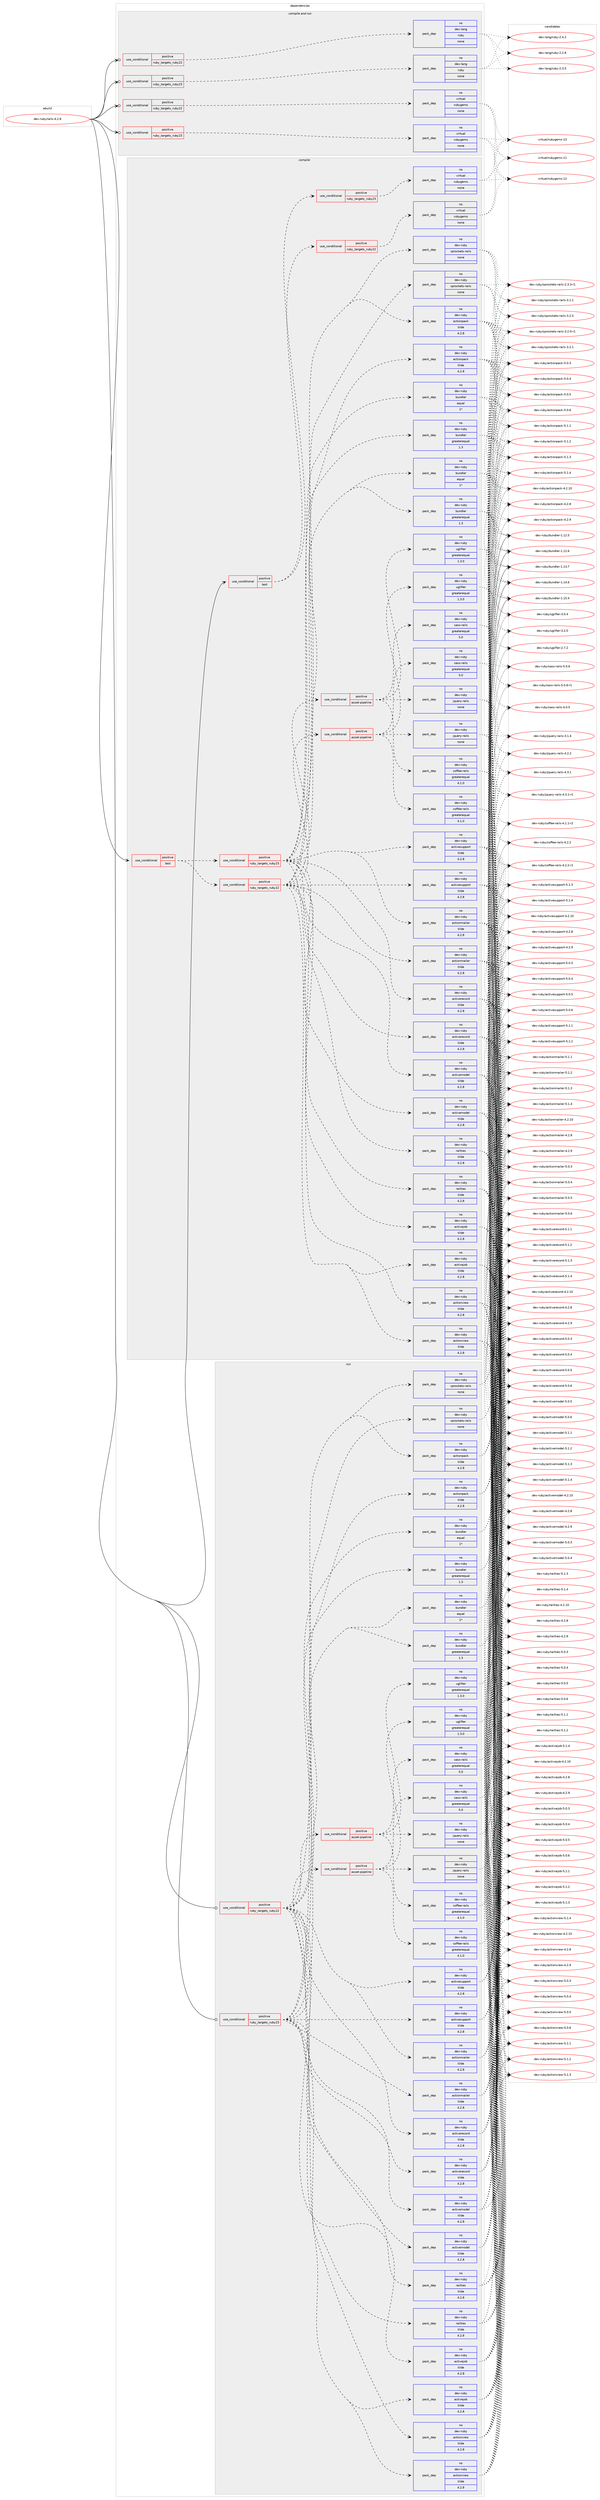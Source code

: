 digraph prolog {

# *************
# Graph options
# *************

newrank=true;
concentrate=true;
compound=true;
graph [rankdir=LR,fontname=Helvetica,fontsize=10,ranksep=1.5];#, ranksep=2.5, nodesep=0.2];
edge  [arrowhead=vee];
node  [fontname=Helvetica,fontsize=10];

# **********
# The ebuild
# **********

subgraph cluster_leftcol {
color=gray;
rank=same;
label=<<i>ebuild</i>>;
id [label="dev-ruby/rails-4.2.8", color=red, width=4, href="../dev-ruby/rails-4.2.8.svg"];
}

# ****************
# The dependencies
# ****************

subgraph cluster_midcol {
color=gray;
label=<<i>dependencies</i>>;
subgraph cluster_compile {
fillcolor="#eeeeee";
style=filled;
label=<<i>compile</i>>;
subgraph cond66463 {
dependency256657 [label=<<TABLE BORDER="0" CELLBORDER="1" CELLSPACING="0" CELLPADDING="4"><TR><TD ROWSPAN="3" CELLPADDING="10">use_conditional</TD></TR><TR><TD>positive</TD></TR><TR><TD>test</TD></TR></TABLE>>, shape=none, color=red];
subgraph cond66464 {
dependency256658 [label=<<TABLE BORDER="0" CELLBORDER="1" CELLSPACING="0" CELLPADDING="4"><TR><TD ROWSPAN="3" CELLPADDING="10">use_conditional</TD></TR><TR><TD>positive</TD></TR><TR><TD>ruby_targets_ruby22</TD></TR></TABLE>>, shape=none, color=red];
subgraph pack186080 {
dependency256659 [label=<<TABLE BORDER="0" CELLBORDER="1" CELLSPACING="0" CELLPADDING="4" WIDTH="220"><TR><TD ROWSPAN="6" CELLPADDING="30">pack_dep</TD></TR><TR><TD WIDTH="110">no</TD></TR><TR><TD>dev-ruby</TD></TR><TR><TD>actionmailer</TD></TR><TR><TD>tilde</TD></TR><TR><TD>4.2.8</TD></TR></TABLE>>, shape=none, color=blue];
}
dependency256658:e -> dependency256659:w [weight=20,style="dashed",arrowhead="vee"];
subgraph pack186081 {
dependency256660 [label=<<TABLE BORDER="0" CELLBORDER="1" CELLSPACING="0" CELLPADDING="4" WIDTH="220"><TR><TD ROWSPAN="6" CELLPADDING="30">pack_dep</TD></TR><TR><TD WIDTH="110">no</TD></TR><TR><TD>dev-ruby</TD></TR><TR><TD>actionpack</TD></TR><TR><TD>tilde</TD></TR><TR><TD>4.2.8</TD></TR></TABLE>>, shape=none, color=blue];
}
dependency256658:e -> dependency256660:w [weight=20,style="dashed",arrowhead="vee"];
subgraph pack186082 {
dependency256661 [label=<<TABLE BORDER="0" CELLBORDER="1" CELLSPACING="0" CELLPADDING="4" WIDTH="220"><TR><TD ROWSPAN="6" CELLPADDING="30">pack_dep</TD></TR><TR><TD WIDTH="110">no</TD></TR><TR><TD>dev-ruby</TD></TR><TR><TD>actionview</TD></TR><TR><TD>tilde</TD></TR><TR><TD>4.2.8</TD></TR></TABLE>>, shape=none, color=blue];
}
dependency256658:e -> dependency256661:w [weight=20,style="dashed",arrowhead="vee"];
subgraph pack186083 {
dependency256662 [label=<<TABLE BORDER="0" CELLBORDER="1" CELLSPACING="0" CELLPADDING="4" WIDTH="220"><TR><TD ROWSPAN="6" CELLPADDING="30">pack_dep</TD></TR><TR><TD WIDTH="110">no</TD></TR><TR><TD>dev-ruby</TD></TR><TR><TD>activejob</TD></TR><TR><TD>tilde</TD></TR><TR><TD>4.2.8</TD></TR></TABLE>>, shape=none, color=blue];
}
dependency256658:e -> dependency256662:w [weight=20,style="dashed",arrowhead="vee"];
subgraph pack186084 {
dependency256663 [label=<<TABLE BORDER="0" CELLBORDER="1" CELLSPACING="0" CELLPADDING="4" WIDTH="220"><TR><TD ROWSPAN="6" CELLPADDING="30">pack_dep</TD></TR><TR><TD WIDTH="110">no</TD></TR><TR><TD>dev-ruby</TD></TR><TR><TD>activemodel</TD></TR><TR><TD>tilde</TD></TR><TR><TD>4.2.8</TD></TR></TABLE>>, shape=none, color=blue];
}
dependency256658:e -> dependency256663:w [weight=20,style="dashed",arrowhead="vee"];
subgraph pack186085 {
dependency256664 [label=<<TABLE BORDER="0" CELLBORDER="1" CELLSPACING="0" CELLPADDING="4" WIDTH="220"><TR><TD ROWSPAN="6" CELLPADDING="30">pack_dep</TD></TR><TR><TD WIDTH="110">no</TD></TR><TR><TD>dev-ruby</TD></TR><TR><TD>activerecord</TD></TR><TR><TD>tilde</TD></TR><TR><TD>4.2.8</TD></TR></TABLE>>, shape=none, color=blue];
}
dependency256658:e -> dependency256664:w [weight=20,style="dashed",arrowhead="vee"];
subgraph pack186086 {
dependency256665 [label=<<TABLE BORDER="0" CELLBORDER="1" CELLSPACING="0" CELLPADDING="4" WIDTH="220"><TR><TD ROWSPAN="6" CELLPADDING="30">pack_dep</TD></TR><TR><TD WIDTH="110">no</TD></TR><TR><TD>dev-ruby</TD></TR><TR><TD>activesupport</TD></TR><TR><TD>tilde</TD></TR><TR><TD>4.2.8</TD></TR></TABLE>>, shape=none, color=blue];
}
dependency256658:e -> dependency256665:w [weight=20,style="dashed",arrowhead="vee"];
subgraph pack186087 {
dependency256666 [label=<<TABLE BORDER="0" CELLBORDER="1" CELLSPACING="0" CELLPADDING="4" WIDTH="220"><TR><TD ROWSPAN="6" CELLPADDING="30">pack_dep</TD></TR><TR><TD WIDTH="110">no</TD></TR><TR><TD>dev-ruby</TD></TR><TR><TD>railties</TD></TR><TR><TD>tilde</TD></TR><TR><TD>4.2.8</TD></TR></TABLE>>, shape=none, color=blue];
}
dependency256658:e -> dependency256666:w [weight=20,style="dashed",arrowhead="vee"];
subgraph pack186088 {
dependency256667 [label=<<TABLE BORDER="0" CELLBORDER="1" CELLSPACING="0" CELLPADDING="4" WIDTH="220"><TR><TD ROWSPAN="6" CELLPADDING="30">pack_dep</TD></TR><TR><TD WIDTH="110">no</TD></TR><TR><TD>dev-ruby</TD></TR><TR><TD>bundler</TD></TR><TR><TD>greaterequal</TD></TR><TR><TD>1.3</TD></TR></TABLE>>, shape=none, color=blue];
}
dependency256658:e -> dependency256667:w [weight=20,style="dashed",arrowhead="vee"];
subgraph pack186089 {
dependency256668 [label=<<TABLE BORDER="0" CELLBORDER="1" CELLSPACING="0" CELLPADDING="4" WIDTH="220"><TR><TD ROWSPAN="6" CELLPADDING="30">pack_dep</TD></TR><TR><TD WIDTH="110">no</TD></TR><TR><TD>dev-ruby</TD></TR><TR><TD>bundler</TD></TR><TR><TD>equal</TD></TR><TR><TD>1*</TD></TR></TABLE>>, shape=none, color=blue];
}
dependency256658:e -> dependency256668:w [weight=20,style="dashed",arrowhead="vee"];
subgraph pack186090 {
dependency256669 [label=<<TABLE BORDER="0" CELLBORDER="1" CELLSPACING="0" CELLPADDING="4" WIDTH="220"><TR><TD ROWSPAN="6" CELLPADDING="30">pack_dep</TD></TR><TR><TD WIDTH="110">no</TD></TR><TR><TD>dev-ruby</TD></TR><TR><TD>sprockets-rails</TD></TR><TR><TD>none</TD></TR><TR><TD></TD></TR></TABLE>>, shape=none, color=blue];
}
dependency256658:e -> dependency256669:w [weight=20,style="dashed",arrowhead="vee"];
subgraph cond66465 {
dependency256670 [label=<<TABLE BORDER="0" CELLBORDER="1" CELLSPACING="0" CELLPADDING="4"><TR><TD ROWSPAN="3" CELLPADDING="10">use_conditional</TD></TR><TR><TD>positive</TD></TR><TR><TD>asset-pipeline</TD></TR></TABLE>>, shape=none, color=red];
subgraph pack186091 {
dependency256671 [label=<<TABLE BORDER="0" CELLBORDER="1" CELLSPACING="0" CELLPADDING="4" WIDTH="220"><TR><TD ROWSPAN="6" CELLPADDING="30">pack_dep</TD></TR><TR><TD WIDTH="110">no</TD></TR><TR><TD>dev-ruby</TD></TR><TR><TD>jquery-rails</TD></TR><TR><TD>none</TD></TR><TR><TD></TD></TR></TABLE>>, shape=none, color=blue];
}
dependency256670:e -> dependency256671:w [weight=20,style="dashed",arrowhead="vee"];
subgraph pack186092 {
dependency256672 [label=<<TABLE BORDER="0" CELLBORDER="1" CELLSPACING="0" CELLPADDING="4" WIDTH="220"><TR><TD ROWSPAN="6" CELLPADDING="30">pack_dep</TD></TR><TR><TD WIDTH="110">no</TD></TR><TR><TD>dev-ruby</TD></TR><TR><TD>sass-rails</TD></TR><TR><TD>greaterequal</TD></TR><TR><TD>5.0</TD></TR></TABLE>>, shape=none, color=blue];
}
dependency256670:e -> dependency256672:w [weight=20,style="dashed",arrowhead="vee"];
subgraph pack186093 {
dependency256673 [label=<<TABLE BORDER="0" CELLBORDER="1" CELLSPACING="0" CELLPADDING="4" WIDTH="220"><TR><TD ROWSPAN="6" CELLPADDING="30">pack_dep</TD></TR><TR><TD WIDTH="110">no</TD></TR><TR><TD>dev-ruby</TD></TR><TR><TD>uglifier</TD></TR><TR><TD>greaterequal</TD></TR><TR><TD>1.3.0</TD></TR></TABLE>>, shape=none, color=blue];
}
dependency256670:e -> dependency256673:w [weight=20,style="dashed",arrowhead="vee"];
subgraph pack186094 {
dependency256674 [label=<<TABLE BORDER="0" CELLBORDER="1" CELLSPACING="0" CELLPADDING="4" WIDTH="220"><TR><TD ROWSPAN="6" CELLPADDING="30">pack_dep</TD></TR><TR><TD WIDTH="110">no</TD></TR><TR><TD>dev-ruby</TD></TR><TR><TD>coffee-rails</TD></TR><TR><TD>greaterequal</TD></TR><TR><TD>4.1.0</TD></TR></TABLE>>, shape=none, color=blue];
}
dependency256670:e -> dependency256674:w [weight=20,style="dashed",arrowhead="vee"];
}
dependency256658:e -> dependency256670:w [weight=20,style="dashed",arrowhead="vee"];
}
dependency256657:e -> dependency256658:w [weight=20,style="dashed",arrowhead="vee"];
subgraph cond66466 {
dependency256675 [label=<<TABLE BORDER="0" CELLBORDER="1" CELLSPACING="0" CELLPADDING="4"><TR><TD ROWSPAN="3" CELLPADDING="10">use_conditional</TD></TR><TR><TD>positive</TD></TR><TR><TD>ruby_targets_ruby23</TD></TR></TABLE>>, shape=none, color=red];
subgraph pack186095 {
dependency256676 [label=<<TABLE BORDER="0" CELLBORDER="1" CELLSPACING="0" CELLPADDING="4" WIDTH="220"><TR><TD ROWSPAN="6" CELLPADDING="30">pack_dep</TD></TR><TR><TD WIDTH="110">no</TD></TR><TR><TD>dev-ruby</TD></TR><TR><TD>actionmailer</TD></TR><TR><TD>tilde</TD></TR><TR><TD>4.2.8</TD></TR></TABLE>>, shape=none, color=blue];
}
dependency256675:e -> dependency256676:w [weight=20,style="dashed",arrowhead="vee"];
subgraph pack186096 {
dependency256677 [label=<<TABLE BORDER="0" CELLBORDER="1" CELLSPACING="0" CELLPADDING="4" WIDTH="220"><TR><TD ROWSPAN="6" CELLPADDING="30">pack_dep</TD></TR><TR><TD WIDTH="110">no</TD></TR><TR><TD>dev-ruby</TD></TR><TR><TD>actionpack</TD></TR><TR><TD>tilde</TD></TR><TR><TD>4.2.8</TD></TR></TABLE>>, shape=none, color=blue];
}
dependency256675:e -> dependency256677:w [weight=20,style="dashed",arrowhead="vee"];
subgraph pack186097 {
dependency256678 [label=<<TABLE BORDER="0" CELLBORDER="1" CELLSPACING="0" CELLPADDING="4" WIDTH="220"><TR><TD ROWSPAN="6" CELLPADDING="30">pack_dep</TD></TR><TR><TD WIDTH="110">no</TD></TR><TR><TD>dev-ruby</TD></TR><TR><TD>actionview</TD></TR><TR><TD>tilde</TD></TR><TR><TD>4.2.8</TD></TR></TABLE>>, shape=none, color=blue];
}
dependency256675:e -> dependency256678:w [weight=20,style="dashed",arrowhead="vee"];
subgraph pack186098 {
dependency256679 [label=<<TABLE BORDER="0" CELLBORDER="1" CELLSPACING="0" CELLPADDING="4" WIDTH="220"><TR><TD ROWSPAN="6" CELLPADDING="30">pack_dep</TD></TR><TR><TD WIDTH="110">no</TD></TR><TR><TD>dev-ruby</TD></TR><TR><TD>activejob</TD></TR><TR><TD>tilde</TD></TR><TR><TD>4.2.8</TD></TR></TABLE>>, shape=none, color=blue];
}
dependency256675:e -> dependency256679:w [weight=20,style="dashed",arrowhead="vee"];
subgraph pack186099 {
dependency256680 [label=<<TABLE BORDER="0" CELLBORDER="1" CELLSPACING="0" CELLPADDING="4" WIDTH="220"><TR><TD ROWSPAN="6" CELLPADDING="30">pack_dep</TD></TR><TR><TD WIDTH="110">no</TD></TR><TR><TD>dev-ruby</TD></TR><TR><TD>activemodel</TD></TR><TR><TD>tilde</TD></TR><TR><TD>4.2.8</TD></TR></TABLE>>, shape=none, color=blue];
}
dependency256675:e -> dependency256680:w [weight=20,style="dashed",arrowhead="vee"];
subgraph pack186100 {
dependency256681 [label=<<TABLE BORDER="0" CELLBORDER="1" CELLSPACING="0" CELLPADDING="4" WIDTH="220"><TR><TD ROWSPAN="6" CELLPADDING="30">pack_dep</TD></TR><TR><TD WIDTH="110">no</TD></TR><TR><TD>dev-ruby</TD></TR><TR><TD>activerecord</TD></TR><TR><TD>tilde</TD></TR><TR><TD>4.2.8</TD></TR></TABLE>>, shape=none, color=blue];
}
dependency256675:e -> dependency256681:w [weight=20,style="dashed",arrowhead="vee"];
subgraph pack186101 {
dependency256682 [label=<<TABLE BORDER="0" CELLBORDER="1" CELLSPACING="0" CELLPADDING="4" WIDTH="220"><TR><TD ROWSPAN="6" CELLPADDING="30">pack_dep</TD></TR><TR><TD WIDTH="110">no</TD></TR><TR><TD>dev-ruby</TD></TR><TR><TD>activesupport</TD></TR><TR><TD>tilde</TD></TR><TR><TD>4.2.8</TD></TR></TABLE>>, shape=none, color=blue];
}
dependency256675:e -> dependency256682:w [weight=20,style="dashed",arrowhead="vee"];
subgraph pack186102 {
dependency256683 [label=<<TABLE BORDER="0" CELLBORDER="1" CELLSPACING="0" CELLPADDING="4" WIDTH="220"><TR><TD ROWSPAN="6" CELLPADDING="30">pack_dep</TD></TR><TR><TD WIDTH="110">no</TD></TR><TR><TD>dev-ruby</TD></TR><TR><TD>railties</TD></TR><TR><TD>tilde</TD></TR><TR><TD>4.2.8</TD></TR></TABLE>>, shape=none, color=blue];
}
dependency256675:e -> dependency256683:w [weight=20,style="dashed",arrowhead="vee"];
subgraph pack186103 {
dependency256684 [label=<<TABLE BORDER="0" CELLBORDER="1" CELLSPACING="0" CELLPADDING="4" WIDTH="220"><TR><TD ROWSPAN="6" CELLPADDING="30">pack_dep</TD></TR><TR><TD WIDTH="110">no</TD></TR><TR><TD>dev-ruby</TD></TR><TR><TD>bundler</TD></TR><TR><TD>greaterequal</TD></TR><TR><TD>1.3</TD></TR></TABLE>>, shape=none, color=blue];
}
dependency256675:e -> dependency256684:w [weight=20,style="dashed",arrowhead="vee"];
subgraph pack186104 {
dependency256685 [label=<<TABLE BORDER="0" CELLBORDER="1" CELLSPACING="0" CELLPADDING="4" WIDTH="220"><TR><TD ROWSPAN="6" CELLPADDING="30">pack_dep</TD></TR><TR><TD WIDTH="110">no</TD></TR><TR><TD>dev-ruby</TD></TR><TR><TD>bundler</TD></TR><TR><TD>equal</TD></TR><TR><TD>1*</TD></TR></TABLE>>, shape=none, color=blue];
}
dependency256675:e -> dependency256685:w [weight=20,style="dashed",arrowhead="vee"];
subgraph pack186105 {
dependency256686 [label=<<TABLE BORDER="0" CELLBORDER="1" CELLSPACING="0" CELLPADDING="4" WIDTH="220"><TR><TD ROWSPAN="6" CELLPADDING="30">pack_dep</TD></TR><TR><TD WIDTH="110">no</TD></TR><TR><TD>dev-ruby</TD></TR><TR><TD>sprockets-rails</TD></TR><TR><TD>none</TD></TR><TR><TD></TD></TR></TABLE>>, shape=none, color=blue];
}
dependency256675:e -> dependency256686:w [weight=20,style="dashed",arrowhead="vee"];
subgraph cond66467 {
dependency256687 [label=<<TABLE BORDER="0" CELLBORDER="1" CELLSPACING="0" CELLPADDING="4"><TR><TD ROWSPAN="3" CELLPADDING="10">use_conditional</TD></TR><TR><TD>positive</TD></TR><TR><TD>asset-pipeline</TD></TR></TABLE>>, shape=none, color=red];
subgraph pack186106 {
dependency256688 [label=<<TABLE BORDER="0" CELLBORDER="1" CELLSPACING="0" CELLPADDING="4" WIDTH="220"><TR><TD ROWSPAN="6" CELLPADDING="30">pack_dep</TD></TR><TR><TD WIDTH="110">no</TD></TR><TR><TD>dev-ruby</TD></TR><TR><TD>jquery-rails</TD></TR><TR><TD>none</TD></TR><TR><TD></TD></TR></TABLE>>, shape=none, color=blue];
}
dependency256687:e -> dependency256688:w [weight=20,style="dashed",arrowhead="vee"];
subgraph pack186107 {
dependency256689 [label=<<TABLE BORDER="0" CELLBORDER="1" CELLSPACING="0" CELLPADDING="4" WIDTH="220"><TR><TD ROWSPAN="6" CELLPADDING="30">pack_dep</TD></TR><TR><TD WIDTH="110">no</TD></TR><TR><TD>dev-ruby</TD></TR><TR><TD>sass-rails</TD></TR><TR><TD>greaterequal</TD></TR><TR><TD>5.0</TD></TR></TABLE>>, shape=none, color=blue];
}
dependency256687:e -> dependency256689:w [weight=20,style="dashed",arrowhead="vee"];
subgraph pack186108 {
dependency256690 [label=<<TABLE BORDER="0" CELLBORDER="1" CELLSPACING="0" CELLPADDING="4" WIDTH="220"><TR><TD ROWSPAN="6" CELLPADDING="30">pack_dep</TD></TR><TR><TD WIDTH="110">no</TD></TR><TR><TD>dev-ruby</TD></TR><TR><TD>uglifier</TD></TR><TR><TD>greaterequal</TD></TR><TR><TD>1.3.0</TD></TR></TABLE>>, shape=none, color=blue];
}
dependency256687:e -> dependency256690:w [weight=20,style="dashed",arrowhead="vee"];
subgraph pack186109 {
dependency256691 [label=<<TABLE BORDER="0" CELLBORDER="1" CELLSPACING="0" CELLPADDING="4" WIDTH="220"><TR><TD ROWSPAN="6" CELLPADDING="30">pack_dep</TD></TR><TR><TD WIDTH="110">no</TD></TR><TR><TD>dev-ruby</TD></TR><TR><TD>coffee-rails</TD></TR><TR><TD>greaterequal</TD></TR><TR><TD>4.1.0</TD></TR></TABLE>>, shape=none, color=blue];
}
dependency256687:e -> dependency256691:w [weight=20,style="dashed",arrowhead="vee"];
}
dependency256675:e -> dependency256687:w [weight=20,style="dashed",arrowhead="vee"];
}
dependency256657:e -> dependency256675:w [weight=20,style="dashed",arrowhead="vee"];
}
id:e -> dependency256657:w [weight=20,style="solid",arrowhead="vee"];
subgraph cond66468 {
dependency256692 [label=<<TABLE BORDER="0" CELLBORDER="1" CELLSPACING="0" CELLPADDING="4"><TR><TD ROWSPAN="3" CELLPADDING="10">use_conditional</TD></TR><TR><TD>positive</TD></TR><TR><TD>test</TD></TR></TABLE>>, shape=none, color=red];
subgraph cond66469 {
dependency256693 [label=<<TABLE BORDER="0" CELLBORDER="1" CELLSPACING="0" CELLPADDING="4"><TR><TD ROWSPAN="3" CELLPADDING="10">use_conditional</TD></TR><TR><TD>positive</TD></TR><TR><TD>ruby_targets_ruby22</TD></TR></TABLE>>, shape=none, color=red];
subgraph pack186110 {
dependency256694 [label=<<TABLE BORDER="0" CELLBORDER="1" CELLSPACING="0" CELLPADDING="4" WIDTH="220"><TR><TD ROWSPAN="6" CELLPADDING="30">pack_dep</TD></TR><TR><TD WIDTH="110">no</TD></TR><TR><TD>virtual</TD></TR><TR><TD>rubygems</TD></TR><TR><TD>none</TD></TR><TR><TD></TD></TR></TABLE>>, shape=none, color=blue];
}
dependency256693:e -> dependency256694:w [weight=20,style="dashed",arrowhead="vee"];
}
dependency256692:e -> dependency256693:w [weight=20,style="dashed",arrowhead="vee"];
subgraph cond66470 {
dependency256695 [label=<<TABLE BORDER="0" CELLBORDER="1" CELLSPACING="0" CELLPADDING="4"><TR><TD ROWSPAN="3" CELLPADDING="10">use_conditional</TD></TR><TR><TD>positive</TD></TR><TR><TD>ruby_targets_ruby23</TD></TR></TABLE>>, shape=none, color=red];
subgraph pack186111 {
dependency256696 [label=<<TABLE BORDER="0" CELLBORDER="1" CELLSPACING="0" CELLPADDING="4" WIDTH="220"><TR><TD ROWSPAN="6" CELLPADDING="30">pack_dep</TD></TR><TR><TD WIDTH="110">no</TD></TR><TR><TD>virtual</TD></TR><TR><TD>rubygems</TD></TR><TR><TD>none</TD></TR><TR><TD></TD></TR></TABLE>>, shape=none, color=blue];
}
dependency256695:e -> dependency256696:w [weight=20,style="dashed",arrowhead="vee"];
}
dependency256692:e -> dependency256695:w [weight=20,style="dashed",arrowhead="vee"];
}
id:e -> dependency256692:w [weight=20,style="solid",arrowhead="vee"];
}
subgraph cluster_compileandrun {
fillcolor="#eeeeee";
style=filled;
label=<<i>compile and run</i>>;
subgraph cond66471 {
dependency256697 [label=<<TABLE BORDER="0" CELLBORDER="1" CELLSPACING="0" CELLPADDING="4"><TR><TD ROWSPAN="3" CELLPADDING="10">use_conditional</TD></TR><TR><TD>positive</TD></TR><TR><TD>ruby_targets_ruby22</TD></TR></TABLE>>, shape=none, color=red];
subgraph pack186112 {
dependency256698 [label=<<TABLE BORDER="0" CELLBORDER="1" CELLSPACING="0" CELLPADDING="4" WIDTH="220"><TR><TD ROWSPAN="6" CELLPADDING="30">pack_dep</TD></TR><TR><TD WIDTH="110">no</TD></TR><TR><TD>dev-lang</TD></TR><TR><TD>ruby</TD></TR><TR><TD>none</TD></TR><TR><TD></TD></TR></TABLE>>, shape=none, color=blue];
}
dependency256697:e -> dependency256698:w [weight=20,style="dashed",arrowhead="vee"];
}
id:e -> dependency256697:w [weight=20,style="solid",arrowhead="odotvee"];
subgraph cond66472 {
dependency256699 [label=<<TABLE BORDER="0" CELLBORDER="1" CELLSPACING="0" CELLPADDING="4"><TR><TD ROWSPAN="3" CELLPADDING="10">use_conditional</TD></TR><TR><TD>positive</TD></TR><TR><TD>ruby_targets_ruby22</TD></TR></TABLE>>, shape=none, color=red];
subgraph pack186113 {
dependency256700 [label=<<TABLE BORDER="0" CELLBORDER="1" CELLSPACING="0" CELLPADDING="4" WIDTH="220"><TR><TD ROWSPAN="6" CELLPADDING="30">pack_dep</TD></TR><TR><TD WIDTH="110">no</TD></TR><TR><TD>virtual</TD></TR><TR><TD>rubygems</TD></TR><TR><TD>none</TD></TR><TR><TD></TD></TR></TABLE>>, shape=none, color=blue];
}
dependency256699:e -> dependency256700:w [weight=20,style="dashed",arrowhead="vee"];
}
id:e -> dependency256699:w [weight=20,style="solid",arrowhead="odotvee"];
subgraph cond66473 {
dependency256701 [label=<<TABLE BORDER="0" CELLBORDER="1" CELLSPACING="0" CELLPADDING="4"><TR><TD ROWSPAN="3" CELLPADDING="10">use_conditional</TD></TR><TR><TD>positive</TD></TR><TR><TD>ruby_targets_ruby23</TD></TR></TABLE>>, shape=none, color=red];
subgraph pack186114 {
dependency256702 [label=<<TABLE BORDER="0" CELLBORDER="1" CELLSPACING="0" CELLPADDING="4" WIDTH="220"><TR><TD ROWSPAN="6" CELLPADDING="30">pack_dep</TD></TR><TR><TD WIDTH="110">no</TD></TR><TR><TD>dev-lang</TD></TR><TR><TD>ruby</TD></TR><TR><TD>none</TD></TR><TR><TD></TD></TR></TABLE>>, shape=none, color=blue];
}
dependency256701:e -> dependency256702:w [weight=20,style="dashed",arrowhead="vee"];
}
id:e -> dependency256701:w [weight=20,style="solid",arrowhead="odotvee"];
subgraph cond66474 {
dependency256703 [label=<<TABLE BORDER="0" CELLBORDER="1" CELLSPACING="0" CELLPADDING="4"><TR><TD ROWSPAN="3" CELLPADDING="10">use_conditional</TD></TR><TR><TD>positive</TD></TR><TR><TD>ruby_targets_ruby23</TD></TR></TABLE>>, shape=none, color=red];
subgraph pack186115 {
dependency256704 [label=<<TABLE BORDER="0" CELLBORDER="1" CELLSPACING="0" CELLPADDING="4" WIDTH="220"><TR><TD ROWSPAN="6" CELLPADDING="30">pack_dep</TD></TR><TR><TD WIDTH="110">no</TD></TR><TR><TD>virtual</TD></TR><TR><TD>rubygems</TD></TR><TR><TD>none</TD></TR><TR><TD></TD></TR></TABLE>>, shape=none, color=blue];
}
dependency256703:e -> dependency256704:w [weight=20,style="dashed",arrowhead="vee"];
}
id:e -> dependency256703:w [weight=20,style="solid",arrowhead="odotvee"];
}
subgraph cluster_run {
fillcolor="#eeeeee";
style=filled;
label=<<i>run</i>>;
subgraph cond66475 {
dependency256705 [label=<<TABLE BORDER="0" CELLBORDER="1" CELLSPACING="0" CELLPADDING="4"><TR><TD ROWSPAN="3" CELLPADDING="10">use_conditional</TD></TR><TR><TD>positive</TD></TR><TR><TD>ruby_targets_ruby22</TD></TR></TABLE>>, shape=none, color=red];
subgraph pack186116 {
dependency256706 [label=<<TABLE BORDER="0" CELLBORDER="1" CELLSPACING="0" CELLPADDING="4" WIDTH="220"><TR><TD ROWSPAN="6" CELLPADDING="30">pack_dep</TD></TR><TR><TD WIDTH="110">no</TD></TR><TR><TD>dev-ruby</TD></TR><TR><TD>actionmailer</TD></TR><TR><TD>tilde</TD></TR><TR><TD>4.2.8</TD></TR></TABLE>>, shape=none, color=blue];
}
dependency256705:e -> dependency256706:w [weight=20,style="dashed",arrowhead="vee"];
subgraph pack186117 {
dependency256707 [label=<<TABLE BORDER="0" CELLBORDER="1" CELLSPACING="0" CELLPADDING="4" WIDTH="220"><TR><TD ROWSPAN="6" CELLPADDING="30">pack_dep</TD></TR><TR><TD WIDTH="110">no</TD></TR><TR><TD>dev-ruby</TD></TR><TR><TD>actionpack</TD></TR><TR><TD>tilde</TD></TR><TR><TD>4.2.8</TD></TR></TABLE>>, shape=none, color=blue];
}
dependency256705:e -> dependency256707:w [weight=20,style="dashed",arrowhead="vee"];
subgraph pack186118 {
dependency256708 [label=<<TABLE BORDER="0" CELLBORDER="1" CELLSPACING="0" CELLPADDING="4" WIDTH="220"><TR><TD ROWSPAN="6" CELLPADDING="30">pack_dep</TD></TR><TR><TD WIDTH="110">no</TD></TR><TR><TD>dev-ruby</TD></TR><TR><TD>actionview</TD></TR><TR><TD>tilde</TD></TR><TR><TD>4.2.8</TD></TR></TABLE>>, shape=none, color=blue];
}
dependency256705:e -> dependency256708:w [weight=20,style="dashed",arrowhead="vee"];
subgraph pack186119 {
dependency256709 [label=<<TABLE BORDER="0" CELLBORDER="1" CELLSPACING="0" CELLPADDING="4" WIDTH="220"><TR><TD ROWSPAN="6" CELLPADDING="30">pack_dep</TD></TR><TR><TD WIDTH="110">no</TD></TR><TR><TD>dev-ruby</TD></TR><TR><TD>activejob</TD></TR><TR><TD>tilde</TD></TR><TR><TD>4.2.8</TD></TR></TABLE>>, shape=none, color=blue];
}
dependency256705:e -> dependency256709:w [weight=20,style="dashed",arrowhead="vee"];
subgraph pack186120 {
dependency256710 [label=<<TABLE BORDER="0" CELLBORDER="1" CELLSPACING="0" CELLPADDING="4" WIDTH="220"><TR><TD ROWSPAN="6" CELLPADDING="30">pack_dep</TD></TR><TR><TD WIDTH="110">no</TD></TR><TR><TD>dev-ruby</TD></TR><TR><TD>activemodel</TD></TR><TR><TD>tilde</TD></TR><TR><TD>4.2.8</TD></TR></TABLE>>, shape=none, color=blue];
}
dependency256705:e -> dependency256710:w [weight=20,style="dashed",arrowhead="vee"];
subgraph pack186121 {
dependency256711 [label=<<TABLE BORDER="0" CELLBORDER="1" CELLSPACING="0" CELLPADDING="4" WIDTH="220"><TR><TD ROWSPAN="6" CELLPADDING="30">pack_dep</TD></TR><TR><TD WIDTH="110">no</TD></TR><TR><TD>dev-ruby</TD></TR><TR><TD>activerecord</TD></TR><TR><TD>tilde</TD></TR><TR><TD>4.2.8</TD></TR></TABLE>>, shape=none, color=blue];
}
dependency256705:e -> dependency256711:w [weight=20,style="dashed",arrowhead="vee"];
subgraph pack186122 {
dependency256712 [label=<<TABLE BORDER="0" CELLBORDER="1" CELLSPACING="0" CELLPADDING="4" WIDTH="220"><TR><TD ROWSPAN="6" CELLPADDING="30">pack_dep</TD></TR><TR><TD WIDTH="110">no</TD></TR><TR><TD>dev-ruby</TD></TR><TR><TD>activesupport</TD></TR><TR><TD>tilde</TD></TR><TR><TD>4.2.8</TD></TR></TABLE>>, shape=none, color=blue];
}
dependency256705:e -> dependency256712:w [weight=20,style="dashed",arrowhead="vee"];
subgraph pack186123 {
dependency256713 [label=<<TABLE BORDER="0" CELLBORDER="1" CELLSPACING="0" CELLPADDING="4" WIDTH="220"><TR><TD ROWSPAN="6" CELLPADDING="30">pack_dep</TD></TR><TR><TD WIDTH="110">no</TD></TR><TR><TD>dev-ruby</TD></TR><TR><TD>railties</TD></TR><TR><TD>tilde</TD></TR><TR><TD>4.2.8</TD></TR></TABLE>>, shape=none, color=blue];
}
dependency256705:e -> dependency256713:w [weight=20,style="dashed",arrowhead="vee"];
subgraph pack186124 {
dependency256714 [label=<<TABLE BORDER="0" CELLBORDER="1" CELLSPACING="0" CELLPADDING="4" WIDTH="220"><TR><TD ROWSPAN="6" CELLPADDING="30">pack_dep</TD></TR><TR><TD WIDTH="110">no</TD></TR><TR><TD>dev-ruby</TD></TR><TR><TD>bundler</TD></TR><TR><TD>greaterequal</TD></TR><TR><TD>1.3</TD></TR></TABLE>>, shape=none, color=blue];
}
dependency256705:e -> dependency256714:w [weight=20,style="dashed",arrowhead="vee"];
subgraph pack186125 {
dependency256715 [label=<<TABLE BORDER="0" CELLBORDER="1" CELLSPACING="0" CELLPADDING="4" WIDTH="220"><TR><TD ROWSPAN="6" CELLPADDING="30">pack_dep</TD></TR><TR><TD WIDTH="110">no</TD></TR><TR><TD>dev-ruby</TD></TR><TR><TD>bundler</TD></TR><TR><TD>equal</TD></TR><TR><TD>1*</TD></TR></TABLE>>, shape=none, color=blue];
}
dependency256705:e -> dependency256715:w [weight=20,style="dashed",arrowhead="vee"];
subgraph pack186126 {
dependency256716 [label=<<TABLE BORDER="0" CELLBORDER="1" CELLSPACING="0" CELLPADDING="4" WIDTH="220"><TR><TD ROWSPAN="6" CELLPADDING="30">pack_dep</TD></TR><TR><TD WIDTH="110">no</TD></TR><TR><TD>dev-ruby</TD></TR><TR><TD>sprockets-rails</TD></TR><TR><TD>none</TD></TR><TR><TD></TD></TR></TABLE>>, shape=none, color=blue];
}
dependency256705:e -> dependency256716:w [weight=20,style="dashed",arrowhead="vee"];
subgraph cond66476 {
dependency256717 [label=<<TABLE BORDER="0" CELLBORDER="1" CELLSPACING="0" CELLPADDING="4"><TR><TD ROWSPAN="3" CELLPADDING="10">use_conditional</TD></TR><TR><TD>positive</TD></TR><TR><TD>asset-pipeline</TD></TR></TABLE>>, shape=none, color=red];
subgraph pack186127 {
dependency256718 [label=<<TABLE BORDER="0" CELLBORDER="1" CELLSPACING="0" CELLPADDING="4" WIDTH="220"><TR><TD ROWSPAN="6" CELLPADDING="30">pack_dep</TD></TR><TR><TD WIDTH="110">no</TD></TR><TR><TD>dev-ruby</TD></TR><TR><TD>jquery-rails</TD></TR><TR><TD>none</TD></TR><TR><TD></TD></TR></TABLE>>, shape=none, color=blue];
}
dependency256717:e -> dependency256718:w [weight=20,style="dashed",arrowhead="vee"];
subgraph pack186128 {
dependency256719 [label=<<TABLE BORDER="0" CELLBORDER="1" CELLSPACING="0" CELLPADDING="4" WIDTH="220"><TR><TD ROWSPAN="6" CELLPADDING="30">pack_dep</TD></TR><TR><TD WIDTH="110">no</TD></TR><TR><TD>dev-ruby</TD></TR><TR><TD>sass-rails</TD></TR><TR><TD>greaterequal</TD></TR><TR><TD>5.0</TD></TR></TABLE>>, shape=none, color=blue];
}
dependency256717:e -> dependency256719:w [weight=20,style="dashed",arrowhead="vee"];
subgraph pack186129 {
dependency256720 [label=<<TABLE BORDER="0" CELLBORDER="1" CELLSPACING="0" CELLPADDING="4" WIDTH="220"><TR><TD ROWSPAN="6" CELLPADDING="30">pack_dep</TD></TR><TR><TD WIDTH="110">no</TD></TR><TR><TD>dev-ruby</TD></TR><TR><TD>uglifier</TD></TR><TR><TD>greaterequal</TD></TR><TR><TD>1.3.0</TD></TR></TABLE>>, shape=none, color=blue];
}
dependency256717:e -> dependency256720:w [weight=20,style="dashed",arrowhead="vee"];
subgraph pack186130 {
dependency256721 [label=<<TABLE BORDER="0" CELLBORDER="1" CELLSPACING="0" CELLPADDING="4" WIDTH="220"><TR><TD ROWSPAN="6" CELLPADDING="30">pack_dep</TD></TR><TR><TD WIDTH="110">no</TD></TR><TR><TD>dev-ruby</TD></TR><TR><TD>coffee-rails</TD></TR><TR><TD>greaterequal</TD></TR><TR><TD>4.1.0</TD></TR></TABLE>>, shape=none, color=blue];
}
dependency256717:e -> dependency256721:w [weight=20,style="dashed",arrowhead="vee"];
}
dependency256705:e -> dependency256717:w [weight=20,style="dashed",arrowhead="vee"];
}
id:e -> dependency256705:w [weight=20,style="solid",arrowhead="odot"];
subgraph cond66477 {
dependency256722 [label=<<TABLE BORDER="0" CELLBORDER="1" CELLSPACING="0" CELLPADDING="4"><TR><TD ROWSPAN="3" CELLPADDING="10">use_conditional</TD></TR><TR><TD>positive</TD></TR><TR><TD>ruby_targets_ruby23</TD></TR></TABLE>>, shape=none, color=red];
subgraph pack186131 {
dependency256723 [label=<<TABLE BORDER="0" CELLBORDER="1" CELLSPACING="0" CELLPADDING="4" WIDTH="220"><TR><TD ROWSPAN="6" CELLPADDING="30">pack_dep</TD></TR><TR><TD WIDTH="110">no</TD></TR><TR><TD>dev-ruby</TD></TR><TR><TD>actionmailer</TD></TR><TR><TD>tilde</TD></TR><TR><TD>4.2.8</TD></TR></TABLE>>, shape=none, color=blue];
}
dependency256722:e -> dependency256723:w [weight=20,style="dashed",arrowhead="vee"];
subgraph pack186132 {
dependency256724 [label=<<TABLE BORDER="0" CELLBORDER="1" CELLSPACING="0" CELLPADDING="4" WIDTH="220"><TR><TD ROWSPAN="6" CELLPADDING="30">pack_dep</TD></TR><TR><TD WIDTH="110">no</TD></TR><TR><TD>dev-ruby</TD></TR><TR><TD>actionpack</TD></TR><TR><TD>tilde</TD></TR><TR><TD>4.2.8</TD></TR></TABLE>>, shape=none, color=blue];
}
dependency256722:e -> dependency256724:w [weight=20,style="dashed",arrowhead="vee"];
subgraph pack186133 {
dependency256725 [label=<<TABLE BORDER="0" CELLBORDER="1" CELLSPACING="0" CELLPADDING="4" WIDTH="220"><TR><TD ROWSPAN="6" CELLPADDING="30">pack_dep</TD></TR><TR><TD WIDTH="110">no</TD></TR><TR><TD>dev-ruby</TD></TR><TR><TD>actionview</TD></TR><TR><TD>tilde</TD></TR><TR><TD>4.2.8</TD></TR></TABLE>>, shape=none, color=blue];
}
dependency256722:e -> dependency256725:w [weight=20,style="dashed",arrowhead="vee"];
subgraph pack186134 {
dependency256726 [label=<<TABLE BORDER="0" CELLBORDER="1" CELLSPACING="0" CELLPADDING="4" WIDTH="220"><TR><TD ROWSPAN="6" CELLPADDING="30">pack_dep</TD></TR><TR><TD WIDTH="110">no</TD></TR><TR><TD>dev-ruby</TD></TR><TR><TD>activejob</TD></TR><TR><TD>tilde</TD></TR><TR><TD>4.2.8</TD></TR></TABLE>>, shape=none, color=blue];
}
dependency256722:e -> dependency256726:w [weight=20,style="dashed",arrowhead="vee"];
subgraph pack186135 {
dependency256727 [label=<<TABLE BORDER="0" CELLBORDER="1" CELLSPACING="0" CELLPADDING="4" WIDTH="220"><TR><TD ROWSPAN="6" CELLPADDING="30">pack_dep</TD></TR><TR><TD WIDTH="110">no</TD></TR><TR><TD>dev-ruby</TD></TR><TR><TD>activemodel</TD></TR><TR><TD>tilde</TD></TR><TR><TD>4.2.8</TD></TR></TABLE>>, shape=none, color=blue];
}
dependency256722:e -> dependency256727:w [weight=20,style="dashed",arrowhead="vee"];
subgraph pack186136 {
dependency256728 [label=<<TABLE BORDER="0" CELLBORDER="1" CELLSPACING="0" CELLPADDING="4" WIDTH="220"><TR><TD ROWSPAN="6" CELLPADDING="30">pack_dep</TD></TR><TR><TD WIDTH="110">no</TD></TR><TR><TD>dev-ruby</TD></TR><TR><TD>activerecord</TD></TR><TR><TD>tilde</TD></TR><TR><TD>4.2.8</TD></TR></TABLE>>, shape=none, color=blue];
}
dependency256722:e -> dependency256728:w [weight=20,style="dashed",arrowhead="vee"];
subgraph pack186137 {
dependency256729 [label=<<TABLE BORDER="0" CELLBORDER="1" CELLSPACING="0" CELLPADDING="4" WIDTH="220"><TR><TD ROWSPAN="6" CELLPADDING="30">pack_dep</TD></TR><TR><TD WIDTH="110">no</TD></TR><TR><TD>dev-ruby</TD></TR><TR><TD>activesupport</TD></TR><TR><TD>tilde</TD></TR><TR><TD>4.2.8</TD></TR></TABLE>>, shape=none, color=blue];
}
dependency256722:e -> dependency256729:w [weight=20,style="dashed",arrowhead="vee"];
subgraph pack186138 {
dependency256730 [label=<<TABLE BORDER="0" CELLBORDER="1" CELLSPACING="0" CELLPADDING="4" WIDTH="220"><TR><TD ROWSPAN="6" CELLPADDING="30">pack_dep</TD></TR><TR><TD WIDTH="110">no</TD></TR><TR><TD>dev-ruby</TD></TR><TR><TD>railties</TD></TR><TR><TD>tilde</TD></TR><TR><TD>4.2.8</TD></TR></TABLE>>, shape=none, color=blue];
}
dependency256722:e -> dependency256730:w [weight=20,style="dashed",arrowhead="vee"];
subgraph pack186139 {
dependency256731 [label=<<TABLE BORDER="0" CELLBORDER="1" CELLSPACING="0" CELLPADDING="4" WIDTH="220"><TR><TD ROWSPAN="6" CELLPADDING="30">pack_dep</TD></TR><TR><TD WIDTH="110">no</TD></TR><TR><TD>dev-ruby</TD></TR><TR><TD>bundler</TD></TR><TR><TD>greaterequal</TD></TR><TR><TD>1.3</TD></TR></TABLE>>, shape=none, color=blue];
}
dependency256722:e -> dependency256731:w [weight=20,style="dashed",arrowhead="vee"];
subgraph pack186140 {
dependency256732 [label=<<TABLE BORDER="0" CELLBORDER="1" CELLSPACING="0" CELLPADDING="4" WIDTH="220"><TR><TD ROWSPAN="6" CELLPADDING="30">pack_dep</TD></TR><TR><TD WIDTH="110">no</TD></TR><TR><TD>dev-ruby</TD></TR><TR><TD>bundler</TD></TR><TR><TD>equal</TD></TR><TR><TD>1*</TD></TR></TABLE>>, shape=none, color=blue];
}
dependency256722:e -> dependency256732:w [weight=20,style="dashed",arrowhead="vee"];
subgraph pack186141 {
dependency256733 [label=<<TABLE BORDER="0" CELLBORDER="1" CELLSPACING="0" CELLPADDING="4" WIDTH="220"><TR><TD ROWSPAN="6" CELLPADDING="30">pack_dep</TD></TR><TR><TD WIDTH="110">no</TD></TR><TR><TD>dev-ruby</TD></TR><TR><TD>sprockets-rails</TD></TR><TR><TD>none</TD></TR><TR><TD></TD></TR></TABLE>>, shape=none, color=blue];
}
dependency256722:e -> dependency256733:w [weight=20,style="dashed",arrowhead="vee"];
subgraph cond66478 {
dependency256734 [label=<<TABLE BORDER="0" CELLBORDER="1" CELLSPACING="0" CELLPADDING="4"><TR><TD ROWSPAN="3" CELLPADDING="10">use_conditional</TD></TR><TR><TD>positive</TD></TR><TR><TD>asset-pipeline</TD></TR></TABLE>>, shape=none, color=red];
subgraph pack186142 {
dependency256735 [label=<<TABLE BORDER="0" CELLBORDER="1" CELLSPACING="0" CELLPADDING="4" WIDTH="220"><TR><TD ROWSPAN="6" CELLPADDING="30">pack_dep</TD></TR><TR><TD WIDTH="110">no</TD></TR><TR><TD>dev-ruby</TD></TR><TR><TD>jquery-rails</TD></TR><TR><TD>none</TD></TR><TR><TD></TD></TR></TABLE>>, shape=none, color=blue];
}
dependency256734:e -> dependency256735:w [weight=20,style="dashed",arrowhead="vee"];
subgraph pack186143 {
dependency256736 [label=<<TABLE BORDER="0" CELLBORDER="1" CELLSPACING="0" CELLPADDING="4" WIDTH="220"><TR><TD ROWSPAN="6" CELLPADDING="30">pack_dep</TD></TR><TR><TD WIDTH="110">no</TD></TR><TR><TD>dev-ruby</TD></TR><TR><TD>sass-rails</TD></TR><TR><TD>greaterequal</TD></TR><TR><TD>5.0</TD></TR></TABLE>>, shape=none, color=blue];
}
dependency256734:e -> dependency256736:w [weight=20,style="dashed",arrowhead="vee"];
subgraph pack186144 {
dependency256737 [label=<<TABLE BORDER="0" CELLBORDER="1" CELLSPACING="0" CELLPADDING="4" WIDTH="220"><TR><TD ROWSPAN="6" CELLPADDING="30">pack_dep</TD></TR><TR><TD WIDTH="110">no</TD></TR><TR><TD>dev-ruby</TD></TR><TR><TD>uglifier</TD></TR><TR><TD>greaterequal</TD></TR><TR><TD>1.3.0</TD></TR></TABLE>>, shape=none, color=blue];
}
dependency256734:e -> dependency256737:w [weight=20,style="dashed",arrowhead="vee"];
subgraph pack186145 {
dependency256738 [label=<<TABLE BORDER="0" CELLBORDER="1" CELLSPACING="0" CELLPADDING="4" WIDTH="220"><TR><TD ROWSPAN="6" CELLPADDING="30">pack_dep</TD></TR><TR><TD WIDTH="110">no</TD></TR><TR><TD>dev-ruby</TD></TR><TR><TD>coffee-rails</TD></TR><TR><TD>greaterequal</TD></TR><TR><TD>4.1.0</TD></TR></TABLE>>, shape=none, color=blue];
}
dependency256734:e -> dependency256738:w [weight=20,style="dashed",arrowhead="vee"];
}
dependency256722:e -> dependency256734:w [weight=20,style="dashed",arrowhead="vee"];
}
id:e -> dependency256722:w [weight=20,style="solid",arrowhead="odot"];
}
}

# **************
# The candidates
# **************

subgraph cluster_choices {
rank=same;
color=gray;
label=<<i>candidates</i>>;

subgraph choice186080 {
color=black;
nodesep=1;
choice10010111845114117981214797991161051111101099710510810111445524650464948 [label="dev-ruby/actionmailer-4.2.10", color=red, width=4,href="../dev-ruby/actionmailer-4.2.10.svg"];
choice100101118451141179812147979911610511111010997105108101114455246504656 [label="dev-ruby/actionmailer-4.2.8", color=red, width=4,href="../dev-ruby/actionmailer-4.2.8.svg"];
choice100101118451141179812147979911610511111010997105108101114455246504657 [label="dev-ruby/actionmailer-4.2.9", color=red, width=4,href="../dev-ruby/actionmailer-4.2.9.svg"];
choice100101118451141179812147979911610511111010997105108101114455346484651 [label="dev-ruby/actionmailer-5.0.3", color=red, width=4,href="../dev-ruby/actionmailer-5.0.3.svg"];
choice100101118451141179812147979911610511111010997105108101114455346484652 [label="dev-ruby/actionmailer-5.0.4", color=red, width=4,href="../dev-ruby/actionmailer-5.0.4.svg"];
choice100101118451141179812147979911610511111010997105108101114455346484653 [label="dev-ruby/actionmailer-5.0.5", color=red, width=4,href="../dev-ruby/actionmailer-5.0.5.svg"];
choice100101118451141179812147979911610511111010997105108101114455346484654 [label="dev-ruby/actionmailer-5.0.6", color=red, width=4,href="../dev-ruby/actionmailer-5.0.6.svg"];
choice100101118451141179812147979911610511111010997105108101114455346494649 [label="dev-ruby/actionmailer-5.1.1", color=red, width=4,href="../dev-ruby/actionmailer-5.1.1.svg"];
choice100101118451141179812147979911610511111010997105108101114455346494650 [label="dev-ruby/actionmailer-5.1.2", color=red, width=4,href="../dev-ruby/actionmailer-5.1.2.svg"];
choice100101118451141179812147979911610511111010997105108101114455346494651 [label="dev-ruby/actionmailer-5.1.3", color=red, width=4,href="../dev-ruby/actionmailer-5.1.3.svg"];
choice100101118451141179812147979911610511111010997105108101114455346494652 [label="dev-ruby/actionmailer-5.1.4", color=red, width=4,href="../dev-ruby/actionmailer-5.1.4.svg"];
dependency256659:e -> choice10010111845114117981214797991161051111101099710510810111445524650464948:w [style=dotted,weight="100"];
dependency256659:e -> choice100101118451141179812147979911610511111010997105108101114455246504656:w [style=dotted,weight="100"];
dependency256659:e -> choice100101118451141179812147979911610511111010997105108101114455246504657:w [style=dotted,weight="100"];
dependency256659:e -> choice100101118451141179812147979911610511111010997105108101114455346484651:w [style=dotted,weight="100"];
dependency256659:e -> choice100101118451141179812147979911610511111010997105108101114455346484652:w [style=dotted,weight="100"];
dependency256659:e -> choice100101118451141179812147979911610511111010997105108101114455346484653:w [style=dotted,weight="100"];
dependency256659:e -> choice100101118451141179812147979911610511111010997105108101114455346484654:w [style=dotted,weight="100"];
dependency256659:e -> choice100101118451141179812147979911610511111010997105108101114455346494649:w [style=dotted,weight="100"];
dependency256659:e -> choice100101118451141179812147979911610511111010997105108101114455346494650:w [style=dotted,weight="100"];
dependency256659:e -> choice100101118451141179812147979911610511111010997105108101114455346494651:w [style=dotted,weight="100"];
dependency256659:e -> choice100101118451141179812147979911610511111010997105108101114455346494652:w [style=dotted,weight="100"];
}
subgraph choice186081 {
color=black;
nodesep=1;
choice1001011184511411798121479799116105111110112979910745524650464948 [label="dev-ruby/actionpack-4.2.10", color=red, width=4,href="../dev-ruby/actionpack-4.2.10.svg"];
choice10010111845114117981214797991161051111101129799107455246504656 [label="dev-ruby/actionpack-4.2.8", color=red, width=4,href="../dev-ruby/actionpack-4.2.8.svg"];
choice10010111845114117981214797991161051111101129799107455246504657 [label="dev-ruby/actionpack-4.2.9", color=red, width=4,href="../dev-ruby/actionpack-4.2.9.svg"];
choice10010111845114117981214797991161051111101129799107455346484651 [label="dev-ruby/actionpack-5.0.3", color=red, width=4,href="../dev-ruby/actionpack-5.0.3.svg"];
choice10010111845114117981214797991161051111101129799107455346484652 [label="dev-ruby/actionpack-5.0.4", color=red, width=4,href="../dev-ruby/actionpack-5.0.4.svg"];
choice10010111845114117981214797991161051111101129799107455346484653 [label="dev-ruby/actionpack-5.0.5", color=red, width=4,href="../dev-ruby/actionpack-5.0.5.svg"];
choice10010111845114117981214797991161051111101129799107455346484654 [label="dev-ruby/actionpack-5.0.6", color=red, width=4,href="../dev-ruby/actionpack-5.0.6.svg"];
choice10010111845114117981214797991161051111101129799107455346494649 [label="dev-ruby/actionpack-5.1.1", color=red, width=4,href="../dev-ruby/actionpack-5.1.1.svg"];
choice10010111845114117981214797991161051111101129799107455346494650 [label="dev-ruby/actionpack-5.1.2", color=red, width=4,href="../dev-ruby/actionpack-5.1.2.svg"];
choice10010111845114117981214797991161051111101129799107455346494651 [label="dev-ruby/actionpack-5.1.3", color=red, width=4,href="../dev-ruby/actionpack-5.1.3.svg"];
choice10010111845114117981214797991161051111101129799107455346494652 [label="dev-ruby/actionpack-5.1.4", color=red, width=4,href="../dev-ruby/actionpack-5.1.4.svg"];
dependency256660:e -> choice1001011184511411798121479799116105111110112979910745524650464948:w [style=dotted,weight="100"];
dependency256660:e -> choice10010111845114117981214797991161051111101129799107455246504656:w [style=dotted,weight="100"];
dependency256660:e -> choice10010111845114117981214797991161051111101129799107455246504657:w [style=dotted,weight="100"];
dependency256660:e -> choice10010111845114117981214797991161051111101129799107455346484651:w [style=dotted,weight="100"];
dependency256660:e -> choice10010111845114117981214797991161051111101129799107455346484652:w [style=dotted,weight="100"];
dependency256660:e -> choice10010111845114117981214797991161051111101129799107455346484653:w [style=dotted,weight="100"];
dependency256660:e -> choice10010111845114117981214797991161051111101129799107455346484654:w [style=dotted,weight="100"];
dependency256660:e -> choice10010111845114117981214797991161051111101129799107455346494649:w [style=dotted,weight="100"];
dependency256660:e -> choice10010111845114117981214797991161051111101129799107455346494650:w [style=dotted,weight="100"];
dependency256660:e -> choice10010111845114117981214797991161051111101129799107455346494651:w [style=dotted,weight="100"];
dependency256660:e -> choice10010111845114117981214797991161051111101129799107455346494652:w [style=dotted,weight="100"];
}
subgraph choice186082 {
color=black;
nodesep=1;
choice100101118451141179812147979911610511111011810510111945524650464948 [label="dev-ruby/actionview-4.2.10", color=red, width=4,href="../dev-ruby/actionview-4.2.10.svg"];
choice1001011184511411798121479799116105111110118105101119455246504656 [label="dev-ruby/actionview-4.2.8", color=red, width=4,href="../dev-ruby/actionview-4.2.8.svg"];
choice1001011184511411798121479799116105111110118105101119455246504657 [label="dev-ruby/actionview-4.2.9", color=red, width=4,href="../dev-ruby/actionview-4.2.9.svg"];
choice1001011184511411798121479799116105111110118105101119455346484651 [label="dev-ruby/actionview-5.0.3", color=red, width=4,href="../dev-ruby/actionview-5.0.3.svg"];
choice1001011184511411798121479799116105111110118105101119455346484652 [label="dev-ruby/actionview-5.0.4", color=red, width=4,href="../dev-ruby/actionview-5.0.4.svg"];
choice1001011184511411798121479799116105111110118105101119455346484653 [label="dev-ruby/actionview-5.0.5", color=red, width=4,href="../dev-ruby/actionview-5.0.5.svg"];
choice1001011184511411798121479799116105111110118105101119455346484654 [label="dev-ruby/actionview-5.0.6", color=red, width=4,href="../dev-ruby/actionview-5.0.6.svg"];
choice1001011184511411798121479799116105111110118105101119455346494649 [label="dev-ruby/actionview-5.1.1", color=red, width=4,href="../dev-ruby/actionview-5.1.1.svg"];
choice1001011184511411798121479799116105111110118105101119455346494650 [label="dev-ruby/actionview-5.1.2", color=red, width=4,href="../dev-ruby/actionview-5.1.2.svg"];
choice1001011184511411798121479799116105111110118105101119455346494651 [label="dev-ruby/actionview-5.1.3", color=red, width=4,href="../dev-ruby/actionview-5.1.3.svg"];
choice1001011184511411798121479799116105111110118105101119455346494652 [label="dev-ruby/actionview-5.1.4", color=red, width=4,href="../dev-ruby/actionview-5.1.4.svg"];
dependency256661:e -> choice100101118451141179812147979911610511111011810510111945524650464948:w [style=dotted,weight="100"];
dependency256661:e -> choice1001011184511411798121479799116105111110118105101119455246504656:w [style=dotted,weight="100"];
dependency256661:e -> choice1001011184511411798121479799116105111110118105101119455246504657:w [style=dotted,weight="100"];
dependency256661:e -> choice1001011184511411798121479799116105111110118105101119455346484651:w [style=dotted,weight="100"];
dependency256661:e -> choice1001011184511411798121479799116105111110118105101119455346484652:w [style=dotted,weight="100"];
dependency256661:e -> choice1001011184511411798121479799116105111110118105101119455346484653:w [style=dotted,weight="100"];
dependency256661:e -> choice1001011184511411798121479799116105111110118105101119455346484654:w [style=dotted,weight="100"];
dependency256661:e -> choice1001011184511411798121479799116105111110118105101119455346494649:w [style=dotted,weight="100"];
dependency256661:e -> choice1001011184511411798121479799116105111110118105101119455346494650:w [style=dotted,weight="100"];
dependency256661:e -> choice1001011184511411798121479799116105111110118105101119455346494651:w [style=dotted,weight="100"];
dependency256661:e -> choice1001011184511411798121479799116105111110118105101119455346494652:w [style=dotted,weight="100"];
}
subgraph choice186083 {
color=black;
nodesep=1;
choice10010111845114117981214797991161051181011061119845524650464948 [label="dev-ruby/activejob-4.2.10", color=red, width=4,href="../dev-ruby/activejob-4.2.10.svg"];
choice100101118451141179812147979911610511810110611198455246504656 [label="dev-ruby/activejob-4.2.8", color=red, width=4,href="../dev-ruby/activejob-4.2.8.svg"];
choice100101118451141179812147979911610511810110611198455246504657 [label="dev-ruby/activejob-4.2.9", color=red, width=4,href="../dev-ruby/activejob-4.2.9.svg"];
choice100101118451141179812147979911610511810110611198455346484651 [label="dev-ruby/activejob-5.0.3", color=red, width=4,href="../dev-ruby/activejob-5.0.3.svg"];
choice100101118451141179812147979911610511810110611198455346484652 [label="dev-ruby/activejob-5.0.4", color=red, width=4,href="../dev-ruby/activejob-5.0.4.svg"];
choice100101118451141179812147979911610511810110611198455346484653 [label="dev-ruby/activejob-5.0.5", color=red, width=4,href="../dev-ruby/activejob-5.0.5.svg"];
choice100101118451141179812147979911610511810110611198455346484654 [label="dev-ruby/activejob-5.0.6", color=red, width=4,href="../dev-ruby/activejob-5.0.6.svg"];
choice100101118451141179812147979911610511810110611198455346494649 [label="dev-ruby/activejob-5.1.1", color=red, width=4,href="../dev-ruby/activejob-5.1.1.svg"];
choice100101118451141179812147979911610511810110611198455346494650 [label="dev-ruby/activejob-5.1.2", color=red, width=4,href="../dev-ruby/activejob-5.1.2.svg"];
choice100101118451141179812147979911610511810110611198455346494651 [label="dev-ruby/activejob-5.1.3", color=red, width=4,href="../dev-ruby/activejob-5.1.3.svg"];
choice100101118451141179812147979911610511810110611198455346494652 [label="dev-ruby/activejob-5.1.4", color=red, width=4,href="../dev-ruby/activejob-5.1.4.svg"];
dependency256662:e -> choice10010111845114117981214797991161051181011061119845524650464948:w [style=dotted,weight="100"];
dependency256662:e -> choice100101118451141179812147979911610511810110611198455246504656:w [style=dotted,weight="100"];
dependency256662:e -> choice100101118451141179812147979911610511810110611198455246504657:w [style=dotted,weight="100"];
dependency256662:e -> choice100101118451141179812147979911610511810110611198455346484651:w [style=dotted,weight="100"];
dependency256662:e -> choice100101118451141179812147979911610511810110611198455346484652:w [style=dotted,weight="100"];
dependency256662:e -> choice100101118451141179812147979911610511810110611198455346484653:w [style=dotted,weight="100"];
dependency256662:e -> choice100101118451141179812147979911610511810110611198455346484654:w [style=dotted,weight="100"];
dependency256662:e -> choice100101118451141179812147979911610511810110611198455346494649:w [style=dotted,weight="100"];
dependency256662:e -> choice100101118451141179812147979911610511810110611198455346494650:w [style=dotted,weight="100"];
dependency256662:e -> choice100101118451141179812147979911610511810110611198455346494651:w [style=dotted,weight="100"];
dependency256662:e -> choice100101118451141179812147979911610511810110611198455346494652:w [style=dotted,weight="100"];
}
subgraph choice186084 {
color=black;
nodesep=1;
choice100101118451141179812147979911610511810110911110010110845524650464948 [label="dev-ruby/activemodel-4.2.10", color=red, width=4,href="../dev-ruby/activemodel-4.2.10.svg"];
choice1001011184511411798121479799116105118101109111100101108455246504656 [label="dev-ruby/activemodel-4.2.8", color=red, width=4,href="../dev-ruby/activemodel-4.2.8.svg"];
choice1001011184511411798121479799116105118101109111100101108455246504657 [label="dev-ruby/activemodel-4.2.9", color=red, width=4,href="../dev-ruby/activemodel-4.2.9.svg"];
choice1001011184511411798121479799116105118101109111100101108455346484651 [label="dev-ruby/activemodel-5.0.3", color=red, width=4,href="../dev-ruby/activemodel-5.0.3.svg"];
choice1001011184511411798121479799116105118101109111100101108455346484652 [label="dev-ruby/activemodel-5.0.4", color=red, width=4,href="../dev-ruby/activemodel-5.0.4.svg"];
choice1001011184511411798121479799116105118101109111100101108455346484653 [label="dev-ruby/activemodel-5.0.5", color=red, width=4,href="../dev-ruby/activemodel-5.0.5.svg"];
choice1001011184511411798121479799116105118101109111100101108455346484654 [label="dev-ruby/activemodel-5.0.6", color=red, width=4,href="../dev-ruby/activemodel-5.0.6.svg"];
choice1001011184511411798121479799116105118101109111100101108455346494649 [label="dev-ruby/activemodel-5.1.1", color=red, width=4,href="../dev-ruby/activemodel-5.1.1.svg"];
choice1001011184511411798121479799116105118101109111100101108455346494650 [label="dev-ruby/activemodel-5.1.2", color=red, width=4,href="../dev-ruby/activemodel-5.1.2.svg"];
choice1001011184511411798121479799116105118101109111100101108455346494651 [label="dev-ruby/activemodel-5.1.3", color=red, width=4,href="../dev-ruby/activemodel-5.1.3.svg"];
choice1001011184511411798121479799116105118101109111100101108455346494652 [label="dev-ruby/activemodel-5.1.4", color=red, width=4,href="../dev-ruby/activemodel-5.1.4.svg"];
dependency256663:e -> choice100101118451141179812147979911610511810110911110010110845524650464948:w [style=dotted,weight="100"];
dependency256663:e -> choice1001011184511411798121479799116105118101109111100101108455246504656:w [style=dotted,weight="100"];
dependency256663:e -> choice1001011184511411798121479799116105118101109111100101108455246504657:w [style=dotted,weight="100"];
dependency256663:e -> choice1001011184511411798121479799116105118101109111100101108455346484651:w [style=dotted,weight="100"];
dependency256663:e -> choice1001011184511411798121479799116105118101109111100101108455346484652:w [style=dotted,weight="100"];
dependency256663:e -> choice1001011184511411798121479799116105118101109111100101108455346484653:w [style=dotted,weight="100"];
dependency256663:e -> choice1001011184511411798121479799116105118101109111100101108455346484654:w [style=dotted,weight="100"];
dependency256663:e -> choice1001011184511411798121479799116105118101109111100101108455346494649:w [style=dotted,weight="100"];
dependency256663:e -> choice1001011184511411798121479799116105118101109111100101108455346494650:w [style=dotted,weight="100"];
dependency256663:e -> choice1001011184511411798121479799116105118101109111100101108455346494651:w [style=dotted,weight="100"];
dependency256663:e -> choice1001011184511411798121479799116105118101109111100101108455346494652:w [style=dotted,weight="100"];
}
subgraph choice186085 {
color=black;
nodesep=1;
choice10010111845114117981214797991161051181011141019911111410045524650464948 [label="dev-ruby/activerecord-4.2.10", color=red, width=4,href="../dev-ruby/activerecord-4.2.10.svg"];
choice100101118451141179812147979911610511810111410199111114100455246504656 [label="dev-ruby/activerecord-4.2.8", color=red, width=4,href="../dev-ruby/activerecord-4.2.8.svg"];
choice100101118451141179812147979911610511810111410199111114100455246504657 [label="dev-ruby/activerecord-4.2.9", color=red, width=4,href="../dev-ruby/activerecord-4.2.9.svg"];
choice100101118451141179812147979911610511810111410199111114100455346484651 [label="dev-ruby/activerecord-5.0.3", color=red, width=4,href="../dev-ruby/activerecord-5.0.3.svg"];
choice100101118451141179812147979911610511810111410199111114100455346484652 [label="dev-ruby/activerecord-5.0.4", color=red, width=4,href="../dev-ruby/activerecord-5.0.4.svg"];
choice100101118451141179812147979911610511810111410199111114100455346484653 [label="dev-ruby/activerecord-5.0.5", color=red, width=4,href="../dev-ruby/activerecord-5.0.5.svg"];
choice100101118451141179812147979911610511810111410199111114100455346484654 [label="dev-ruby/activerecord-5.0.6", color=red, width=4,href="../dev-ruby/activerecord-5.0.6.svg"];
choice100101118451141179812147979911610511810111410199111114100455346494649 [label="dev-ruby/activerecord-5.1.1", color=red, width=4,href="../dev-ruby/activerecord-5.1.1.svg"];
choice100101118451141179812147979911610511810111410199111114100455346494650 [label="dev-ruby/activerecord-5.1.2", color=red, width=4,href="../dev-ruby/activerecord-5.1.2.svg"];
choice100101118451141179812147979911610511810111410199111114100455346494651 [label="dev-ruby/activerecord-5.1.3", color=red, width=4,href="../dev-ruby/activerecord-5.1.3.svg"];
choice100101118451141179812147979911610511810111410199111114100455346494652 [label="dev-ruby/activerecord-5.1.4", color=red, width=4,href="../dev-ruby/activerecord-5.1.4.svg"];
dependency256664:e -> choice10010111845114117981214797991161051181011141019911111410045524650464948:w [style=dotted,weight="100"];
dependency256664:e -> choice100101118451141179812147979911610511810111410199111114100455246504656:w [style=dotted,weight="100"];
dependency256664:e -> choice100101118451141179812147979911610511810111410199111114100455246504657:w [style=dotted,weight="100"];
dependency256664:e -> choice100101118451141179812147979911610511810111410199111114100455346484651:w [style=dotted,weight="100"];
dependency256664:e -> choice100101118451141179812147979911610511810111410199111114100455346484652:w [style=dotted,weight="100"];
dependency256664:e -> choice100101118451141179812147979911610511810111410199111114100455346484653:w [style=dotted,weight="100"];
dependency256664:e -> choice100101118451141179812147979911610511810111410199111114100455346484654:w [style=dotted,weight="100"];
dependency256664:e -> choice100101118451141179812147979911610511810111410199111114100455346494649:w [style=dotted,weight="100"];
dependency256664:e -> choice100101118451141179812147979911610511810111410199111114100455346494650:w [style=dotted,weight="100"];
dependency256664:e -> choice100101118451141179812147979911610511810111410199111114100455346494651:w [style=dotted,weight="100"];
dependency256664:e -> choice100101118451141179812147979911610511810111410199111114100455346494652:w [style=dotted,weight="100"];
}
subgraph choice186086 {
color=black;
nodesep=1;
choice100101118451141179812147979911610511810111511711211211111411645524650464948 [label="dev-ruby/activesupport-4.2.10", color=red, width=4,href="../dev-ruby/activesupport-4.2.10.svg"];
choice1001011184511411798121479799116105118101115117112112111114116455246504656 [label="dev-ruby/activesupport-4.2.8", color=red, width=4,href="../dev-ruby/activesupport-4.2.8.svg"];
choice1001011184511411798121479799116105118101115117112112111114116455246504657 [label="dev-ruby/activesupport-4.2.9", color=red, width=4,href="../dev-ruby/activesupport-4.2.9.svg"];
choice1001011184511411798121479799116105118101115117112112111114116455346484651 [label="dev-ruby/activesupport-5.0.3", color=red, width=4,href="../dev-ruby/activesupport-5.0.3.svg"];
choice1001011184511411798121479799116105118101115117112112111114116455346484652 [label="dev-ruby/activesupport-5.0.4", color=red, width=4,href="../dev-ruby/activesupport-5.0.4.svg"];
choice1001011184511411798121479799116105118101115117112112111114116455346484653 [label="dev-ruby/activesupport-5.0.5", color=red, width=4,href="../dev-ruby/activesupport-5.0.5.svg"];
choice1001011184511411798121479799116105118101115117112112111114116455346484654 [label="dev-ruby/activesupport-5.0.6", color=red, width=4,href="../dev-ruby/activesupport-5.0.6.svg"];
choice1001011184511411798121479799116105118101115117112112111114116455346494649 [label="dev-ruby/activesupport-5.1.1", color=red, width=4,href="../dev-ruby/activesupport-5.1.1.svg"];
choice1001011184511411798121479799116105118101115117112112111114116455346494650 [label="dev-ruby/activesupport-5.1.2", color=red, width=4,href="../dev-ruby/activesupport-5.1.2.svg"];
choice1001011184511411798121479799116105118101115117112112111114116455346494651 [label="dev-ruby/activesupport-5.1.3", color=red, width=4,href="../dev-ruby/activesupport-5.1.3.svg"];
choice1001011184511411798121479799116105118101115117112112111114116455346494652 [label="dev-ruby/activesupport-5.1.4", color=red, width=4,href="../dev-ruby/activesupport-5.1.4.svg"];
dependency256665:e -> choice100101118451141179812147979911610511810111511711211211111411645524650464948:w [style=dotted,weight="100"];
dependency256665:e -> choice1001011184511411798121479799116105118101115117112112111114116455246504656:w [style=dotted,weight="100"];
dependency256665:e -> choice1001011184511411798121479799116105118101115117112112111114116455246504657:w [style=dotted,weight="100"];
dependency256665:e -> choice1001011184511411798121479799116105118101115117112112111114116455346484651:w [style=dotted,weight="100"];
dependency256665:e -> choice1001011184511411798121479799116105118101115117112112111114116455346484652:w [style=dotted,weight="100"];
dependency256665:e -> choice1001011184511411798121479799116105118101115117112112111114116455346484653:w [style=dotted,weight="100"];
dependency256665:e -> choice1001011184511411798121479799116105118101115117112112111114116455346484654:w [style=dotted,weight="100"];
dependency256665:e -> choice1001011184511411798121479799116105118101115117112112111114116455346494649:w [style=dotted,weight="100"];
dependency256665:e -> choice1001011184511411798121479799116105118101115117112112111114116455346494650:w [style=dotted,weight="100"];
dependency256665:e -> choice1001011184511411798121479799116105118101115117112112111114116455346494651:w [style=dotted,weight="100"];
dependency256665:e -> choice1001011184511411798121479799116105118101115117112112111114116455346494652:w [style=dotted,weight="100"];
}
subgraph choice186087 {
color=black;
nodesep=1;
choice1001011184511411798121471149710510811610510111545524650464948 [label="dev-ruby/railties-4.2.10", color=red, width=4,href="../dev-ruby/railties-4.2.10.svg"];
choice10010111845114117981214711497105108116105101115455246504656 [label="dev-ruby/railties-4.2.8", color=red, width=4,href="../dev-ruby/railties-4.2.8.svg"];
choice10010111845114117981214711497105108116105101115455246504657 [label="dev-ruby/railties-4.2.9", color=red, width=4,href="../dev-ruby/railties-4.2.9.svg"];
choice10010111845114117981214711497105108116105101115455346484651 [label="dev-ruby/railties-5.0.3", color=red, width=4,href="../dev-ruby/railties-5.0.3.svg"];
choice10010111845114117981214711497105108116105101115455346484652 [label="dev-ruby/railties-5.0.4", color=red, width=4,href="../dev-ruby/railties-5.0.4.svg"];
choice10010111845114117981214711497105108116105101115455346484653 [label="dev-ruby/railties-5.0.5", color=red, width=4,href="../dev-ruby/railties-5.0.5.svg"];
choice10010111845114117981214711497105108116105101115455346484654 [label="dev-ruby/railties-5.0.6", color=red, width=4,href="../dev-ruby/railties-5.0.6.svg"];
choice10010111845114117981214711497105108116105101115455346494649 [label="dev-ruby/railties-5.1.1", color=red, width=4,href="../dev-ruby/railties-5.1.1.svg"];
choice10010111845114117981214711497105108116105101115455346494650 [label="dev-ruby/railties-5.1.2", color=red, width=4,href="../dev-ruby/railties-5.1.2.svg"];
choice10010111845114117981214711497105108116105101115455346494651 [label="dev-ruby/railties-5.1.3", color=red, width=4,href="../dev-ruby/railties-5.1.3.svg"];
choice10010111845114117981214711497105108116105101115455346494652 [label="dev-ruby/railties-5.1.4", color=red, width=4,href="../dev-ruby/railties-5.1.4.svg"];
dependency256666:e -> choice1001011184511411798121471149710510811610510111545524650464948:w [style=dotted,weight="100"];
dependency256666:e -> choice10010111845114117981214711497105108116105101115455246504656:w [style=dotted,weight="100"];
dependency256666:e -> choice10010111845114117981214711497105108116105101115455246504657:w [style=dotted,weight="100"];
dependency256666:e -> choice10010111845114117981214711497105108116105101115455346484651:w [style=dotted,weight="100"];
dependency256666:e -> choice10010111845114117981214711497105108116105101115455346484652:w [style=dotted,weight="100"];
dependency256666:e -> choice10010111845114117981214711497105108116105101115455346484653:w [style=dotted,weight="100"];
dependency256666:e -> choice10010111845114117981214711497105108116105101115455346484654:w [style=dotted,weight="100"];
dependency256666:e -> choice10010111845114117981214711497105108116105101115455346494649:w [style=dotted,weight="100"];
dependency256666:e -> choice10010111845114117981214711497105108116105101115455346494650:w [style=dotted,weight="100"];
dependency256666:e -> choice10010111845114117981214711497105108116105101115455346494651:w [style=dotted,weight="100"];
dependency256666:e -> choice10010111845114117981214711497105108116105101115455346494652:w [style=dotted,weight="100"];
}
subgraph choice186088 {
color=black;
nodesep=1;
choice1001011184511411798121479811711010010810111445494649504653 [label="dev-ruby/bundler-1.12.5", color=red, width=4,href="../dev-ruby/bundler-1.12.5.svg"];
choice1001011184511411798121479811711010010810111445494649504654 [label="dev-ruby/bundler-1.12.6", color=red, width=4,href="../dev-ruby/bundler-1.12.6.svg"];
choice1001011184511411798121479811711010010810111445494649514655 [label="dev-ruby/bundler-1.13.7", color=red, width=4,href="../dev-ruby/bundler-1.13.7.svg"];
choice1001011184511411798121479811711010010810111445494649524654 [label="dev-ruby/bundler-1.14.6", color=red, width=4,href="../dev-ruby/bundler-1.14.6.svg"];
choice1001011184511411798121479811711010010810111445494649534652 [label="dev-ruby/bundler-1.15.4", color=red, width=4,href="../dev-ruby/bundler-1.15.4.svg"];
dependency256667:e -> choice1001011184511411798121479811711010010810111445494649504653:w [style=dotted,weight="100"];
dependency256667:e -> choice1001011184511411798121479811711010010810111445494649504654:w [style=dotted,weight="100"];
dependency256667:e -> choice1001011184511411798121479811711010010810111445494649514655:w [style=dotted,weight="100"];
dependency256667:e -> choice1001011184511411798121479811711010010810111445494649524654:w [style=dotted,weight="100"];
dependency256667:e -> choice1001011184511411798121479811711010010810111445494649534652:w [style=dotted,weight="100"];
}
subgraph choice186089 {
color=black;
nodesep=1;
choice1001011184511411798121479811711010010810111445494649504653 [label="dev-ruby/bundler-1.12.5", color=red, width=4,href="../dev-ruby/bundler-1.12.5.svg"];
choice1001011184511411798121479811711010010810111445494649504654 [label="dev-ruby/bundler-1.12.6", color=red, width=4,href="../dev-ruby/bundler-1.12.6.svg"];
choice1001011184511411798121479811711010010810111445494649514655 [label="dev-ruby/bundler-1.13.7", color=red, width=4,href="../dev-ruby/bundler-1.13.7.svg"];
choice1001011184511411798121479811711010010810111445494649524654 [label="dev-ruby/bundler-1.14.6", color=red, width=4,href="../dev-ruby/bundler-1.14.6.svg"];
choice1001011184511411798121479811711010010810111445494649534652 [label="dev-ruby/bundler-1.15.4", color=red, width=4,href="../dev-ruby/bundler-1.15.4.svg"];
dependency256668:e -> choice1001011184511411798121479811711010010810111445494649504653:w [style=dotted,weight="100"];
dependency256668:e -> choice1001011184511411798121479811711010010810111445494649504654:w [style=dotted,weight="100"];
dependency256668:e -> choice1001011184511411798121479811711010010810111445494649514655:w [style=dotted,weight="100"];
dependency256668:e -> choice1001011184511411798121479811711010010810111445494649524654:w [style=dotted,weight="100"];
dependency256668:e -> choice1001011184511411798121479811711010010810111445494649534652:w [style=dotted,weight="100"];
}
subgraph choice186090 {
color=black;
nodesep=1;
choice1001011184511411798121471151121141119910710111611545114971051081154550465146514511449 [label="dev-ruby/sprockets-rails-2.3.3-r1", color=red, width=4,href="../dev-ruby/sprockets-rails-2.3.3-r1.svg"];
choice100101118451141179812147115112114111991071011161154511497105108115455146494649 [label="dev-ruby/sprockets-rails-3.1.1", color=red, width=4,href="../dev-ruby/sprockets-rails-3.1.1.svg"];
choice100101118451141179812147115112114111991071011161154511497105108115455146504648 [label="dev-ruby/sprockets-rails-3.2.0", color=red, width=4,href="../dev-ruby/sprockets-rails-3.2.0.svg"];
choice1001011184511411798121471151121141119910710111611545114971051081154551465046484511449 [label="dev-ruby/sprockets-rails-3.2.0-r1", color=red, width=4,href="../dev-ruby/sprockets-rails-3.2.0-r1.svg"];
choice100101118451141179812147115112114111991071011161154511497105108115455146504649 [label="dev-ruby/sprockets-rails-3.2.1", color=red, width=4,href="../dev-ruby/sprockets-rails-3.2.1.svg"];
dependency256669:e -> choice1001011184511411798121471151121141119910710111611545114971051081154550465146514511449:w [style=dotted,weight="100"];
dependency256669:e -> choice100101118451141179812147115112114111991071011161154511497105108115455146494649:w [style=dotted,weight="100"];
dependency256669:e -> choice100101118451141179812147115112114111991071011161154511497105108115455146504648:w [style=dotted,weight="100"];
dependency256669:e -> choice1001011184511411798121471151121141119910710111611545114971051081154551465046484511449:w [style=dotted,weight="100"];
dependency256669:e -> choice100101118451141179812147115112114111991071011161154511497105108115455146504649:w [style=dotted,weight="100"];
}
subgraph choice186091 {
color=black;
nodesep=1;
choice1001011184511411798121471061131171011141214511497105108115455146494652 [label="dev-ruby/jquery-rails-3.1.4", color=red, width=4,href="../dev-ruby/jquery-rails-3.1.4.svg"];
choice1001011184511411798121471061131171011141214511497105108115455246504650 [label="dev-ruby/jquery-rails-4.2.2", color=red, width=4,href="../dev-ruby/jquery-rails-4.2.2.svg"];
choice1001011184511411798121471061131171011141214511497105108115455246514649 [label="dev-ruby/jquery-rails-4.3.1", color=red, width=4,href="../dev-ruby/jquery-rails-4.3.1.svg"];
choice10010111845114117981214710611311710111412145114971051081154552465146494511449 [label="dev-ruby/jquery-rails-4.3.1-r1", color=red, width=4,href="../dev-ruby/jquery-rails-4.3.1-r1.svg"];
dependency256671:e -> choice1001011184511411798121471061131171011141214511497105108115455146494652:w [style=dotted,weight="100"];
dependency256671:e -> choice1001011184511411798121471061131171011141214511497105108115455246504650:w [style=dotted,weight="100"];
dependency256671:e -> choice1001011184511411798121471061131171011141214511497105108115455246514649:w [style=dotted,weight="100"];
dependency256671:e -> choice10010111845114117981214710611311710111412145114971051081154552465146494511449:w [style=dotted,weight="100"];
}
subgraph choice186092 {
color=black;
nodesep=1;
choice100101118451141179812147115971151154511497105108115455246484653 [label="dev-ruby/sass-rails-4.0.5", color=red, width=4,href="../dev-ruby/sass-rails-4.0.5.svg"];
choice100101118451141179812147115971151154511497105108115455346484654 [label="dev-ruby/sass-rails-5.0.6", color=red, width=4,href="../dev-ruby/sass-rails-5.0.6.svg"];
choice1001011184511411798121471159711511545114971051081154553464846544511449 [label="dev-ruby/sass-rails-5.0.6-r1", color=red, width=4,href="../dev-ruby/sass-rails-5.0.6-r1.svg"];
dependency256672:e -> choice100101118451141179812147115971151154511497105108115455246484653:w [style=dotted,weight="100"];
dependency256672:e -> choice100101118451141179812147115971151154511497105108115455346484654:w [style=dotted,weight="100"];
dependency256672:e -> choice1001011184511411798121471159711511545114971051081154553464846544511449:w [style=dotted,weight="100"];
}
subgraph choice186093 {
color=black;
nodesep=1;
choice100101118451141179812147117103108105102105101114455046554650 [label="dev-ruby/uglifier-2.7.2", color=red, width=4,href="../dev-ruby/uglifier-2.7.2.svg"];
choice100101118451141179812147117103108105102105101114455146484652 [label="dev-ruby/uglifier-3.0.4", color=red, width=4,href="../dev-ruby/uglifier-3.0.4.svg"];
choice100101118451141179812147117103108105102105101114455146504648 [label="dev-ruby/uglifier-3.2.0", color=red, width=4,href="../dev-ruby/uglifier-3.2.0.svg"];
dependency256673:e -> choice100101118451141179812147117103108105102105101114455046554650:w [style=dotted,weight="100"];
dependency256673:e -> choice100101118451141179812147117103108105102105101114455146484652:w [style=dotted,weight="100"];
dependency256673:e -> choice100101118451141179812147117103108105102105101114455146504648:w [style=dotted,weight="100"];
}
subgraph choice186094 {
color=black;
nodesep=1;
choice1001011184511411798121479911110210210110145114971051081154552464946494511450 [label="dev-ruby/coffee-rails-4.1.1-r2", color=red, width=4,href="../dev-ruby/coffee-rails-4.1.1-r2.svg"];
choice100101118451141179812147991111021021011014511497105108115455246504650 [label="dev-ruby/coffee-rails-4.2.2", color=red, width=4,href="../dev-ruby/coffee-rails-4.2.2.svg"];
choice1001011184511411798121479911110210210110145114971051081154552465046504511449 [label="dev-ruby/coffee-rails-4.2.2-r1", color=red, width=4,href="../dev-ruby/coffee-rails-4.2.2-r1.svg"];
dependency256674:e -> choice1001011184511411798121479911110210210110145114971051081154552464946494511450:w [style=dotted,weight="100"];
dependency256674:e -> choice100101118451141179812147991111021021011014511497105108115455246504650:w [style=dotted,weight="100"];
dependency256674:e -> choice1001011184511411798121479911110210210110145114971051081154552465046504511449:w [style=dotted,weight="100"];
}
subgraph choice186095 {
color=black;
nodesep=1;
choice10010111845114117981214797991161051111101099710510810111445524650464948 [label="dev-ruby/actionmailer-4.2.10", color=red, width=4,href="../dev-ruby/actionmailer-4.2.10.svg"];
choice100101118451141179812147979911610511111010997105108101114455246504656 [label="dev-ruby/actionmailer-4.2.8", color=red, width=4,href="../dev-ruby/actionmailer-4.2.8.svg"];
choice100101118451141179812147979911610511111010997105108101114455246504657 [label="dev-ruby/actionmailer-4.2.9", color=red, width=4,href="../dev-ruby/actionmailer-4.2.9.svg"];
choice100101118451141179812147979911610511111010997105108101114455346484651 [label="dev-ruby/actionmailer-5.0.3", color=red, width=4,href="../dev-ruby/actionmailer-5.0.3.svg"];
choice100101118451141179812147979911610511111010997105108101114455346484652 [label="dev-ruby/actionmailer-5.0.4", color=red, width=4,href="../dev-ruby/actionmailer-5.0.4.svg"];
choice100101118451141179812147979911610511111010997105108101114455346484653 [label="dev-ruby/actionmailer-5.0.5", color=red, width=4,href="../dev-ruby/actionmailer-5.0.5.svg"];
choice100101118451141179812147979911610511111010997105108101114455346484654 [label="dev-ruby/actionmailer-5.0.6", color=red, width=4,href="../dev-ruby/actionmailer-5.0.6.svg"];
choice100101118451141179812147979911610511111010997105108101114455346494649 [label="dev-ruby/actionmailer-5.1.1", color=red, width=4,href="../dev-ruby/actionmailer-5.1.1.svg"];
choice100101118451141179812147979911610511111010997105108101114455346494650 [label="dev-ruby/actionmailer-5.1.2", color=red, width=4,href="../dev-ruby/actionmailer-5.1.2.svg"];
choice100101118451141179812147979911610511111010997105108101114455346494651 [label="dev-ruby/actionmailer-5.1.3", color=red, width=4,href="../dev-ruby/actionmailer-5.1.3.svg"];
choice100101118451141179812147979911610511111010997105108101114455346494652 [label="dev-ruby/actionmailer-5.1.4", color=red, width=4,href="../dev-ruby/actionmailer-5.1.4.svg"];
dependency256676:e -> choice10010111845114117981214797991161051111101099710510810111445524650464948:w [style=dotted,weight="100"];
dependency256676:e -> choice100101118451141179812147979911610511111010997105108101114455246504656:w [style=dotted,weight="100"];
dependency256676:e -> choice100101118451141179812147979911610511111010997105108101114455246504657:w [style=dotted,weight="100"];
dependency256676:e -> choice100101118451141179812147979911610511111010997105108101114455346484651:w [style=dotted,weight="100"];
dependency256676:e -> choice100101118451141179812147979911610511111010997105108101114455346484652:w [style=dotted,weight="100"];
dependency256676:e -> choice100101118451141179812147979911610511111010997105108101114455346484653:w [style=dotted,weight="100"];
dependency256676:e -> choice100101118451141179812147979911610511111010997105108101114455346484654:w [style=dotted,weight="100"];
dependency256676:e -> choice100101118451141179812147979911610511111010997105108101114455346494649:w [style=dotted,weight="100"];
dependency256676:e -> choice100101118451141179812147979911610511111010997105108101114455346494650:w [style=dotted,weight="100"];
dependency256676:e -> choice100101118451141179812147979911610511111010997105108101114455346494651:w [style=dotted,weight="100"];
dependency256676:e -> choice100101118451141179812147979911610511111010997105108101114455346494652:w [style=dotted,weight="100"];
}
subgraph choice186096 {
color=black;
nodesep=1;
choice1001011184511411798121479799116105111110112979910745524650464948 [label="dev-ruby/actionpack-4.2.10", color=red, width=4,href="../dev-ruby/actionpack-4.2.10.svg"];
choice10010111845114117981214797991161051111101129799107455246504656 [label="dev-ruby/actionpack-4.2.8", color=red, width=4,href="../dev-ruby/actionpack-4.2.8.svg"];
choice10010111845114117981214797991161051111101129799107455246504657 [label="dev-ruby/actionpack-4.2.9", color=red, width=4,href="../dev-ruby/actionpack-4.2.9.svg"];
choice10010111845114117981214797991161051111101129799107455346484651 [label="dev-ruby/actionpack-5.0.3", color=red, width=4,href="../dev-ruby/actionpack-5.0.3.svg"];
choice10010111845114117981214797991161051111101129799107455346484652 [label="dev-ruby/actionpack-5.0.4", color=red, width=4,href="../dev-ruby/actionpack-5.0.4.svg"];
choice10010111845114117981214797991161051111101129799107455346484653 [label="dev-ruby/actionpack-5.0.5", color=red, width=4,href="../dev-ruby/actionpack-5.0.5.svg"];
choice10010111845114117981214797991161051111101129799107455346484654 [label="dev-ruby/actionpack-5.0.6", color=red, width=4,href="../dev-ruby/actionpack-5.0.6.svg"];
choice10010111845114117981214797991161051111101129799107455346494649 [label="dev-ruby/actionpack-5.1.1", color=red, width=4,href="../dev-ruby/actionpack-5.1.1.svg"];
choice10010111845114117981214797991161051111101129799107455346494650 [label="dev-ruby/actionpack-5.1.2", color=red, width=4,href="../dev-ruby/actionpack-5.1.2.svg"];
choice10010111845114117981214797991161051111101129799107455346494651 [label="dev-ruby/actionpack-5.1.3", color=red, width=4,href="../dev-ruby/actionpack-5.1.3.svg"];
choice10010111845114117981214797991161051111101129799107455346494652 [label="dev-ruby/actionpack-5.1.4", color=red, width=4,href="../dev-ruby/actionpack-5.1.4.svg"];
dependency256677:e -> choice1001011184511411798121479799116105111110112979910745524650464948:w [style=dotted,weight="100"];
dependency256677:e -> choice10010111845114117981214797991161051111101129799107455246504656:w [style=dotted,weight="100"];
dependency256677:e -> choice10010111845114117981214797991161051111101129799107455246504657:w [style=dotted,weight="100"];
dependency256677:e -> choice10010111845114117981214797991161051111101129799107455346484651:w [style=dotted,weight="100"];
dependency256677:e -> choice10010111845114117981214797991161051111101129799107455346484652:w [style=dotted,weight="100"];
dependency256677:e -> choice10010111845114117981214797991161051111101129799107455346484653:w [style=dotted,weight="100"];
dependency256677:e -> choice10010111845114117981214797991161051111101129799107455346484654:w [style=dotted,weight="100"];
dependency256677:e -> choice10010111845114117981214797991161051111101129799107455346494649:w [style=dotted,weight="100"];
dependency256677:e -> choice10010111845114117981214797991161051111101129799107455346494650:w [style=dotted,weight="100"];
dependency256677:e -> choice10010111845114117981214797991161051111101129799107455346494651:w [style=dotted,weight="100"];
dependency256677:e -> choice10010111845114117981214797991161051111101129799107455346494652:w [style=dotted,weight="100"];
}
subgraph choice186097 {
color=black;
nodesep=1;
choice100101118451141179812147979911610511111011810510111945524650464948 [label="dev-ruby/actionview-4.2.10", color=red, width=4,href="../dev-ruby/actionview-4.2.10.svg"];
choice1001011184511411798121479799116105111110118105101119455246504656 [label="dev-ruby/actionview-4.2.8", color=red, width=4,href="../dev-ruby/actionview-4.2.8.svg"];
choice1001011184511411798121479799116105111110118105101119455246504657 [label="dev-ruby/actionview-4.2.9", color=red, width=4,href="../dev-ruby/actionview-4.2.9.svg"];
choice1001011184511411798121479799116105111110118105101119455346484651 [label="dev-ruby/actionview-5.0.3", color=red, width=4,href="../dev-ruby/actionview-5.0.3.svg"];
choice1001011184511411798121479799116105111110118105101119455346484652 [label="dev-ruby/actionview-5.0.4", color=red, width=4,href="../dev-ruby/actionview-5.0.4.svg"];
choice1001011184511411798121479799116105111110118105101119455346484653 [label="dev-ruby/actionview-5.0.5", color=red, width=4,href="../dev-ruby/actionview-5.0.5.svg"];
choice1001011184511411798121479799116105111110118105101119455346484654 [label="dev-ruby/actionview-5.0.6", color=red, width=4,href="../dev-ruby/actionview-5.0.6.svg"];
choice1001011184511411798121479799116105111110118105101119455346494649 [label="dev-ruby/actionview-5.1.1", color=red, width=4,href="../dev-ruby/actionview-5.1.1.svg"];
choice1001011184511411798121479799116105111110118105101119455346494650 [label="dev-ruby/actionview-5.1.2", color=red, width=4,href="../dev-ruby/actionview-5.1.2.svg"];
choice1001011184511411798121479799116105111110118105101119455346494651 [label="dev-ruby/actionview-5.1.3", color=red, width=4,href="../dev-ruby/actionview-5.1.3.svg"];
choice1001011184511411798121479799116105111110118105101119455346494652 [label="dev-ruby/actionview-5.1.4", color=red, width=4,href="../dev-ruby/actionview-5.1.4.svg"];
dependency256678:e -> choice100101118451141179812147979911610511111011810510111945524650464948:w [style=dotted,weight="100"];
dependency256678:e -> choice1001011184511411798121479799116105111110118105101119455246504656:w [style=dotted,weight="100"];
dependency256678:e -> choice1001011184511411798121479799116105111110118105101119455246504657:w [style=dotted,weight="100"];
dependency256678:e -> choice1001011184511411798121479799116105111110118105101119455346484651:w [style=dotted,weight="100"];
dependency256678:e -> choice1001011184511411798121479799116105111110118105101119455346484652:w [style=dotted,weight="100"];
dependency256678:e -> choice1001011184511411798121479799116105111110118105101119455346484653:w [style=dotted,weight="100"];
dependency256678:e -> choice1001011184511411798121479799116105111110118105101119455346484654:w [style=dotted,weight="100"];
dependency256678:e -> choice1001011184511411798121479799116105111110118105101119455346494649:w [style=dotted,weight="100"];
dependency256678:e -> choice1001011184511411798121479799116105111110118105101119455346494650:w [style=dotted,weight="100"];
dependency256678:e -> choice1001011184511411798121479799116105111110118105101119455346494651:w [style=dotted,weight="100"];
dependency256678:e -> choice1001011184511411798121479799116105111110118105101119455346494652:w [style=dotted,weight="100"];
}
subgraph choice186098 {
color=black;
nodesep=1;
choice10010111845114117981214797991161051181011061119845524650464948 [label="dev-ruby/activejob-4.2.10", color=red, width=4,href="../dev-ruby/activejob-4.2.10.svg"];
choice100101118451141179812147979911610511810110611198455246504656 [label="dev-ruby/activejob-4.2.8", color=red, width=4,href="../dev-ruby/activejob-4.2.8.svg"];
choice100101118451141179812147979911610511810110611198455246504657 [label="dev-ruby/activejob-4.2.9", color=red, width=4,href="../dev-ruby/activejob-4.2.9.svg"];
choice100101118451141179812147979911610511810110611198455346484651 [label="dev-ruby/activejob-5.0.3", color=red, width=4,href="../dev-ruby/activejob-5.0.3.svg"];
choice100101118451141179812147979911610511810110611198455346484652 [label="dev-ruby/activejob-5.0.4", color=red, width=4,href="../dev-ruby/activejob-5.0.4.svg"];
choice100101118451141179812147979911610511810110611198455346484653 [label="dev-ruby/activejob-5.0.5", color=red, width=4,href="../dev-ruby/activejob-5.0.5.svg"];
choice100101118451141179812147979911610511810110611198455346484654 [label="dev-ruby/activejob-5.0.6", color=red, width=4,href="../dev-ruby/activejob-5.0.6.svg"];
choice100101118451141179812147979911610511810110611198455346494649 [label="dev-ruby/activejob-5.1.1", color=red, width=4,href="../dev-ruby/activejob-5.1.1.svg"];
choice100101118451141179812147979911610511810110611198455346494650 [label="dev-ruby/activejob-5.1.2", color=red, width=4,href="../dev-ruby/activejob-5.1.2.svg"];
choice100101118451141179812147979911610511810110611198455346494651 [label="dev-ruby/activejob-5.1.3", color=red, width=4,href="../dev-ruby/activejob-5.1.3.svg"];
choice100101118451141179812147979911610511810110611198455346494652 [label="dev-ruby/activejob-5.1.4", color=red, width=4,href="../dev-ruby/activejob-5.1.4.svg"];
dependency256679:e -> choice10010111845114117981214797991161051181011061119845524650464948:w [style=dotted,weight="100"];
dependency256679:e -> choice100101118451141179812147979911610511810110611198455246504656:w [style=dotted,weight="100"];
dependency256679:e -> choice100101118451141179812147979911610511810110611198455246504657:w [style=dotted,weight="100"];
dependency256679:e -> choice100101118451141179812147979911610511810110611198455346484651:w [style=dotted,weight="100"];
dependency256679:e -> choice100101118451141179812147979911610511810110611198455346484652:w [style=dotted,weight="100"];
dependency256679:e -> choice100101118451141179812147979911610511810110611198455346484653:w [style=dotted,weight="100"];
dependency256679:e -> choice100101118451141179812147979911610511810110611198455346484654:w [style=dotted,weight="100"];
dependency256679:e -> choice100101118451141179812147979911610511810110611198455346494649:w [style=dotted,weight="100"];
dependency256679:e -> choice100101118451141179812147979911610511810110611198455346494650:w [style=dotted,weight="100"];
dependency256679:e -> choice100101118451141179812147979911610511810110611198455346494651:w [style=dotted,weight="100"];
dependency256679:e -> choice100101118451141179812147979911610511810110611198455346494652:w [style=dotted,weight="100"];
}
subgraph choice186099 {
color=black;
nodesep=1;
choice100101118451141179812147979911610511810110911110010110845524650464948 [label="dev-ruby/activemodel-4.2.10", color=red, width=4,href="../dev-ruby/activemodel-4.2.10.svg"];
choice1001011184511411798121479799116105118101109111100101108455246504656 [label="dev-ruby/activemodel-4.2.8", color=red, width=4,href="../dev-ruby/activemodel-4.2.8.svg"];
choice1001011184511411798121479799116105118101109111100101108455246504657 [label="dev-ruby/activemodel-4.2.9", color=red, width=4,href="../dev-ruby/activemodel-4.2.9.svg"];
choice1001011184511411798121479799116105118101109111100101108455346484651 [label="dev-ruby/activemodel-5.0.3", color=red, width=4,href="../dev-ruby/activemodel-5.0.3.svg"];
choice1001011184511411798121479799116105118101109111100101108455346484652 [label="dev-ruby/activemodel-5.0.4", color=red, width=4,href="../dev-ruby/activemodel-5.0.4.svg"];
choice1001011184511411798121479799116105118101109111100101108455346484653 [label="dev-ruby/activemodel-5.0.5", color=red, width=4,href="../dev-ruby/activemodel-5.0.5.svg"];
choice1001011184511411798121479799116105118101109111100101108455346484654 [label="dev-ruby/activemodel-5.0.6", color=red, width=4,href="../dev-ruby/activemodel-5.0.6.svg"];
choice1001011184511411798121479799116105118101109111100101108455346494649 [label="dev-ruby/activemodel-5.1.1", color=red, width=4,href="../dev-ruby/activemodel-5.1.1.svg"];
choice1001011184511411798121479799116105118101109111100101108455346494650 [label="dev-ruby/activemodel-5.1.2", color=red, width=4,href="../dev-ruby/activemodel-5.1.2.svg"];
choice1001011184511411798121479799116105118101109111100101108455346494651 [label="dev-ruby/activemodel-5.1.3", color=red, width=4,href="../dev-ruby/activemodel-5.1.3.svg"];
choice1001011184511411798121479799116105118101109111100101108455346494652 [label="dev-ruby/activemodel-5.1.4", color=red, width=4,href="../dev-ruby/activemodel-5.1.4.svg"];
dependency256680:e -> choice100101118451141179812147979911610511810110911110010110845524650464948:w [style=dotted,weight="100"];
dependency256680:e -> choice1001011184511411798121479799116105118101109111100101108455246504656:w [style=dotted,weight="100"];
dependency256680:e -> choice1001011184511411798121479799116105118101109111100101108455246504657:w [style=dotted,weight="100"];
dependency256680:e -> choice1001011184511411798121479799116105118101109111100101108455346484651:w [style=dotted,weight="100"];
dependency256680:e -> choice1001011184511411798121479799116105118101109111100101108455346484652:w [style=dotted,weight="100"];
dependency256680:e -> choice1001011184511411798121479799116105118101109111100101108455346484653:w [style=dotted,weight="100"];
dependency256680:e -> choice1001011184511411798121479799116105118101109111100101108455346484654:w [style=dotted,weight="100"];
dependency256680:e -> choice1001011184511411798121479799116105118101109111100101108455346494649:w [style=dotted,weight="100"];
dependency256680:e -> choice1001011184511411798121479799116105118101109111100101108455346494650:w [style=dotted,weight="100"];
dependency256680:e -> choice1001011184511411798121479799116105118101109111100101108455346494651:w [style=dotted,weight="100"];
dependency256680:e -> choice1001011184511411798121479799116105118101109111100101108455346494652:w [style=dotted,weight="100"];
}
subgraph choice186100 {
color=black;
nodesep=1;
choice10010111845114117981214797991161051181011141019911111410045524650464948 [label="dev-ruby/activerecord-4.2.10", color=red, width=4,href="../dev-ruby/activerecord-4.2.10.svg"];
choice100101118451141179812147979911610511810111410199111114100455246504656 [label="dev-ruby/activerecord-4.2.8", color=red, width=4,href="../dev-ruby/activerecord-4.2.8.svg"];
choice100101118451141179812147979911610511810111410199111114100455246504657 [label="dev-ruby/activerecord-4.2.9", color=red, width=4,href="../dev-ruby/activerecord-4.2.9.svg"];
choice100101118451141179812147979911610511810111410199111114100455346484651 [label="dev-ruby/activerecord-5.0.3", color=red, width=4,href="../dev-ruby/activerecord-5.0.3.svg"];
choice100101118451141179812147979911610511810111410199111114100455346484652 [label="dev-ruby/activerecord-5.0.4", color=red, width=4,href="../dev-ruby/activerecord-5.0.4.svg"];
choice100101118451141179812147979911610511810111410199111114100455346484653 [label="dev-ruby/activerecord-5.0.5", color=red, width=4,href="../dev-ruby/activerecord-5.0.5.svg"];
choice100101118451141179812147979911610511810111410199111114100455346484654 [label="dev-ruby/activerecord-5.0.6", color=red, width=4,href="../dev-ruby/activerecord-5.0.6.svg"];
choice100101118451141179812147979911610511810111410199111114100455346494649 [label="dev-ruby/activerecord-5.1.1", color=red, width=4,href="../dev-ruby/activerecord-5.1.1.svg"];
choice100101118451141179812147979911610511810111410199111114100455346494650 [label="dev-ruby/activerecord-5.1.2", color=red, width=4,href="../dev-ruby/activerecord-5.1.2.svg"];
choice100101118451141179812147979911610511810111410199111114100455346494651 [label="dev-ruby/activerecord-5.1.3", color=red, width=4,href="../dev-ruby/activerecord-5.1.3.svg"];
choice100101118451141179812147979911610511810111410199111114100455346494652 [label="dev-ruby/activerecord-5.1.4", color=red, width=4,href="../dev-ruby/activerecord-5.1.4.svg"];
dependency256681:e -> choice10010111845114117981214797991161051181011141019911111410045524650464948:w [style=dotted,weight="100"];
dependency256681:e -> choice100101118451141179812147979911610511810111410199111114100455246504656:w [style=dotted,weight="100"];
dependency256681:e -> choice100101118451141179812147979911610511810111410199111114100455246504657:w [style=dotted,weight="100"];
dependency256681:e -> choice100101118451141179812147979911610511810111410199111114100455346484651:w [style=dotted,weight="100"];
dependency256681:e -> choice100101118451141179812147979911610511810111410199111114100455346484652:w [style=dotted,weight="100"];
dependency256681:e -> choice100101118451141179812147979911610511810111410199111114100455346484653:w [style=dotted,weight="100"];
dependency256681:e -> choice100101118451141179812147979911610511810111410199111114100455346484654:w [style=dotted,weight="100"];
dependency256681:e -> choice100101118451141179812147979911610511810111410199111114100455346494649:w [style=dotted,weight="100"];
dependency256681:e -> choice100101118451141179812147979911610511810111410199111114100455346494650:w [style=dotted,weight="100"];
dependency256681:e -> choice100101118451141179812147979911610511810111410199111114100455346494651:w [style=dotted,weight="100"];
dependency256681:e -> choice100101118451141179812147979911610511810111410199111114100455346494652:w [style=dotted,weight="100"];
}
subgraph choice186101 {
color=black;
nodesep=1;
choice100101118451141179812147979911610511810111511711211211111411645524650464948 [label="dev-ruby/activesupport-4.2.10", color=red, width=4,href="../dev-ruby/activesupport-4.2.10.svg"];
choice1001011184511411798121479799116105118101115117112112111114116455246504656 [label="dev-ruby/activesupport-4.2.8", color=red, width=4,href="../dev-ruby/activesupport-4.2.8.svg"];
choice1001011184511411798121479799116105118101115117112112111114116455246504657 [label="dev-ruby/activesupport-4.2.9", color=red, width=4,href="../dev-ruby/activesupport-4.2.9.svg"];
choice1001011184511411798121479799116105118101115117112112111114116455346484651 [label="dev-ruby/activesupport-5.0.3", color=red, width=4,href="../dev-ruby/activesupport-5.0.3.svg"];
choice1001011184511411798121479799116105118101115117112112111114116455346484652 [label="dev-ruby/activesupport-5.0.4", color=red, width=4,href="../dev-ruby/activesupport-5.0.4.svg"];
choice1001011184511411798121479799116105118101115117112112111114116455346484653 [label="dev-ruby/activesupport-5.0.5", color=red, width=4,href="../dev-ruby/activesupport-5.0.5.svg"];
choice1001011184511411798121479799116105118101115117112112111114116455346484654 [label="dev-ruby/activesupport-5.0.6", color=red, width=4,href="../dev-ruby/activesupport-5.0.6.svg"];
choice1001011184511411798121479799116105118101115117112112111114116455346494649 [label="dev-ruby/activesupport-5.1.1", color=red, width=4,href="../dev-ruby/activesupport-5.1.1.svg"];
choice1001011184511411798121479799116105118101115117112112111114116455346494650 [label="dev-ruby/activesupport-5.1.2", color=red, width=4,href="../dev-ruby/activesupport-5.1.2.svg"];
choice1001011184511411798121479799116105118101115117112112111114116455346494651 [label="dev-ruby/activesupport-5.1.3", color=red, width=4,href="../dev-ruby/activesupport-5.1.3.svg"];
choice1001011184511411798121479799116105118101115117112112111114116455346494652 [label="dev-ruby/activesupport-5.1.4", color=red, width=4,href="../dev-ruby/activesupport-5.1.4.svg"];
dependency256682:e -> choice100101118451141179812147979911610511810111511711211211111411645524650464948:w [style=dotted,weight="100"];
dependency256682:e -> choice1001011184511411798121479799116105118101115117112112111114116455246504656:w [style=dotted,weight="100"];
dependency256682:e -> choice1001011184511411798121479799116105118101115117112112111114116455246504657:w [style=dotted,weight="100"];
dependency256682:e -> choice1001011184511411798121479799116105118101115117112112111114116455346484651:w [style=dotted,weight="100"];
dependency256682:e -> choice1001011184511411798121479799116105118101115117112112111114116455346484652:w [style=dotted,weight="100"];
dependency256682:e -> choice1001011184511411798121479799116105118101115117112112111114116455346484653:w [style=dotted,weight="100"];
dependency256682:e -> choice1001011184511411798121479799116105118101115117112112111114116455346484654:w [style=dotted,weight="100"];
dependency256682:e -> choice1001011184511411798121479799116105118101115117112112111114116455346494649:w [style=dotted,weight="100"];
dependency256682:e -> choice1001011184511411798121479799116105118101115117112112111114116455346494650:w [style=dotted,weight="100"];
dependency256682:e -> choice1001011184511411798121479799116105118101115117112112111114116455346494651:w [style=dotted,weight="100"];
dependency256682:e -> choice1001011184511411798121479799116105118101115117112112111114116455346494652:w [style=dotted,weight="100"];
}
subgraph choice186102 {
color=black;
nodesep=1;
choice1001011184511411798121471149710510811610510111545524650464948 [label="dev-ruby/railties-4.2.10", color=red, width=4,href="../dev-ruby/railties-4.2.10.svg"];
choice10010111845114117981214711497105108116105101115455246504656 [label="dev-ruby/railties-4.2.8", color=red, width=4,href="../dev-ruby/railties-4.2.8.svg"];
choice10010111845114117981214711497105108116105101115455246504657 [label="dev-ruby/railties-4.2.9", color=red, width=4,href="../dev-ruby/railties-4.2.9.svg"];
choice10010111845114117981214711497105108116105101115455346484651 [label="dev-ruby/railties-5.0.3", color=red, width=4,href="../dev-ruby/railties-5.0.3.svg"];
choice10010111845114117981214711497105108116105101115455346484652 [label="dev-ruby/railties-5.0.4", color=red, width=4,href="../dev-ruby/railties-5.0.4.svg"];
choice10010111845114117981214711497105108116105101115455346484653 [label="dev-ruby/railties-5.0.5", color=red, width=4,href="../dev-ruby/railties-5.0.5.svg"];
choice10010111845114117981214711497105108116105101115455346484654 [label="dev-ruby/railties-5.0.6", color=red, width=4,href="../dev-ruby/railties-5.0.6.svg"];
choice10010111845114117981214711497105108116105101115455346494649 [label="dev-ruby/railties-5.1.1", color=red, width=4,href="../dev-ruby/railties-5.1.1.svg"];
choice10010111845114117981214711497105108116105101115455346494650 [label="dev-ruby/railties-5.1.2", color=red, width=4,href="../dev-ruby/railties-5.1.2.svg"];
choice10010111845114117981214711497105108116105101115455346494651 [label="dev-ruby/railties-5.1.3", color=red, width=4,href="../dev-ruby/railties-5.1.3.svg"];
choice10010111845114117981214711497105108116105101115455346494652 [label="dev-ruby/railties-5.1.4", color=red, width=4,href="../dev-ruby/railties-5.1.4.svg"];
dependency256683:e -> choice1001011184511411798121471149710510811610510111545524650464948:w [style=dotted,weight="100"];
dependency256683:e -> choice10010111845114117981214711497105108116105101115455246504656:w [style=dotted,weight="100"];
dependency256683:e -> choice10010111845114117981214711497105108116105101115455246504657:w [style=dotted,weight="100"];
dependency256683:e -> choice10010111845114117981214711497105108116105101115455346484651:w [style=dotted,weight="100"];
dependency256683:e -> choice10010111845114117981214711497105108116105101115455346484652:w [style=dotted,weight="100"];
dependency256683:e -> choice10010111845114117981214711497105108116105101115455346484653:w [style=dotted,weight="100"];
dependency256683:e -> choice10010111845114117981214711497105108116105101115455346484654:w [style=dotted,weight="100"];
dependency256683:e -> choice10010111845114117981214711497105108116105101115455346494649:w [style=dotted,weight="100"];
dependency256683:e -> choice10010111845114117981214711497105108116105101115455346494650:w [style=dotted,weight="100"];
dependency256683:e -> choice10010111845114117981214711497105108116105101115455346494651:w [style=dotted,weight="100"];
dependency256683:e -> choice10010111845114117981214711497105108116105101115455346494652:w [style=dotted,weight="100"];
}
subgraph choice186103 {
color=black;
nodesep=1;
choice1001011184511411798121479811711010010810111445494649504653 [label="dev-ruby/bundler-1.12.5", color=red, width=4,href="../dev-ruby/bundler-1.12.5.svg"];
choice1001011184511411798121479811711010010810111445494649504654 [label="dev-ruby/bundler-1.12.6", color=red, width=4,href="../dev-ruby/bundler-1.12.6.svg"];
choice1001011184511411798121479811711010010810111445494649514655 [label="dev-ruby/bundler-1.13.7", color=red, width=4,href="../dev-ruby/bundler-1.13.7.svg"];
choice1001011184511411798121479811711010010810111445494649524654 [label="dev-ruby/bundler-1.14.6", color=red, width=4,href="../dev-ruby/bundler-1.14.6.svg"];
choice1001011184511411798121479811711010010810111445494649534652 [label="dev-ruby/bundler-1.15.4", color=red, width=4,href="../dev-ruby/bundler-1.15.4.svg"];
dependency256684:e -> choice1001011184511411798121479811711010010810111445494649504653:w [style=dotted,weight="100"];
dependency256684:e -> choice1001011184511411798121479811711010010810111445494649504654:w [style=dotted,weight="100"];
dependency256684:e -> choice1001011184511411798121479811711010010810111445494649514655:w [style=dotted,weight="100"];
dependency256684:e -> choice1001011184511411798121479811711010010810111445494649524654:w [style=dotted,weight="100"];
dependency256684:e -> choice1001011184511411798121479811711010010810111445494649534652:w [style=dotted,weight="100"];
}
subgraph choice186104 {
color=black;
nodesep=1;
choice1001011184511411798121479811711010010810111445494649504653 [label="dev-ruby/bundler-1.12.5", color=red, width=4,href="../dev-ruby/bundler-1.12.5.svg"];
choice1001011184511411798121479811711010010810111445494649504654 [label="dev-ruby/bundler-1.12.6", color=red, width=4,href="../dev-ruby/bundler-1.12.6.svg"];
choice1001011184511411798121479811711010010810111445494649514655 [label="dev-ruby/bundler-1.13.7", color=red, width=4,href="../dev-ruby/bundler-1.13.7.svg"];
choice1001011184511411798121479811711010010810111445494649524654 [label="dev-ruby/bundler-1.14.6", color=red, width=4,href="../dev-ruby/bundler-1.14.6.svg"];
choice1001011184511411798121479811711010010810111445494649534652 [label="dev-ruby/bundler-1.15.4", color=red, width=4,href="../dev-ruby/bundler-1.15.4.svg"];
dependency256685:e -> choice1001011184511411798121479811711010010810111445494649504653:w [style=dotted,weight="100"];
dependency256685:e -> choice1001011184511411798121479811711010010810111445494649504654:w [style=dotted,weight="100"];
dependency256685:e -> choice1001011184511411798121479811711010010810111445494649514655:w [style=dotted,weight="100"];
dependency256685:e -> choice1001011184511411798121479811711010010810111445494649524654:w [style=dotted,weight="100"];
dependency256685:e -> choice1001011184511411798121479811711010010810111445494649534652:w [style=dotted,weight="100"];
}
subgraph choice186105 {
color=black;
nodesep=1;
choice1001011184511411798121471151121141119910710111611545114971051081154550465146514511449 [label="dev-ruby/sprockets-rails-2.3.3-r1", color=red, width=4,href="../dev-ruby/sprockets-rails-2.3.3-r1.svg"];
choice100101118451141179812147115112114111991071011161154511497105108115455146494649 [label="dev-ruby/sprockets-rails-3.1.1", color=red, width=4,href="../dev-ruby/sprockets-rails-3.1.1.svg"];
choice100101118451141179812147115112114111991071011161154511497105108115455146504648 [label="dev-ruby/sprockets-rails-3.2.0", color=red, width=4,href="../dev-ruby/sprockets-rails-3.2.0.svg"];
choice1001011184511411798121471151121141119910710111611545114971051081154551465046484511449 [label="dev-ruby/sprockets-rails-3.2.0-r1", color=red, width=4,href="../dev-ruby/sprockets-rails-3.2.0-r1.svg"];
choice100101118451141179812147115112114111991071011161154511497105108115455146504649 [label="dev-ruby/sprockets-rails-3.2.1", color=red, width=4,href="../dev-ruby/sprockets-rails-3.2.1.svg"];
dependency256686:e -> choice1001011184511411798121471151121141119910710111611545114971051081154550465146514511449:w [style=dotted,weight="100"];
dependency256686:e -> choice100101118451141179812147115112114111991071011161154511497105108115455146494649:w [style=dotted,weight="100"];
dependency256686:e -> choice100101118451141179812147115112114111991071011161154511497105108115455146504648:w [style=dotted,weight="100"];
dependency256686:e -> choice1001011184511411798121471151121141119910710111611545114971051081154551465046484511449:w [style=dotted,weight="100"];
dependency256686:e -> choice100101118451141179812147115112114111991071011161154511497105108115455146504649:w [style=dotted,weight="100"];
}
subgraph choice186106 {
color=black;
nodesep=1;
choice1001011184511411798121471061131171011141214511497105108115455146494652 [label="dev-ruby/jquery-rails-3.1.4", color=red, width=4,href="../dev-ruby/jquery-rails-3.1.4.svg"];
choice1001011184511411798121471061131171011141214511497105108115455246504650 [label="dev-ruby/jquery-rails-4.2.2", color=red, width=4,href="../dev-ruby/jquery-rails-4.2.2.svg"];
choice1001011184511411798121471061131171011141214511497105108115455246514649 [label="dev-ruby/jquery-rails-4.3.1", color=red, width=4,href="../dev-ruby/jquery-rails-4.3.1.svg"];
choice10010111845114117981214710611311710111412145114971051081154552465146494511449 [label="dev-ruby/jquery-rails-4.3.1-r1", color=red, width=4,href="../dev-ruby/jquery-rails-4.3.1-r1.svg"];
dependency256688:e -> choice1001011184511411798121471061131171011141214511497105108115455146494652:w [style=dotted,weight="100"];
dependency256688:e -> choice1001011184511411798121471061131171011141214511497105108115455246504650:w [style=dotted,weight="100"];
dependency256688:e -> choice1001011184511411798121471061131171011141214511497105108115455246514649:w [style=dotted,weight="100"];
dependency256688:e -> choice10010111845114117981214710611311710111412145114971051081154552465146494511449:w [style=dotted,weight="100"];
}
subgraph choice186107 {
color=black;
nodesep=1;
choice100101118451141179812147115971151154511497105108115455246484653 [label="dev-ruby/sass-rails-4.0.5", color=red, width=4,href="../dev-ruby/sass-rails-4.0.5.svg"];
choice100101118451141179812147115971151154511497105108115455346484654 [label="dev-ruby/sass-rails-5.0.6", color=red, width=4,href="../dev-ruby/sass-rails-5.0.6.svg"];
choice1001011184511411798121471159711511545114971051081154553464846544511449 [label="dev-ruby/sass-rails-5.0.6-r1", color=red, width=4,href="../dev-ruby/sass-rails-5.0.6-r1.svg"];
dependency256689:e -> choice100101118451141179812147115971151154511497105108115455246484653:w [style=dotted,weight="100"];
dependency256689:e -> choice100101118451141179812147115971151154511497105108115455346484654:w [style=dotted,weight="100"];
dependency256689:e -> choice1001011184511411798121471159711511545114971051081154553464846544511449:w [style=dotted,weight="100"];
}
subgraph choice186108 {
color=black;
nodesep=1;
choice100101118451141179812147117103108105102105101114455046554650 [label="dev-ruby/uglifier-2.7.2", color=red, width=4,href="../dev-ruby/uglifier-2.7.2.svg"];
choice100101118451141179812147117103108105102105101114455146484652 [label="dev-ruby/uglifier-3.0.4", color=red, width=4,href="../dev-ruby/uglifier-3.0.4.svg"];
choice100101118451141179812147117103108105102105101114455146504648 [label="dev-ruby/uglifier-3.2.0", color=red, width=4,href="../dev-ruby/uglifier-3.2.0.svg"];
dependency256690:e -> choice100101118451141179812147117103108105102105101114455046554650:w [style=dotted,weight="100"];
dependency256690:e -> choice100101118451141179812147117103108105102105101114455146484652:w [style=dotted,weight="100"];
dependency256690:e -> choice100101118451141179812147117103108105102105101114455146504648:w [style=dotted,weight="100"];
}
subgraph choice186109 {
color=black;
nodesep=1;
choice1001011184511411798121479911110210210110145114971051081154552464946494511450 [label="dev-ruby/coffee-rails-4.1.1-r2", color=red, width=4,href="../dev-ruby/coffee-rails-4.1.1-r2.svg"];
choice100101118451141179812147991111021021011014511497105108115455246504650 [label="dev-ruby/coffee-rails-4.2.2", color=red, width=4,href="../dev-ruby/coffee-rails-4.2.2.svg"];
choice1001011184511411798121479911110210210110145114971051081154552465046504511449 [label="dev-ruby/coffee-rails-4.2.2-r1", color=red, width=4,href="../dev-ruby/coffee-rails-4.2.2-r1.svg"];
dependency256691:e -> choice1001011184511411798121479911110210210110145114971051081154552464946494511450:w [style=dotted,weight="100"];
dependency256691:e -> choice100101118451141179812147991111021021011014511497105108115455246504650:w [style=dotted,weight="100"];
dependency256691:e -> choice1001011184511411798121479911110210210110145114971051081154552465046504511449:w [style=dotted,weight="100"];
}
subgraph choice186110 {
color=black;
nodesep=1;
choice118105114116117971084711411798121103101109115454949 [label="virtual/rubygems-11", color=red, width=4,href="../virtual/rubygems-11.svg"];
choice118105114116117971084711411798121103101109115454950 [label="virtual/rubygems-12", color=red, width=4,href="../virtual/rubygems-12.svg"];
choice118105114116117971084711411798121103101109115454951 [label="virtual/rubygems-13", color=red, width=4,href="../virtual/rubygems-13.svg"];
dependency256694:e -> choice118105114116117971084711411798121103101109115454949:w [style=dotted,weight="100"];
dependency256694:e -> choice118105114116117971084711411798121103101109115454950:w [style=dotted,weight="100"];
dependency256694:e -> choice118105114116117971084711411798121103101109115454951:w [style=dotted,weight="100"];
}
subgraph choice186111 {
color=black;
nodesep=1;
choice118105114116117971084711411798121103101109115454949 [label="virtual/rubygems-11", color=red, width=4,href="../virtual/rubygems-11.svg"];
choice118105114116117971084711411798121103101109115454950 [label="virtual/rubygems-12", color=red, width=4,href="../virtual/rubygems-12.svg"];
choice118105114116117971084711411798121103101109115454951 [label="virtual/rubygems-13", color=red, width=4,href="../virtual/rubygems-13.svg"];
dependency256696:e -> choice118105114116117971084711411798121103101109115454949:w [style=dotted,weight="100"];
dependency256696:e -> choice118105114116117971084711411798121103101109115454950:w [style=dotted,weight="100"];
dependency256696:e -> choice118105114116117971084711411798121103101109115454951:w [style=dotted,weight="100"];
}
subgraph choice186112 {
color=black;
nodesep=1;
choice10010111845108971101034711411798121455046504656 [label="dev-lang/ruby-2.2.8", color=red, width=4,href="../dev-lang/ruby-2.2.8.svg"];
choice10010111845108971101034711411798121455046514653 [label="dev-lang/ruby-2.3.5", color=red, width=4,href="../dev-lang/ruby-2.3.5.svg"];
choice10010111845108971101034711411798121455046524650 [label="dev-lang/ruby-2.4.2", color=red, width=4,href="../dev-lang/ruby-2.4.2.svg"];
dependency256698:e -> choice10010111845108971101034711411798121455046504656:w [style=dotted,weight="100"];
dependency256698:e -> choice10010111845108971101034711411798121455046514653:w [style=dotted,weight="100"];
dependency256698:e -> choice10010111845108971101034711411798121455046524650:w [style=dotted,weight="100"];
}
subgraph choice186113 {
color=black;
nodesep=1;
choice118105114116117971084711411798121103101109115454949 [label="virtual/rubygems-11", color=red, width=4,href="../virtual/rubygems-11.svg"];
choice118105114116117971084711411798121103101109115454950 [label="virtual/rubygems-12", color=red, width=4,href="../virtual/rubygems-12.svg"];
choice118105114116117971084711411798121103101109115454951 [label="virtual/rubygems-13", color=red, width=4,href="../virtual/rubygems-13.svg"];
dependency256700:e -> choice118105114116117971084711411798121103101109115454949:w [style=dotted,weight="100"];
dependency256700:e -> choice118105114116117971084711411798121103101109115454950:w [style=dotted,weight="100"];
dependency256700:e -> choice118105114116117971084711411798121103101109115454951:w [style=dotted,weight="100"];
}
subgraph choice186114 {
color=black;
nodesep=1;
choice10010111845108971101034711411798121455046504656 [label="dev-lang/ruby-2.2.8", color=red, width=4,href="../dev-lang/ruby-2.2.8.svg"];
choice10010111845108971101034711411798121455046514653 [label="dev-lang/ruby-2.3.5", color=red, width=4,href="../dev-lang/ruby-2.3.5.svg"];
choice10010111845108971101034711411798121455046524650 [label="dev-lang/ruby-2.4.2", color=red, width=4,href="../dev-lang/ruby-2.4.2.svg"];
dependency256702:e -> choice10010111845108971101034711411798121455046504656:w [style=dotted,weight="100"];
dependency256702:e -> choice10010111845108971101034711411798121455046514653:w [style=dotted,weight="100"];
dependency256702:e -> choice10010111845108971101034711411798121455046524650:w [style=dotted,weight="100"];
}
subgraph choice186115 {
color=black;
nodesep=1;
choice118105114116117971084711411798121103101109115454949 [label="virtual/rubygems-11", color=red, width=4,href="../virtual/rubygems-11.svg"];
choice118105114116117971084711411798121103101109115454950 [label="virtual/rubygems-12", color=red, width=4,href="../virtual/rubygems-12.svg"];
choice118105114116117971084711411798121103101109115454951 [label="virtual/rubygems-13", color=red, width=4,href="../virtual/rubygems-13.svg"];
dependency256704:e -> choice118105114116117971084711411798121103101109115454949:w [style=dotted,weight="100"];
dependency256704:e -> choice118105114116117971084711411798121103101109115454950:w [style=dotted,weight="100"];
dependency256704:e -> choice118105114116117971084711411798121103101109115454951:w [style=dotted,weight="100"];
}
subgraph choice186116 {
color=black;
nodesep=1;
choice10010111845114117981214797991161051111101099710510810111445524650464948 [label="dev-ruby/actionmailer-4.2.10", color=red, width=4,href="../dev-ruby/actionmailer-4.2.10.svg"];
choice100101118451141179812147979911610511111010997105108101114455246504656 [label="dev-ruby/actionmailer-4.2.8", color=red, width=4,href="../dev-ruby/actionmailer-4.2.8.svg"];
choice100101118451141179812147979911610511111010997105108101114455246504657 [label="dev-ruby/actionmailer-4.2.9", color=red, width=4,href="../dev-ruby/actionmailer-4.2.9.svg"];
choice100101118451141179812147979911610511111010997105108101114455346484651 [label="dev-ruby/actionmailer-5.0.3", color=red, width=4,href="../dev-ruby/actionmailer-5.0.3.svg"];
choice100101118451141179812147979911610511111010997105108101114455346484652 [label="dev-ruby/actionmailer-5.0.4", color=red, width=4,href="../dev-ruby/actionmailer-5.0.4.svg"];
choice100101118451141179812147979911610511111010997105108101114455346484653 [label="dev-ruby/actionmailer-5.0.5", color=red, width=4,href="../dev-ruby/actionmailer-5.0.5.svg"];
choice100101118451141179812147979911610511111010997105108101114455346484654 [label="dev-ruby/actionmailer-5.0.6", color=red, width=4,href="../dev-ruby/actionmailer-5.0.6.svg"];
choice100101118451141179812147979911610511111010997105108101114455346494649 [label="dev-ruby/actionmailer-5.1.1", color=red, width=4,href="../dev-ruby/actionmailer-5.1.1.svg"];
choice100101118451141179812147979911610511111010997105108101114455346494650 [label="dev-ruby/actionmailer-5.1.2", color=red, width=4,href="../dev-ruby/actionmailer-5.1.2.svg"];
choice100101118451141179812147979911610511111010997105108101114455346494651 [label="dev-ruby/actionmailer-5.1.3", color=red, width=4,href="../dev-ruby/actionmailer-5.1.3.svg"];
choice100101118451141179812147979911610511111010997105108101114455346494652 [label="dev-ruby/actionmailer-5.1.4", color=red, width=4,href="../dev-ruby/actionmailer-5.1.4.svg"];
dependency256706:e -> choice10010111845114117981214797991161051111101099710510810111445524650464948:w [style=dotted,weight="100"];
dependency256706:e -> choice100101118451141179812147979911610511111010997105108101114455246504656:w [style=dotted,weight="100"];
dependency256706:e -> choice100101118451141179812147979911610511111010997105108101114455246504657:w [style=dotted,weight="100"];
dependency256706:e -> choice100101118451141179812147979911610511111010997105108101114455346484651:w [style=dotted,weight="100"];
dependency256706:e -> choice100101118451141179812147979911610511111010997105108101114455346484652:w [style=dotted,weight="100"];
dependency256706:e -> choice100101118451141179812147979911610511111010997105108101114455346484653:w [style=dotted,weight="100"];
dependency256706:e -> choice100101118451141179812147979911610511111010997105108101114455346484654:w [style=dotted,weight="100"];
dependency256706:e -> choice100101118451141179812147979911610511111010997105108101114455346494649:w [style=dotted,weight="100"];
dependency256706:e -> choice100101118451141179812147979911610511111010997105108101114455346494650:w [style=dotted,weight="100"];
dependency256706:e -> choice100101118451141179812147979911610511111010997105108101114455346494651:w [style=dotted,weight="100"];
dependency256706:e -> choice100101118451141179812147979911610511111010997105108101114455346494652:w [style=dotted,weight="100"];
}
subgraph choice186117 {
color=black;
nodesep=1;
choice1001011184511411798121479799116105111110112979910745524650464948 [label="dev-ruby/actionpack-4.2.10", color=red, width=4,href="../dev-ruby/actionpack-4.2.10.svg"];
choice10010111845114117981214797991161051111101129799107455246504656 [label="dev-ruby/actionpack-4.2.8", color=red, width=4,href="../dev-ruby/actionpack-4.2.8.svg"];
choice10010111845114117981214797991161051111101129799107455246504657 [label="dev-ruby/actionpack-4.2.9", color=red, width=4,href="../dev-ruby/actionpack-4.2.9.svg"];
choice10010111845114117981214797991161051111101129799107455346484651 [label="dev-ruby/actionpack-5.0.3", color=red, width=4,href="../dev-ruby/actionpack-5.0.3.svg"];
choice10010111845114117981214797991161051111101129799107455346484652 [label="dev-ruby/actionpack-5.0.4", color=red, width=4,href="../dev-ruby/actionpack-5.0.4.svg"];
choice10010111845114117981214797991161051111101129799107455346484653 [label="dev-ruby/actionpack-5.0.5", color=red, width=4,href="../dev-ruby/actionpack-5.0.5.svg"];
choice10010111845114117981214797991161051111101129799107455346484654 [label="dev-ruby/actionpack-5.0.6", color=red, width=4,href="../dev-ruby/actionpack-5.0.6.svg"];
choice10010111845114117981214797991161051111101129799107455346494649 [label="dev-ruby/actionpack-5.1.1", color=red, width=4,href="../dev-ruby/actionpack-5.1.1.svg"];
choice10010111845114117981214797991161051111101129799107455346494650 [label="dev-ruby/actionpack-5.1.2", color=red, width=4,href="../dev-ruby/actionpack-5.1.2.svg"];
choice10010111845114117981214797991161051111101129799107455346494651 [label="dev-ruby/actionpack-5.1.3", color=red, width=4,href="../dev-ruby/actionpack-5.1.3.svg"];
choice10010111845114117981214797991161051111101129799107455346494652 [label="dev-ruby/actionpack-5.1.4", color=red, width=4,href="../dev-ruby/actionpack-5.1.4.svg"];
dependency256707:e -> choice1001011184511411798121479799116105111110112979910745524650464948:w [style=dotted,weight="100"];
dependency256707:e -> choice10010111845114117981214797991161051111101129799107455246504656:w [style=dotted,weight="100"];
dependency256707:e -> choice10010111845114117981214797991161051111101129799107455246504657:w [style=dotted,weight="100"];
dependency256707:e -> choice10010111845114117981214797991161051111101129799107455346484651:w [style=dotted,weight="100"];
dependency256707:e -> choice10010111845114117981214797991161051111101129799107455346484652:w [style=dotted,weight="100"];
dependency256707:e -> choice10010111845114117981214797991161051111101129799107455346484653:w [style=dotted,weight="100"];
dependency256707:e -> choice10010111845114117981214797991161051111101129799107455346484654:w [style=dotted,weight="100"];
dependency256707:e -> choice10010111845114117981214797991161051111101129799107455346494649:w [style=dotted,weight="100"];
dependency256707:e -> choice10010111845114117981214797991161051111101129799107455346494650:w [style=dotted,weight="100"];
dependency256707:e -> choice10010111845114117981214797991161051111101129799107455346494651:w [style=dotted,weight="100"];
dependency256707:e -> choice10010111845114117981214797991161051111101129799107455346494652:w [style=dotted,weight="100"];
}
subgraph choice186118 {
color=black;
nodesep=1;
choice100101118451141179812147979911610511111011810510111945524650464948 [label="dev-ruby/actionview-4.2.10", color=red, width=4,href="../dev-ruby/actionview-4.2.10.svg"];
choice1001011184511411798121479799116105111110118105101119455246504656 [label="dev-ruby/actionview-4.2.8", color=red, width=4,href="../dev-ruby/actionview-4.2.8.svg"];
choice1001011184511411798121479799116105111110118105101119455246504657 [label="dev-ruby/actionview-4.2.9", color=red, width=4,href="../dev-ruby/actionview-4.2.9.svg"];
choice1001011184511411798121479799116105111110118105101119455346484651 [label="dev-ruby/actionview-5.0.3", color=red, width=4,href="../dev-ruby/actionview-5.0.3.svg"];
choice1001011184511411798121479799116105111110118105101119455346484652 [label="dev-ruby/actionview-5.0.4", color=red, width=4,href="../dev-ruby/actionview-5.0.4.svg"];
choice1001011184511411798121479799116105111110118105101119455346484653 [label="dev-ruby/actionview-5.0.5", color=red, width=4,href="../dev-ruby/actionview-5.0.5.svg"];
choice1001011184511411798121479799116105111110118105101119455346484654 [label="dev-ruby/actionview-5.0.6", color=red, width=4,href="../dev-ruby/actionview-5.0.6.svg"];
choice1001011184511411798121479799116105111110118105101119455346494649 [label="dev-ruby/actionview-5.1.1", color=red, width=4,href="../dev-ruby/actionview-5.1.1.svg"];
choice1001011184511411798121479799116105111110118105101119455346494650 [label="dev-ruby/actionview-5.1.2", color=red, width=4,href="../dev-ruby/actionview-5.1.2.svg"];
choice1001011184511411798121479799116105111110118105101119455346494651 [label="dev-ruby/actionview-5.1.3", color=red, width=4,href="../dev-ruby/actionview-5.1.3.svg"];
choice1001011184511411798121479799116105111110118105101119455346494652 [label="dev-ruby/actionview-5.1.4", color=red, width=4,href="../dev-ruby/actionview-5.1.4.svg"];
dependency256708:e -> choice100101118451141179812147979911610511111011810510111945524650464948:w [style=dotted,weight="100"];
dependency256708:e -> choice1001011184511411798121479799116105111110118105101119455246504656:w [style=dotted,weight="100"];
dependency256708:e -> choice1001011184511411798121479799116105111110118105101119455246504657:w [style=dotted,weight="100"];
dependency256708:e -> choice1001011184511411798121479799116105111110118105101119455346484651:w [style=dotted,weight="100"];
dependency256708:e -> choice1001011184511411798121479799116105111110118105101119455346484652:w [style=dotted,weight="100"];
dependency256708:e -> choice1001011184511411798121479799116105111110118105101119455346484653:w [style=dotted,weight="100"];
dependency256708:e -> choice1001011184511411798121479799116105111110118105101119455346484654:w [style=dotted,weight="100"];
dependency256708:e -> choice1001011184511411798121479799116105111110118105101119455346494649:w [style=dotted,weight="100"];
dependency256708:e -> choice1001011184511411798121479799116105111110118105101119455346494650:w [style=dotted,weight="100"];
dependency256708:e -> choice1001011184511411798121479799116105111110118105101119455346494651:w [style=dotted,weight="100"];
dependency256708:e -> choice1001011184511411798121479799116105111110118105101119455346494652:w [style=dotted,weight="100"];
}
subgraph choice186119 {
color=black;
nodesep=1;
choice10010111845114117981214797991161051181011061119845524650464948 [label="dev-ruby/activejob-4.2.10", color=red, width=4,href="../dev-ruby/activejob-4.2.10.svg"];
choice100101118451141179812147979911610511810110611198455246504656 [label="dev-ruby/activejob-4.2.8", color=red, width=4,href="../dev-ruby/activejob-4.2.8.svg"];
choice100101118451141179812147979911610511810110611198455246504657 [label="dev-ruby/activejob-4.2.9", color=red, width=4,href="../dev-ruby/activejob-4.2.9.svg"];
choice100101118451141179812147979911610511810110611198455346484651 [label="dev-ruby/activejob-5.0.3", color=red, width=4,href="../dev-ruby/activejob-5.0.3.svg"];
choice100101118451141179812147979911610511810110611198455346484652 [label="dev-ruby/activejob-5.0.4", color=red, width=4,href="../dev-ruby/activejob-5.0.4.svg"];
choice100101118451141179812147979911610511810110611198455346484653 [label="dev-ruby/activejob-5.0.5", color=red, width=4,href="../dev-ruby/activejob-5.0.5.svg"];
choice100101118451141179812147979911610511810110611198455346484654 [label="dev-ruby/activejob-5.0.6", color=red, width=4,href="../dev-ruby/activejob-5.0.6.svg"];
choice100101118451141179812147979911610511810110611198455346494649 [label="dev-ruby/activejob-5.1.1", color=red, width=4,href="../dev-ruby/activejob-5.1.1.svg"];
choice100101118451141179812147979911610511810110611198455346494650 [label="dev-ruby/activejob-5.1.2", color=red, width=4,href="../dev-ruby/activejob-5.1.2.svg"];
choice100101118451141179812147979911610511810110611198455346494651 [label="dev-ruby/activejob-5.1.3", color=red, width=4,href="../dev-ruby/activejob-5.1.3.svg"];
choice100101118451141179812147979911610511810110611198455346494652 [label="dev-ruby/activejob-5.1.4", color=red, width=4,href="../dev-ruby/activejob-5.1.4.svg"];
dependency256709:e -> choice10010111845114117981214797991161051181011061119845524650464948:w [style=dotted,weight="100"];
dependency256709:e -> choice100101118451141179812147979911610511810110611198455246504656:w [style=dotted,weight="100"];
dependency256709:e -> choice100101118451141179812147979911610511810110611198455246504657:w [style=dotted,weight="100"];
dependency256709:e -> choice100101118451141179812147979911610511810110611198455346484651:w [style=dotted,weight="100"];
dependency256709:e -> choice100101118451141179812147979911610511810110611198455346484652:w [style=dotted,weight="100"];
dependency256709:e -> choice100101118451141179812147979911610511810110611198455346484653:w [style=dotted,weight="100"];
dependency256709:e -> choice100101118451141179812147979911610511810110611198455346484654:w [style=dotted,weight="100"];
dependency256709:e -> choice100101118451141179812147979911610511810110611198455346494649:w [style=dotted,weight="100"];
dependency256709:e -> choice100101118451141179812147979911610511810110611198455346494650:w [style=dotted,weight="100"];
dependency256709:e -> choice100101118451141179812147979911610511810110611198455346494651:w [style=dotted,weight="100"];
dependency256709:e -> choice100101118451141179812147979911610511810110611198455346494652:w [style=dotted,weight="100"];
}
subgraph choice186120 {
color=black;
nodesep=1;
choice100101118451141179812147979911610511810110911110010110845524650464948 [label="dev-ruby/activemodel-4.2.10", color=red, width=4,href="../dev-ruby/activemodel-4.2.10.svg"];
choice1001011184511411798121479799116105118101109111100101108455246504656 [label="dev-ruby/activemodel-4.2.8", color=red, width=4,href="../dev-ruby/activemodel-4.2.8.svg"];
choice1001011184511411798121479799116105118101109111100101108455246504657 [label="dev-ruby/activemodel-4.2.9", color=red, width=4,href="../dev-ruby/activemodel-4.2.9.svg"];
choice1001011184511411798121479799116105118101109111100101108455346484651 [label="dev-ruby/activemodel-5.0.3", color=red, width=4,href="../dev-ruby/activemodel-5.0.3.svg"];
choice1001011184511411798121479799116105118101109111100101108455346484652 [label="dev-ruby/activemodel-5.0.4", color=red, width=4,href="../dev-ruby/activemodel-5.0.4.svg"];
choice1001011184511411798121479799116105118101109111100101108455346484653 [label="dev-ruby/activemodel-5.0.5", color=red, width=4,href="../dev-ruby/activemodel-5.0.5.svg"];
choice1001011184511411798121479799116105118101109111100101108455346484654 [label="dev-ruby/activemodel-5.0.6", color=red, width=4,href="../dev-ruby/activemodel-5.0.6.svg"];
choice1001011184511411798121479799116105118101109111100101108455346494649 [label="dev-ruby/activemodel-5.1.1", color=red, width=4,href="../dev-ruby/activemodel-5.1.1.svg"];
choice1001011184511411798121479799116105118101109111100101108455346494650 [label="dev-ruby/activemodel-5.1.2", color=red, width=4,href="../dev-ruby/activemodel-5.1.2.svg"];
choice1001011184511411798121479799116105118101109111100101108455346494651 [label="dev-ruby/activemodel-5.1.3", color=red, width=4,href="../dev-ruby/activemodel-5.1.3.svg"];
choice1001011184511411798121479799116105118101109111100101108455346494652 [label="dev-ruby/activemodel-5.1.4", color=red, width=4,href="../dev-ruby/activemodel-5.1.4.svg"];
dependency256710:e -> choice100101118451141179812147979911610511810110911110010110845524650464948:w [style=dotted,weight="100"];
dependency256710:e -> choice1001011184511411798121479799116105118101109111100101108455246504656:w [style=dotted,weight="100"];
dependency256710:e -> choice1001011184511411798121479799116105118101109111100101108455246504657:w [style=dotted,weight="100"];
dependency256710:e -> choice1001011184511411798121479799116105118101109111100101108455346484651:w [style=dotted,weight="100"];
dependency256710:e -> choice1001011184511411798121479799116105118101109111100101108455346484652:w [style=dotted,weight="100"];
dependency256710:e -> choice1001011184511411798121479799116105118101109111100101108455346484653:w [style=dotted,weight="100"];
dependency256710:e -> choice1001011184511411798121479799116105118101109111100101108455346484654:w [style=dotted,weight="100"];
dependency256710:e -> choice1001011184511411798121479799116105118101109111100101108455346494649:w [style=dotted,weight="100"];
dependency256710:e -> choice1001011184511411798121479799116105118101109111100101108455346494650:w [style=dotted,weight="100"];
dependency256710:e -> choice1001011184511411798121479799116105118101109111100101108455346494651:w [style=dotted,weight="100"];
dependency256710:e -> choice1001011184511411798121479799116105118101109111100101108455346494652:w [style=dotted,weight="100"];
}
subgraph choice186121 {
color=black;
nodesep=1;
choice10010111845114117981214797991161051181011141019911111410045524650464948 [label="dev-ruby/activerecord-4.2.10", color=red, width=4,href="../dev-ruby/activerecord-4.2.10.svg"];
choice100101118451141179812147979911610511810111410199111114100455246504656 [label="dev-ruby/activerecord-4.2.8", color=red, width=4,href="../dev-ruby/activerecord-4.2.8.svg"];
choice100101118451141179812147979911610511810111410199111114100455246504657 [label="dev-ruby/activerecord-4.2.9", color=red, width=4,href="../dev-ruby/activerecord-4.2.9.svg"];
choice100101118451141179812147979911610511810111410199111114100455346484651 [label="dev-ruby/activerecord-5.0.3", color=red, width=4,href="../dev-ruby/activerecord-5.0.3.svg"];
choice100101118451141179812147979911610511810111410199111114100455346484652 [label="dev-ruby/activerecord-5.0.4", color=red, width=4,href="../dev-ruby/activerecord-5.0.4.svg"];
choice100101118451141179812147979911610511810111410199111114100455346484653 [label="dev-ruby/activerecord-5.0.5", color=red, width=4,href="../dev-ruby/activerecord-5.0.5.svg"];
choice100101118451141179812147979911610511810111410199111114100455346484654 [label="dev-ruby/activerecord-5.0.6", color=red, width=4,href="../dev-ruby/activerecord-5.0.6.svg"];
choice100101118451141179812147979911610511810111410199111114100455346494649 [label="dev-ruby/activerecord-5.1.1", color=red, width=4,href="../dev-ruby/activerecord-5.1.1.svg"];
choice100101118451141179812147979911610511810111410199111114100455346494650 [label="dev-ruby/activerecord-5.1.2", color=red, width=4,href="../dev-ruby/activerecord-5.1.2.svg"];
choice100101118451141179812147979911610511810111410199111114100455346494651 [label="dev-ruby/activerecord-5.1.3", color=red, width=4,href="../dev-ruby/activerecord-5.1.3.svg"];
choice100101118451141179812147979911610511810111410199111114100455346494652 [label="dev-ruby/activerecord-5.1.4", color=red, width=4,href="../dev-ruby/activerecord-5.1.4.svg"];
dependency256711:e -> choice10010111845114117981214797991161051181011141019911111410045524650464948:w [style=dotted,weight="100"];
dependency256711:e -> choice100101118451141179812147979911610511810111410199111114100455246504656:w [style=dotted,weight="100"];
dependency256711:e -> choice100101118451141179812147979911610511810111410199111114100455246504657:w [style=dotted,weight="100"];
dependency256711:e -> choice100101118451141179812147979911610511810111410199111114100455346484651:w [style=dotted,weight="100"];
dependency256711:e -> choice100101118451141179812147979911610511810111410199111114100455346484652:w [style=dotted,weight="100"];
dependency256711:e -> choice100101118451141179812147979911610511810111410199111114100455346484653:w [style=dotted,weight="100"];
dependency256711:e -> choice100101118451141179812147979911610511810111410199111114100455346484654:w [style=dotted,weight="100"];
dependency256711:e -> choice100101118451141179812147979911610511810111410199111114100455346494649:w [style=dotted,weight="100"];
dependency256711:e -> choice100101118451141179812147979911610511810111410199111114100455346494650:w [style=dotted,weight="100"];
dependency256711:e -> choice100101118451141179812147979911610511810111410199111114100455346494651:w [style=dotted,weight="100"];
dependency256711:e -> choice100101118451141179812147979911610511810111410199111114100455346494652:w [style=dotted,weight="100"];
}
subgraph choice186122 {
color=black;
nodesep=1;
choice100101118451141179812147979911610511810111511711211211111411645524650464948 [label="dev-ruby/activesupport-4.2.10", color=red, width=4,href="../dev-ruby/activesupport-4.2.10.svg"];
choice1001011184511411798121479799116105118101115117112112111114116455246504656 [label="dev-ruby/activesupport-4.2.8", color=red, width=4,href="../dev-ruby/activesupport-4.2.8.svg"];
choice1001011184511411798121479799116105118101115117112112111114116455246504657 [label="dev-ruby/activesupport-4.2.9", color=red, width=4,href="../dev-ruby/activesupport-4.2.9.svg"];
choice1001011184511411798121479799116105118101115117112112111114116455346484651 [label="dev-ruby/activesupport-5.0.3", color=red, width=4,href="../dev-ruby/activesupport-5.0.3.svg"];
choice1001011184511411798121479799116105118101115117112112111114116455346484652 [label="dev-ruby/activesupport-5.0.4", color=red, width=4,href="../dev-ruby/activesupport-5.0.4.svg"];
choice1001011184511411798121479799116105118101115117112112111114116455346484653 [label="dev-ruby/activesupport-5.0.5", color=red, width=4,href="../dev-ruby/activesupport-5.0.5.svg"];
choice1001011184511411798121479799116105118101115117112112111114116455346484654 [label="dev-ruby/activesupport-5.0.6", color=red, width=4,href="../dev-ruby/activesupport-5.0.6.svg"];
choice1001011184511411798121479799116105118101115117112112111114116455346494649 [label="dev-ruby/activesupport-5.1.1", color=red, width=4,href="../dev-ruby/activesupport-5.1.1.svg"];
choice1001011184511411798121479799116105118101115117112112111114116455346494650 [label="dev-ruby/activesupport-5.1.2", color=red, width=4,href="../dev-ruby/activesupport-5.1.2.svg"];
choice1001011184511411798121479799116105118101115117112112111114116455346494651 [label="dev-ruby/activesupport-5.1.3", color=red, width=4,href="../dev-ruby/activesupport-5.1.3.svg"];
choice1001011184511411798121479799116105118101115117112112111114116455346494652 [label="dev-ruby/activesupport-5.1.4", color=red, width=4,href="../dev-ruby/activesupport-5.1.4.svg"];
dependency256712:e -> choice100101118451141179812147979911610511810111511711211211111411645524650464948:w [style=dotted,weight="100"];
dependency256712:e -> choice1001011184511411798121479799116105118101115117112112111114116455246504656:w [style=dotted,weight="100"];
dependency256712:e -> choice1001011184511411798121479799116105118101115117112112111114116455246504657:w [style=dotted,weight="100"];
dependency256712:e -> choice1001011184511411798121479799116105118101115117112112111114116455346484651:w [style=dotted,weight="100"];
dependency256712:e -> choice1001011184511411798121479799116105118101115117112112111114116455346484652:w [style=dotted,weight="100"];
dependency256712:e -> choice1001011184511411798121479799116105118101115117112112111114116455346484653:w [style=dotted,weight="100"];
dependency256712:e -> choice1001011184511411798121479799116105118101115117112112111114116455346484654:w [style=dotted,weight="100"];
dependency256712:e -> choice1001011184511411798121479799116105118101115117112112111114116455346494649:w [style=dotted,weight="100"];
dependency256712:e -> choice1001011184511411798121479799116105118101115117112112111114116455346494650:w [style=dotted,weight="100"];
dependency256712:e -> choice1001011184511411798121479799116105118101115117112112111114116455346494651:w [style=dotted,weight="100"];
dependency256712:e -> choice1001011184511411798121479799116105118101115117112112111114116455346494652:w [style=dotted,weight="100"];
}
subgraph choice186123 {
color=black;
nodesep=1;
choice1001011184511411798121471149710510811610510111545524650464948 [label="dev-ruby/railties-4.2.10", color=red, width=4,href="../dev-ruby/railties-4.2.10.svg"];
choice10010111845114117981214711497105108116105101115455246504656 [label="dev-ruby/railties-4.2.8", color=red, width=4,href="../dev-ruby/railties-4.2.8.svg"];
choice10010111845114117981214711497105108116105101115455246504657 [label="dev-ruby/railties-4.2.9", color=red, width=4,href="../dev-ruby/railties-4.2.9.svg"];
choice10010111845114117981214711497105108116105101115455346484651 [label="dev-ruby/railties-5.0.3", color=red, width=4,href="../dev-ruby/railties-5.0.3.svg"];
choice10010111845114117981214711497105108116105101115455346484652 [label="dev-ruby/railties-5.0.4", color=red, width=4,href="../dev-ruby/railties-5.0.4.svg"];
choice10010111845114117981214711497105108116105101115455346484653 [label="dev-ruby/railties-5.0.5", color=red, width=4,href="../dev-ruby/railties-5.0.5.svg"];
choice10010111845114117981214711497105108116105101115455346484654 [label="dev-ruby/railties-5.0.6", color=red, width=4,href="../dev-ruby/railties-5.0.6.svg"];
choice10010111845114117981214711497105108116105101115455346494649 [label="dev-ruby/railties-5.1.1", color=red, width=4,href="../dev-ruby/railties-5.1.1.svg"];
choice10010111845114117981214711497105108116105101115455346494650 [label="dev-ruby/railties-5.1.2", color=red, width=4,href="../dev-ruby/railties-5.1.2.svg"];
choice10010111845114117981214711497105108116105101115455346494651 [label="dev-ruby/railties-5.1.3", color=red, width=4,href="../dev-ruby/railties-5.1.3.svg"];
choice10010111845114117981214711497105108116105101115455346494652 [label="dev-ruby/railties-5.1.4", color=red, width=4,href="../dev-ruby/railties-5.1.4.svg"];
dependency256713:e -> choice1001011184511411798121471149710510811610510111545524650464948:w [style=dotted,weight="100"];
dependency256713:e -> choice10010111845114117981214711497105108116105101115455246504656:w [style=dotted,weight="100"];
dependency256713:e -> choice10010111845114117981214711497105108116105101115455246504657:w [style=dotted,weight="100"];
dependency256713:e -> choice10010111845114117981214711497105108116105101115455346484651:w [style=dotted,weight="100"];
dependency256713:e -> choice10010111845114117981214711497105108116105101115455346484652:w [style=dotted,weight="100"];
dependency256713:e -> choice10010111845114117981214711497105108116105101115455346484653:w [style=dotted,weight="100"];
dependency256713:e -> choice10010111845114117981214711497105108116105101115455346484654:w [style=dotted,weight="100"];
dependency256713:e -> choice10010111845114117981214711497105108116105101115455346494649:w [style=dotted,weight="100"];
dependency256713:e -> choice10010111845114117981214711497105108116105101115455346494650:w [style=dotted,weight="100"];
dependency256713:e -> choice10010111845114117981214711497105108116105101115455346494651:w [style=dotted,weight="100"];
dependency256713:e -> choice10010111845114117981214711497105108116105101115455346494652:w [style=dotted,weight="100"];
}
subgraph choice186124 {
color=black;
nodesep=1;
choice1001011184511411798121479811711010010810111445494649504653 [label="dev-ruby/bundler-1.12.5", color=red, width=4,href="../dev-ruby/bundler-1.12.5.svg"];
choice1001011184511411798121479811711010010810111445494649504654 [label="dev-ruby/bundler-1.12.6", color=red, width=4,href="../dev-ruby/bundler-1.12.6.svg"];
choice1001011184511411798121479811711010010810111445494649514655 [label="dev-ruby/bundler-1.13.7", color=red, width=4,href="../dev-ruby/bundler-1.13.7.svg"];
choice1001011184511411798121479811711010010810111445494649524654 [label="dev-ruby/bundler-1.14.6", color=red, width=4,href="../dev-ruby/bundler-1.14.6.svg"];
choice1001011184511411798121479811711010010810111445494649534652 [label="dev-ruby/bundler-1.15.4", color=red, width=4,href="../dev-ruby/bundler-1.15.4.svg"];
dependency256714:e -> choice1001011184511411798121479811711010010810111445494649504653:w [style=dotted,weight="100"];
dependency256714:e -> choice1001011184511411798121479811711010010810111445494649504654:w [style=dotted,weight="100"];
dependency256714:e -> choice1001011184511411798121479811711010010810111445494649514655:w [style=dotted,weight="100"];
dependency256714:e -> choice1001011184511411798121479811711010010810111445494649524654:w [style=dotted,weight="100"];
dependency256714:e -> choice1001011184511411798121479811711010010810111445494649534652:w [style=dotted,weight="100"];
}
subgraph choice186125 {
color=black;
nodesep=1;
choice1001011184511411798121479811711010010810111445494649504653 [label="dev-ruby/bundler-1.12.5", color=red, width=4,href="../dev-ruby/bundler-1.12.5.svg"];
choice1001011184511411798121479811711010010810111445494649504654 [label="dev-ruby/bundler-1.12.6", color=red, width=4,href="../dev-ruby/bundler-1.12.6.svg"];
choice1001011184511411798121479811711010010810111445494649514655 [label="dev-ruby/bundler-1.13.7", color=red, width=4,href="../dev-ruby/bundler-1.13.7.svg"];
choice1001011184511411798121479811711010010810111445494649524654 [label="dev-ruby/bundler-1.14.6", color=red, width=4,href="../dev-ruby/bundler-1.14.6.svg"];
choice1001011184511411798121479811711010010810111445494649534652 [label="dev-ruby/bundler-1.15.4", color=red, width=4,href="../dev-ruby/bundler-1.15.4.svg"];
dependency256715:e -> choice1001011184511411798121479811711010010810111445494649504653:w [style=dotted,weight="100"];
dependency256715:e -> choice1001011184511411798121479811711010010810111445494649504654:w [style=dotted,weight="100"];
dependency256715:e -> choice1001011184511411798121479811711010010810111445494649514655:w [style=dotted,weight="100"];
dependency256715:e -> choice1001011184511411798121479811711010010810111445494649524654:w [style=dotted,weight="100"];
dependency256715:e -> choice1001011184511411798121479811711010010810111445494649534652:w [style=dotted,weight="100"];
}
subgraph choice186126 {
color=black;
nodesep=1;
choice1001011184511411798121471151121141119910710111611545114971051081154550465146514511449 [label="dev-ruby/sprockets-rails-2.3.3-r1", color=red, width=4,href="../dev-ruby/sprockets-rails-2.3.3-r1.svg"];
choice100101118451141179812147115112114111991071011161154511497105108115455146494649 [label="dev-ruby/sprockets-rails-3.1.1", color=red, width=4,href="../dev-ruby/sprockets-rails-3.1.1.svg"];
choice100101118451141179812147115112114111991071011161154511497105108115455146504648 [label="dev-ruby/sprockets-rails-3.2.0", color=red, width=4,href="../dev-ruby/sprockets-rails-3.2.0.svg"];
choice1001011184511411798121471151121141119910710111611545114971051081154551465046484511449 [label="dev-ruby/sprockets-rails-3.2.0-r1", color=red, width=4,href="../dev-ruby/sprockets-rails-3.2.0-r1.svg"];
choice100101118451141179812147115112114111991071011161154511497105108115455146504649 [label="dev-ruby/sprockets-rails-3.2.1", color=red, width=4,href="../dev-ruby/sprockets-rails-3.2.1.svg"];
dependency256716:e -> choice1001011184511411798121471151121141119910710111611545114971051081154550465146514511449:w [style=dotted,weight="100"];
dependency256716:e -> choice100101118451141179812147115112114111991071011161154511497105108115455146494649:w [style=dotted,weight="100"];
dependency256716:e -> choice100101118451141179812147115112114111991071011161154511497105108115455146504648:w [style=dotted,weight="100"];
dependency256716:e -> choice1001011184511411798121471151121141119910710111611545114971051081154551465046484511449:w [style=dotted,weight="100"];
dependency256716:e -> choice100101118451141179812147115112114111991071011161154511497105108115455146504649:w [style=dotted,weight="100"];
}
subgraph choice186127 {
color=black;
nodesep=1;
choice1001011184511411798121471061131171011141214511497105108115455146494652 [label="dev-ruby/jquery-rails-3.1.4", color=red, width=4,href="../dev-ruby/jquery-rails-3.1.4.svg"];
choice1001011184511411798121471061131171011141214511497105108115455246504650 [label="dev-ruby/jquery-rails-4.2.2", color=red, width=4,href="../dev-ruby/jquery-rails-4.2.2.svg"];
choice1001011184511411798121471061131171011141214511497105108115455246514649 [label="dev-ruby/jquery-rails-4.3.1", color=red, width=4,href="../dev-ruby/jquery-rails-4.3.1.svg"];
choice10010111845114117981214710611311710111412145114971051081154552465146494511449 [label="dev-ruby/jquery-rails-4.3.1-r1", color=red, width=4,href="../dev-ruby/jquery-rails-4.3.1-r1.svg"];
dependency256718:e -> choice1001011184511411798121471061131171011141214511497105108115455146494652:w [style=dotted,weight="100"];
dependency256718:e -> choice1001011184511411798121471061131171011141214511497105108115455246504650:w [style=dotted,weight="100"];
dependency256718:e -> choice1001011184511411798121471061131171011141214511497105108115455246514649:w [style=dotted,weight="100"];
dependency256718:e -> choice10010111845114117981214710611311710111412145114971051081154552465146494511449:w [style=dotted,weight="100"];
}
subgraph choice186128 {
color=black;
nodesep=1;
choice100101118451141179812147115971151154511497105108115455246484653 [label="dev-ruby/sass-rails-4.0.5", color=red, width=4,href="../dev-ruby/sass-rails-4.0.5.svg"];
choice100101118451141179812147115971151154511497105108115455346484654 [label="dev-ruby/sass-rails-5.0.6", color=red, width=4,href="../dev-ruby/sass-rails-5.0.6.svg"];
choice1001011184511411798121471159711511545114971051081154553464846544511449 [label="dev-ruby/sass-rails-5.0.6-r1", color=red, width=4,href="../dev-ruby/sass-rails-5.0.6-r1.svg"];
dependency256719:e -> choice100101118451141179812147115971151154511497105108115455246484653:w [style=dotted,weight="100"];
dependency256719:e -> choice100101118451141179812147115971151154511497105108115455346484654:w [style=dotted,weight="100"];
dependency256719:e -> choice1001011184511411798121471159711511545114971051081154553464846544511449:w [style=dotted,weight="100"];
}
subgraph choice186129 {
color=black;
nodesep=1;
choice100101118451141179812147117103108105102105101114455046554650 [label="dev-ruby/uglifier-2.7.2", color=red, width=4,href="../dev-ruby/uglifier-2.7.2.svg"];
choice100101118451141179812147117103108105102105101114455146484652 [label="dev-ruby/uglifier-3.0.4", color=red, width=4,href="../dev-ruby/uglifier-3.0.4.svg"];
choice100101118451141179812147117103108105102105101114455146504648 [label="dev-ruby/uglifier-3.2.0", color=red, width=4,href="../dev-ruby/uglifier-3.2.0.svg"];
dependency256720:e -> choice100101118451141179812147117103108105102105101114455046554650:w [style=dotted,weight="100"];
dependency256720:e -> choice100101118451141179812147117103108105102105101114455146484652:w [style=dotted,weight="100"];
dependency256720:e -> choice100101118451141179812147117103108105102105101114455146504648:w [style=dotted,weight="100"];
}
subgraph choice186130 {
color=black;
nodesep=1;
choice1001011184511411798121479911110210210110145114971051081154552464946494511450 [label="dev-ruby/coffee-rails-4.1.1-r2", color=red, width=4,href="../dev-ruby/coffee-rails-4.1.1-r2.svg"];
choice100101118451141179812147991111021021011014511497105108115455246504650 [label="dev-ruby/coffee-rails-4.2.2", color=red, width=4,href="../dev-ruby/coffee-rails-4.2.2.svg"];
choice1001011184511411798121479911110210210110145114971051081154552465046504511449 [label="dev-ruby/coffee-rails-4.2.2-r1", color=red, width=4,href="../dev-ruby/coffee-rails-4.2.2-r1.svg"];
dependency256721:e -> choice1001011184511411798121479911110210210110145114971051081154552464946494511450:w [style=dotted,weight="100"];
dependency256721:e -> choice100101118451141179812147991111021021011014511497105108115455246504650:w [style=dotted,weight="100"];
dependency256721:e -> choice1001011184511411798121479911110210210110145114971051081154552465046504511449:w [style=dotted,weight="100"];
}
subgraph choice186131 {
color=black;
nodesep=1;
choice10010111845114117981214797991161051111101099710510810111445524650464948 [label="dev-ruby/actionmailer-4.2.10", color=red, width=4,href="../dev-ruby/actionmailer-4.2.10.svg"];
choice100101118451141179812147979911610511111010997105108101114455246504656 [label="dev-ruby/actionmailer-4.2.8", color=red, width=4,href="../dev-ruby/actionmailer-4.2.8.svg"];
choice100101118451141179812147979911610511111010997105108101114455246504657 [label="dev-ruby/actionmailer-4.2.9", color=red, width=4,href="../dev-ruby/actionmailer-4.2.9.svg"];
choice100101118451141179812147979911610511111010997105108101114455346484651 [label="dev-ruby/actionmailer-5.0.3", color=red, width=4,href="../dev-ruby/actionmailer-5.0.3.svg"];
choice100101118451141179812147979911610511111010997105108101114455346484652 [label="dev-ruby/actionmailer-5.0.4", color=red, width=4,href="../dev-ruby/actionmailer-5.0.4.svg"];
choice100101118451141179812147979911610511111010997105108101114455346484653 [label="dev-ruby/actionmailer-5.0.5", color=red, width=4,href="../dev-ruby/actionmailer-5.0.5.svg"];
choice100101118451141179812147979911610511111010997105108101114455346484654 [label="dev-ruby/actionmailer-5.0.6", color=red, width=4,href="../dev-ruby/actionmailer-5.0.6.svg"];
choice100101118451141179812147979911610511111010997105108101114455346494649 [label="dev-ruby/actionmailer-5.1.1", color=red, width=4,href="../dev-ruby/actionmailer-5.1.1.svg"];
choice100101118451141179812147979911610511111010997105108101114455346494650 [label="dev-ruby/actionmailer-5.1.2", color=red, width=4,href="../dev-ruby/actionmailer-5.1.2.svg"];
choice100101118451141179812147979911610511111010997105108101114455346494651 [label="dev-ruby/actionmailer-5.1.3", color=red, width=4,href="../dev-ruby/actionmailer-5.1.3.svg"];
choice100101118451141179812147979911610511111010997105108101114455346494652 [label="dev-ruby/actionmailer-5.1.4", color=red, width=4,href="../dev-ruby/actionmailer-5.1.4.svg"];
dependency256723:e -> choice10010111845114117981214797991161051111101099710510810111445524650464948:w [style=dotted,weight="100"];
dependency256723:e -> choice100101118451141179812147979911610511111010997105108101114455246504656:w [style=dotted,weight="100"];
dependency256723:e -> choice100101118451141179812147979911610511111010997105108101114455246504657:w [style=dotted,weight="100"];
dependency256723:e -> choice100101118451141179812147979911610511111010997105108101114455346484651:w [style=dotted,weight="100"];
dependency256723:e -> choice100101118451141179812147979911610511111010997105108101114455346484652:w [style=dotted,weight="100"];
dependency256723:e -> choice100101118451141179812147979911610511111010997105108101114455346484653:w [style=dotted,weight="100"];
dependency256723:e -> choice100101118451141179812147979911610511111010997105108101114455346484654:w [style=dotted,weight="100"];
dependency256723:e -> choice100101118451141179812147979911610511111010997105108101114455346494649:w [style=dotted,weight="100"];
dependency256723:e -> choice100101118451141179812147979911610511111010997105108101114455346494650:w [style=dotted,weight="100"];
dependency256723:e -> choice100101118451141179812147979911610511111010997105108101114455346494651:w [style=dotted,weight="100"];
dependency256723:e -> choice100101118451141179812147979911610511111010997105108101114455346494652:w [style=dotted,weight="100"];
}
subgraph choice186132 {
color=black;
nodesep=1;
choice1001011184511411798121479799116105111110112979910745524650464948 [label="dev-ruby/actionpack-4.2.10", color=red, width=4,href="../dev-ruby/actionpack-4.2.10.svg"];
choice10010111845114117981214797991161051111101129799107455246504656 [label="dev-ruby/actionpack-4.2.8", color=red, width=4,href="../dev-ruby/actionpack-4.2.8.svg"];
choice10010111845114117981214797991161051111101129799107455246504657 [label="dev-ruby/actionpack-4.2.9", color=red, width=4,href="../dev-ruby/actionpack-4.2.9.svg"];
choice10010111845114117981214797991161051111101129799107455346484651 [label="dev-ruby/actionpack-5.0.3", color=red, width=4,href="../dev-ruby/actionpack-5.0.3.svg"];
choice10010111845114117981214797991161051111101129799107455346484652 [label="dev-ruby/actionpack-5.0.4", color=red, width=4,href="../dev-ruby/actionpack-5.0.4.svg"];
choice10010111845114117981214797991161051111101129799107455346484653 [label="dev-ruby/actionpack-5.0.5", color=red, width=4,href="../dev-ruby/actionpack-5.0.5.svg"];
choice10010111845114117981214797991161051111101129799107455346484654 [label="dev-ruby/actionpack-5.0.6", color=red, width=4,href="../dev-ruby/actionpack-5.0.6.svg"];
choice10010111845114117981214797991161051111101129799107455346494649 [label="dev-ruby/actionpack-5.1.1", color=red, width=4,href="../dev-ruby/actionpack-5.1.1.svg"];
choice10010111845114117981214797991161051111101129799107455346494650 [label="dev-ruby/actionpack-5.1.2", color=red, width=4,href="../dev-ruby/actionpack-5.1.2.svg"];
choice10010111845114117981214797991161051111101129799107455346494651 [label="dev-ruby/actionpack-5.1.3", color=red, width=4,href="../dev-ruby/actionpack-5.1.3.svg"];
choice10010111845114117981214797991161051111101129799107455346494652 [label="dev-ruby/actionpack-5.1.4", color=red, width=4,href="../dev-ruby/actionpack-5.1.4.svg"];
dependency256724:e -> choice1001011184511411798121479799116105111110112979910745524650464948:w [style=dotted,weight="100"];
dependency256724:e -> choice10010111845114117981214797991161051111101129799107455246504656:w [style=dotted,weight="100"];
dependency256724:e -> choice10010111845114117981214797991161051111101129799107455246504657:w [style=dotted,weight="100"];
dependency256724:e -> choice10010111845114117981214797991161051111101129799107455346484651:w [style=dotted,weight="100"];
dependency256724:e -> choice10010111845114117981214797991161051111101129799107455346484652:w [style=dotted,weight="100"];
dependency256724:e -> choice10010111845114117981214797991161051111101129799107455346484653:w [style=dotted,weight="100"];
dependency256724:e -> choice10010111845114117981214797991161051111101129799107455346484654:w [style=dotted,weight="100"];
dependency256724:e -> choice10010111845114117981214797991161051111101129799107455346494649:w [style=dotted,weight="100"];
dependency256724:e -> choice10010111845114117981214797991161051111101129799107455346494650:w [style=dotted,weight="100"];
dependency256724:e -> choice10010111845114117981214797991161051111101129799107455346494651:w [style=dotted,weight="100"];
dependency256724:e -> choice10010111845114117981214797991161051111101129799107455346494652:w [style=dotted,weight="100"];
}
subgraph choice186133 {
color=black;
nodesep=1;
choice100101118451141179812147979911610511111011810510111945524650464948 [label="dev-ruby/actionview-4.2.10", color=red, width=4,href="../dev-ruby/actionview-4.2.10.svg"];
choice1001011184511411798121479799116105111110118105101119455246504656 [label="dev-ruby/actionview-4.2.8", color=red, width=4,href="../dev-ruby/actionview-4.2.8.svg"];
choice1001011184511411798121479799116105111110118105101119455246504657 [label="dev-ruby/actionview-4.2.9", color=red, width=4,href="../dev-ruby/actionview-4.2.9.svg"];
choice1001011184511411798121479799116105111110118105101119455346484651 [label="dev-ruby/actionview-5.0.3", color=red, width=4,href="../dev-ruby/actionview-5.0.3.svg"];
choice1001011184511411798121479799116105111110118105101119455346484652 [label="dev-ruby/actionview-5.0.4", color=red, width=4,href="../dev-ruby/actionview-5.0.4.svg"];
choice1001011184511411798121479799116105111110118105101119455346484653 [label="dev-ruby/actionview-5.0.5", color=red, width=4,href="../dev-ruby/actionview-5.0.5.svg"];
choice1001011184511411798121479799116105111110118105101119455346484654 [label="dev-ruby/actionview-5.0.6", color=red, width=4,href="../dev-ruby/actionview-5.0.6.svg"];
choice1001011184511411798121479799116105111110118105101119455346494649 [label="dev-ruby/actionview-5.1.1", color=red, width=4,href="../dev-ruby/actionview-5.1.1.svg"];
choice1001011184511411798121479799116105111110118105101119455346494650 [label="dev-ruby/actionview-5.1.2", color=red, width=4,href="../dev-ruby/actionview-5.1.2.svg"];
choice1001011184511411798121479799116105111110118105101119455346494651 [label="dev-ruby/actionview-5.1.3", color=red, width=4,href="../dev-ruby/actionview-5.1.3.svg"];
choice1001011184511411798121479799116105111110118105101119455346494652 [label="dev-ruby/actionview-5.1.4", color=red, width=4,href="../dev-ruby/actionview-5.1.4.svg"];
dependency256725:e -> choice100101118451141179812147979911610511111011810510111945524650464948:w [style=dotted,weight="100"];
dependency256725:e -> choice1001011184511411798121479799116105111110118105101119455246504656:w [style=dotted,weight="100"];
dependency256725:e -> choice1001011184511411798121479799116105111110118105101119455246504657:w [style=dotted,weight="100"];
dependency256725:e -> choice1001011184511411798121479799116105111110118105101119455346484651:w [style=dotted,weight="100"];
dependency256725:e -> choice1001011184511411798121479799116105111110118105101119455346484652:w [style=dotted,weight="100"];
dependency256725:e -> choice1001011184511411798121479799116105111110118105101119455346484653:w [style=dotted,weight="100"];
dependency256725:e -> choice1001011184511411798121479799116105111110118105101119455346484654:w [style=dotted,weight="100"];
dependency256725:e -> choice1001011184511411798121479799116105111110118105101119455346494649:w [style=dotted,weight="100"];
dependency256725:e -> choice1001011184511411798121479799116105111110118105101119455346494650:w [style=dotted,weight="100"];
dependency256725:e -> choice1001011184511411798121479799116105111110118105101119455346494651:w [style=dotted,weight="100"];
dependency256725:e -> choice1001011184511411798121479799116105111110118105101119455346494652:w [style=dotted,weight="100"];
}
subgraph choice186134 {
color=black;
nodesep=1;
choice10010111845114117981214797991161051181011061119845524650464948 [label="dev-ruby/activejob-4.2.10", color=red, width=4,href="../dev-ruby/activejob-4.2.10.svg"];
choice100101118451141179812147979911610511810110611198455246504656 [label="dev-ruby/activejob-4.2.8", color=red, width=4,href="../dev-ruby/activejob-4.2.8.svg"];
choice100101118451141179812147979911610511810110611198455246504657 [label="dev-ruby/activejob-4.2.9", color=red, width=4,href="../dev-ruby/activejob-4.2.9.svg"];
choice100101118451141179812147979911610511810110611198455346484651 [label="dev-ruby/activejob-5.0.3", color=red, width=4,href="../dev-ruby/activejob-5.0.3.svg"];
choice100101118451141179812147979911610511810110611198455346484652 [label="dev-ruby/activejob-5.0.4", color=red, width=4,href="../dev-ruby/activejob-5.0.4.svg"];
choice100101118451141179812147979911610511810110611198455346484653 [label="dev-ruby/activejob-5.0.5", color=red, width=4,href="../dev-ruby/activejob-5.0.5.svg"];
choice100101118451141179812147979911610511810110611198455346484654 [label="dev-ruby/activejob-5.0.6", color=red, width=4,href="../dev-ruby/activejob-5.0.6.svg"];
choice100101118451141179812147979911610511810110611198455346494649 [label="dev-ruby/activejob-5.1.1", color=red, width=4,href="../dev-ruby/activejob-5.1.1.svg"];
choice100101118451141179812147979911610511810110611198455346494650 [label="dev-ruby/activejob-5.1.2", color=red, width=4,href="../dev-ruby/activejob-5.1.2.svg"];
choice100101118451141179812147979911610511810110611198455346494651 [label="dev-ruby/activejob-5.1.3", color=red, width=4,href="../dev-ruby/activejob-5.1.3.svg"];
choice100101118451141179812147979911610511810110611198455346494652 [label="dev-ruby/activejob-5.1.4", color=red, width=4,href="../dev-ruby/activejob-5.1.4.svg"];
dependency256726:e -> choice10010111845114117981214797991161051181011061119845524650464948:w [style=dotted,weight="100"];
dependency256726:e -> choice100101118451141179812147979911610511810110611198455246504656:w [style=dotted,weight="100"];
dependency256726:e -> choice100101118451141179812147979911610511810110611198455246504657:w [style=dotted,weight="100"];
dependency256726:e -> choice100101118451141179812147979911610511810110611198455346484651:w [style=dotted,weight="100"];
dependency256726:e -> choice100101118451141179812147979911610511810110611198455346484652:w [style=dotted,weight="100"];
dependency256726:e -> choice100101118451141179812147979911610511810110611198455346484653:w [style=dotted,weight="100"];
dependency256726:e -> choice100101118451141179812147979911610511810110611198455346484654:w [style=dotted,weight="100"];
dependency256726:e -> choice100101118451141179812147979911610511810110611198455346494649:w [style=dotted,weight="100"];
dependency256726:e -> choice100101118451141179812147979911610511810110611198455346494650:w [style=dotted,weight="100"];
dependency256726:e -> choice100101118451141179812147979911610511810110611198455346494651:w [style=dotted,weight="100"];
dependency256726:e -> choice100101118451141179812147979911610511810110611198455346494652:w [style=dotted,weight="100"];
}
subgraph choice186135 {
color=black;
nodesep=1;
choice100101118451141179812147979911610511810110911110010110845524650464948 [label="dev-ruby/activemodel-4.2.10", color=red, width=4,href="../dev-ruby/activemodel-4.2.10.svg"];
choice1001011184511411798121479799116105118101109111100101108455246504656 [label="dev-ruby/activemodel-4.2.8", color=red, width=4,href="../dev-ruby/activemodel-4.2.8.svg"];
choice1001011184511411798121479799116105118101109111100101108455246504657 [label="dev-ruby/activemodel-4.2.9", color=red, width=4,href="../dev-ruby/activemodel-4.2.9.svg"];
choice1001011184511411798121479799116105118101109111100101108455346484651 [label="dev-ruby/activemodel-5.0.3", color=red, width=4,href="../dev-ruby/activemodel-5.0.3.svg"];
choice1001011184511411798121479799116105118101109111100101108455346484652 [label="dev-ruby/activemodel-5.0.4", color=red, width=4,href="../dev-ruby/activemodel-5.0.4.svg"];
choice1001011184511411798121479799116105118101109111100101108455346484653 [label="dev-ruby/activemodel-5.0.5", color=red, width=4,href="../dev-ruby/activemodel-5.0.5.svg"];
choice1001011184511411798121479799116105118101109111100101108455346484654 [label="dev-ruby/activemodel-5.0.6", color=red, width=4,href="../dev-ruby/activemodel-5.0.6.svg"];
choice1001011184511411798121479799116105118101109111100101108455346494649 [label="dev-ruby/activemodel-5.1.1", color=red, width=4,href="../dev-ruby/activemodel-5.1.1.svg"];
choice1001011184511411798121479799116105118101109111100101108455346494650 [label="dev-ruby/activemodel-5.1.2", color=red, width=4,href="../dev-ruby/activemodel-5.1.2.svg"];
choice1001011184511411798121479799116105118101109111100101108455346494651 [label="dev-ruby/activemodel-5.1.3", color=red, width=4,href="../dev-ruby/activemodel-5.1.3.svg"];
choice1001011184511411798121479799116105118101109111100101108455346494652 [label="dev-ruby/activemodel-5.1.4", color=red, width=4,href="../dev-ruby/activemodel-5.1.4.svg"];
dependency256727:e -> choice100101118451141179812147979911610511810110911110010110845524650464948:w [style=dotted,weight="100"];
dependency256727:e -> choice1001011184511411798121479799116105118101109111100101108455246504656:w [style=dotted,weight="100"];
dependency256727:e -> choice1001011184511411798121479799116105118101109111100101108455246504657:w [style=dotted,weight="100"];
dependency256727:e -> choice1001011184511411798121479799116105118101109111100101108455346484651:w [style=dotted,weight="100"];
dependency256727:e -> choice1001011184511411798121479799116105118101109111100101108455346484652:w [style=dotted,weight="100"];
dependency256727:e -> choice1001011184511411798121479799116105118101109111100101108455346484653:w [style=dotted,weight="100"];
dependency256727:e -> choice1001011184511411798121479799116105118101109111100101108455346484654:w [style=dotted,weight="100"];
dependency256727:e -> choice1001011184511411798121479799116105118101109111100101108455346494649:w [style=dotted,weight="100"];
dependency256727:e -> choice1001011184511411798121479799116105118101109111100101108455346494650:w [style=dotted,weight="100"];
dependency256727:e -> choice1001011184511411798121479799116105118101109111100101108455346494651:w [style=dotted,weight="100"];
dependency256727:e -> choice1001011184511411798121479799116105118101109111100101108455346494652:w [style=dotted,weight="100"];
}
subgraph choice186136 {
color=black;
nodesep=1;
choice10010111845114117981214797991161051181011141019911111410045524650464948 [label="dev-ruby/activerecord-4.2.10", color=red, width=4,href="../dev-ruby/activerecord-4.2.10.svg"];
choice100101118451141179812147979911610511810111410199111114100455246504656 [label="dev-ruby/activerecord-4.2.8", color=red, width=4,href="../dev-ruby/activerecord-4.2.8.svg"];
choice100101118451141179812147979911610511810111410199111114100455246504657 [label="dev-ruby/activerecord-4.2.9", color=red, width=4,href="../dev-ruby/activerecord-4.2.9.svg"];
choice100101118451141179812147979911610511810111410199111114100455346484651 [label="dev-ruby/activerecord-5.0.3", color=red, width=4,href="../dev-ruby/activerecord-5.0.3.svg"];
choice100101118451141179812147979911610511810111410199111114100455346484652 [label="dev-ruby/activerecord-5.0.4", color=red, width=4,href="../dev-ruby/activerecord-5.0.4.svg"];
choice100101118451141179812147979911610511810111410199111114100455346484653 [label="dev-ruby/activerecord-5.0.5", color=red, width=4,href="../dev-ruby/activerecord-5.0.5.svg"];
choice100101118451141179812147979911610511810111410199111114100455346484654 [label="dev-ruby/activerecord-5.0.6", color=red, width=4,href="../dev-ruby/activerecord-5.0.6.svg"];
choice100101118451141179812147979911610511810111410199111114100455346494649 [label="dev-ruby/activerecord-5.1.1", color=red, width=4,href="../dev-ruby/activerecord-5.1.1.svg"];
choice100101118451141179812147979911610511810111410199111114100455346494650 [label="dev-ruby/activerecord-5.1.2", color=red, width=4,href="../dev-ruby/activerecord-5.1.2.svg"];
choice100101118451141179812147979911610511810111410199111114100455346494651 [label="dev-ruby/activerecord-5.1.3", color=red, width=4,href="../dev-ruby/activerecord-5.1.3.svg"];
choice100101118451141179812147979911610511810111410199111114100455346494652 [label="dev-ruby/activerecord-5.1.4", color=red, width=4,href="../dev-ruby/activerecord-5.1.4.svg"];
dependency256728:e -> choice10010111845114117981214797991161051181011141019911111410045524650464948:w [style=dotted,weight="100"];
dependency256728:e -> choice100101118451141179812147979911610511810111410199111114100455246504656:w [style=dotted,weight="100"];
dependency256728:e -> choice100101118451141179812147979911610511810111410199111114100455246504657:w [style=dotted,weight="100"];
dependency256728:e -> choice100101118451141179812147979911610511810111410199111114100455346484651:w [style=dotted,weight="100"];
dependency256728:e -> choice100101118451141179812147979911610511810111410199111114100455346484652:w [style=dotted,weight="100"];
dependency256728:e -> choice100101118451141179812147979911610511810111410199111114100455346484653:w [style=dotted,weight="100"];
dependency256728:e -> choice100101118451141179812147979911610511810111410199111114100455346484654:w [style=dotted,weight="100"];
dependency256728:e -> choice100101118451141179812147979911610511810111410199111114100455346494649:w [style=dotted,weight="100"];
dependency256728:e -> choice100101118451141179812147979911610511810111410199111114100455346494650:w [style=dotted,weight="100"];
dependency256728:e -> choice100101118451141179812147979911610511810111410199111114100455346494651:w [style=dotted,weight="100"];
dependency256728:e -> choice100101118451141179812147979911610511810111410199111114100455346494652:w [style=dotted,weight="100"];
}
subgraph choice186137 {
color=black;
nodesep=1;
choice100101118451141179812147979911610511810111511711211211111411645524650464948 [label="dev-ruby/activesupport-4.2.10", color=red, width=4,href="../dev-ruby/activesupport-4.2.10.svg"];
choice1001011184511411798121479799116105118101115117112112111114116455246504656 [label="dev-ruby/activesupport-4.2.8", color=red, width=4,href="../dev-ruby/activesupport-4.2.8.svg"];
choice1001011184511411798121479799116105118101115117112112111114116455246504657 [label="dev-ruby/activesupport-4.2.9", color=red, width=4,href="../dev-ruby/activesupport-4.2.9.svg"];
choice1001011184511411798121479799116105118101115117112112111114116455346484651 [label="dev-ruby/activesupport-5.0.3", color=red, width=4,href="../dev-ruby/activesupport-5.0.3.svg"];
choice1001011184511411798121479799116105118101115117112112111114116455346484652 [label="dev-ruby/activesupport-5.0.4", color=red, width=4,href="../dev-ruby/activesupport-5.0.4.svg"];
choice1001011184511411798121479799116105118101115117112112111114116455346484653 [label="dev-ruby/activesupport-5.0.5", color=red, width=4,href="../dev-ruby/activesupport-5.0.5.svg"];
choice1001011184511411798121479799116105118101115117112112111114116455346484654 [label="dev-ruby/activesupport-5.0.6", color=red, width=4,href="../dev-ruby/activesupport-5.0.6.svg"];
choice1001011184511411798121479799116105118101115117112112111114116455346494649 [label="dev-ruby/activesupport-5.1.1", color=red, width=4,href="../dev-ruby/activesupport-5.1.1.svg"];
choice1001011184511411798121479799116105118101115117112112111114116455346494650 [label="dev-ruby/activesupport-5.1.2", color=red, width=4,href="../dev-ruby/activesupport-5.1.2.svg"];
choice1001011184511411798121479799116105118101115117112112111114116455346494651 [label="dev-ruby/activesupport-5.1.3", color=red, width=4,href="../dev-ruby/activesupport-5.1.3.svg"];
choice1001011184511411798121479799116105118101115117112112111114116455346494652 [label="dev-ruby/activesupport-5.1.4", color=red, width=4,href="../dev-ruby/activesupport-5.1.4.svg"];
dependency256729:e -> choice100101118451141179812147979911610511810111511711211211111411645524650464948:w [style=dotted,weight="100"];
dependency256729:e -> choice1001011184511411798121479799116105118101115117112112111114116455246504656:w [style=dotted,weight="100"];
dependency256729:e -> choice1001011184511411798121479799116105118101115117112112111114116455246504657:w [style=dotted,weight="100"];
dependency256729:e -> choice1001011184511411798121479799116105118101115117112112111114116455346484651:w [style=dotted,weight="100"];
dependency256729:e -> choice1001011184511411798121479799116105118101115117112112111114116455346484652:w [style=dotted,weight="100"];
dependency256729:e -> choice1001011184511411798121479799116105118101115117112112111114116455346484653:w [style=dotted,weight="100"];
dependency256729:e -> choice1001011184511411798121479799116105118101115117112112111114116455346484654:w [style=dotted,weight="100"];
dependency256729:e -> choice1001011184511411798121479799116105118101115117112112111114116455346494649:w [style=dotted,weight="100"];
dependency256729:e -> choice1001011184511411798121479799116105118101115117112112111114116455346494650:w [style=dotted,weight="100"];
dependency256729:e -> choice1001011184511411798121479799116105118101115117112112111114116455346494651:w [style=dotted,weight="100"];
dependency256729:e -> choice1001011184511411798121479799116105118101115117112112111114116455346494652:w [style=dotted,weight="100"];
}
subgraph choice186138 {
color=black;
nodesep=1;
choice1001011184511411798121471149710510811610510111545524650464948 [label="dev-ruby/railties-4.2.10", color=red, width=4,href="../dev-ruby/railties-4.2.10.svg"];
choice10010111845114117981214711497105108116105101115455246504656 [label="dev-ruby/railties-4.2.8", color=red, width=4,href="../dev-ruby/railties-4.2.8.svg"];
choice10010111845114117981214711497105108116105101115455246504657 [label="dev-ruby/railties-4.2.9", color=red, width=4,href="../dev-ruby/railties-4.2.9.svg"];
choice10010111845114117981214711497105108116105101115455346484651 [label="dev-ruby/railties-5.0.3", color=red, width=4,href="../dev-ruby/railties-5.0.3.svg"];
choice10010111845114117981214711497105108116105101115455346484652 [label="dev-ruby/railties-5.0.4", color=red, width=4,href="../dev-ruby/railties-5.0.4.svg"];
choice10010111845114117981214711497105108116105101115455346484653 [label="dev-ruby/railties-5.0.5", color=red, width=4,href="../dev-ruby/railties-5.0.5.svg"];
choice10010111845114117981214711497105108116105101115455346484654 [label="dev-ruby/railties-5.0.6", color=red, width=4,href="../dev-ruby/railties-5.0.6.svg"];
choice10010111845114117981214711497105108116105101115455346494649 [label="dev-ruby/railties-5.1.1", color=red, width=4,href="../dev-ruby/railties-5.1.1.svg"];
choice10010111845114117981214711497105108116105101115455346494650 [label="dev-ruby/railties-5.1.2", color=red, width=4,href="../dev-ruby/railties-5.1.2.svg"];
choice10010111845114117981214711497105108116105101115455346494651 [label="dev-ruby/railties-5.1.3", color=red, width=4,href="../dev-ruby/railties-5.1.3.svg"];
choice10010111845114117981214711497105108116105101115455346494652 [label="dev-ruby/railties-5.1.4", color=red, width=4,href="../dev-ruby/railties-5.1.4.svg"];
dependency256730:e -> choice1001011184511411798121471149710510811610510111545524650464948:w [style=dotted,weight="100"];
dependency256730:e -> choice10010111845114117981214711497105108116105101115455246504656:w [style=dotted,weight="100"];
dependency256730:e -> choice10010111845114117981214711497105108116105101115455246504657:w [style=dotted,weight="100"];
dependency256730:e -> choice10010111845114117981214711497105108116105101115455346484651:w [style=dotted,weight="100"];
dependency256730:e -> choice10010111845114117981214711497105108116105101115455346484652:w [style=dotted,weight="100"];
dependency256730:e -> choice10010111845114117981214711497105108116105101115455346484653:w [style=dotted,weight="100"];
dependency256730:e -> choice10010111845114117981214711497105108116105101115455346484654:w [style=dotted,weight="100"];
dependency256730:e -> choice10010111845114117981214711497105108116105101115455346494649:w [style=dotted,weight="100"];
dependency256730:e -> choice10010111845114117981214711497105108116105101115455346494650:w [style=dotted,weight="100"];
dependency256730:e -> choice10010111845114117981214711497105108116105101115455346494651:w [style=dotted,weight="100"];
dependency256730:e -> choice10010111845114117981214711497105108116105101115455346494652:w [style=dotted,weight="100"];
}
subgraph choice186139 {
color=black;
nodesep=1;
choice1001011184511411798121479811711010010810111445494649504653 [label="dev-ruby/bundler-1.12.5", color=red, width=4,href="../dev-ruby/bundler-1.12.5.svg"];
choice1001011184511411798121479811711010010810111445494649504654 [label="dev-ruby/bundler-1.12.6", color=red, width=4,href="../dev-ruby/bundler-1.12.6.svg"];
choice1001011184511411798121479811711010010810111445494649514655 [label="dev-ruby/bundler-1.13.7", color=red, width=4,href="../dev-ruby/bundler-1.13.7.svg"];
choice1001011184511411798121479811711010010810111445494649524654 [label="dev-ruby/bundler-1.14.6", color=red, width=4,href="../dev-ruby/bundler-1.14.6.svg"];
choice1001011184511411798121479811711010010810111445494649534652 [label="dev-ruby/bundler-1.15.4", color=red, width=4,href="../dev-ruby/bundler-1.15.4.svg"];
dependency256731:e -> choice1001011184511411798121479811711010010810111445494649504653:w [style=dotted,weight="100"];
dependency256731:e -> choice1001011184511411798121479811711010010810111445494649504654:w [style=dotted,weight="100"];
dependency256731:e -> choice1001011184511411798121479811711010010810111445494649514655:w [style=dotted,weight="100"];
dependency256731:e -> choice1001011184511411798121479811711010010810111445494649524654:w [style=dotted,weight="100"];
dependency256731:e -> choice1001011184511411798121479811711010010810111445494649534652:w [style=dotted,weight="100"];
}
subgraph choice186140 {
color=black;
nodesep=1;
choice1001011184511411798121479811711010010810111445494649504653 [label="dev-ruby/bundler-1.12.5", color=red, width=4,href="../dev-ruby/bundler-1.12.5.svg"];
choice1001011184511411798121479811711010010810111445494649504654 [label="dev-ruby/bundler-1.12.6", color=red, width=4,href="../dev-ruby/bundler-1.12.6.svg"];
choice1001011184511411798121479811711010010810111445494649514655 [label="dev-ruby/bundler-1.13.7", color=red, width=4,href="../dev-ruby/bundler-1.13.7.svg"];
choice1001011184511411798121479811711010010810111445494649524654 [label="dev-ruby/bundler-1.14.6", color=red, width=4,href="../dev-ruby/bundler-1.14.6.svg"];
choice1001011184511411798121479811711010010810111445494649534652 [label="dev-ruby/bundler-1.15.4", color=red, width=4,href="../dev-ruby/bundler-1.15.4.svg"];
dependency256732:e -> choice1001011184511411798121479811711010010810111445494649504653:w [style=dotted,weight="100"];
dependency256732:e -> choice1001011184511411798121479811711010010810111445494649504654:w [style=dotted,weight="100"];
dependency256732:e -> choice1001011184511411798121479811711010010810111445494649514655:w [style=dotted,weight="100"];
dependency256732:e -> choice1001011184511411798121479811711010010810111445494649524654:w [style=dotted,weight="100"];
dependency256732:e -> choice1001011184511411798121479811711010010810111445494649534652:w [style=dotted,weight="100"];
}
subgraph choice186141 {
color=black;
nodesep=1;
choice1001011184511411798121471151121141119910710111611545114971051081154550465146514511449 [label="dev-ruby/sprockets-rails-2.3.3-r1", color=red, width=4,href="../dev-ruby/sprockets-rails-2.3.3-r1.svg"];
choice100101118451141179812147115112114111991071011161154511497105108115455146494649 [label="dev-ruby/sprockets-rails-3.1.1", color=red, width=4,href="../dev-ruby/sprockets-rails-3.1.1.svg"];
choice100101118451141179812147115112114111991071011161154511497105108115455146504648 [label="dev-ruby/sprockets-rails-3.2.0", color=red, width=4,href="../dev-ruby/sprockets-rails-3.2.0.svg"];
choice1001011184511411798121471151121141119910710111611545114971051081154551465046484511449 [label="dev-ruby/sprockets-rails-3.2.0-r1", color=red, width=4,href="../dev-ruby/sprockets-rails-3.2.0-r1.svg"];
choice100101118451141179812147115112114111991071011161154511497105108115455146504649 [label="dev-ruby/sprockets-rails-3.2.1", color=red, width=4,href="../dev-ruby/sprockets-rails-3.2.1.svg"];
dependency256733:e -> choice1001011184511411798121471151121141119910710111611545114971051081154550465146514511449:w [style=dotted,weight="100"];
dependency256733:e -> choice100101118451141179812147115112114111991071011161154511497105108115455146494649:w [style=dotted,weight="100"];
dependency256733:e -> choice100101118451141179812147115112114111991071011161154511497105108115455146504648:w [style=dotted,weight="100"];
dependency256733:e -> choice1001011184511411798121471151121141119910710111611545114971051081154551465046484511449:w [style=dotted,weight="100"];
dependency256733:e -> choice100101118451141179812147115112114111991071011161154511497105108115455146504649:w [style=dotted,weight="100"];
}
subgraph choice186142 {
color=black;
nodesep=1;
choice1001011184511411798121471061131171011141214511497105108115455146494652 [label="dev-ruby/jquery-rails-3.1.4", color=red, width=4,href="../dev-ruby/jquery-rails-3.1.4.svg"];
choice1001011184511411798121471061131171011141214511497105108115455246504650 [label="dev-ruby/jquery-rails-4.2.2", color=red, width=4,href="../dev-ruby/jquery-rails-4.2.2.svg"];
choice1001011184511411798121471061131171011141214511497105108115455246514649 [label="dev-ruby/jquery-rails-4.3.1", color=red, width=4,href="../dev-ruby/jquery-rails-4.3.1.svg"];
choice10010111845114117981214710611311710111412145114971051081154552465146494511449 [label="dev-ruby/jquery-rails-4.3.1-r1", color=red, width=4,href="../dev-ruby/jquery-rails-4.3.1-r1.svg"];
dependency256735:e -> choice1001011184511411798121471061131171011141214511497105108115455146494652:w [style=dotted,weight="100"];
dependency256735:e -> choice1001011184511411798121471061131171011141214511497105108115455246504650:w [style=dotted,weight="100"];
dependency256735:e -> choice1001011184511411798121471061131171011141214511497105108115455246514649:w [style=dotted,weight="100"];
dependency256735:e -> choice10010111845114117981214710611311710111412145114971051081154552465146494511449:w [style=dotted,weight="100"];
}
subgraph choice186143 {
color=black;
nodesep=1;
choice100101118451141179812147115971151154511497105108115455246484653 [label="dev-ruby/sass-rails-4.0.5", color=red, width=4,href="../dev-ruby/sass-rails-4.0.5.svg"];
choice100101118451141179812147115971151154511497105108115455346484654 [label="dev-ruby/sass-rails-5.0.6", color=red, width=4,href="../dev-ruby/sass-rails-5.0.6.svg"];
choice1001011184511411798121471159711511545114971051081154553464846544511449 [label="dev-ruby/sass-rails-5.0.6-r1", color=red, width=4,href="../dev-ruby/sass-rails-5.0.6-r1.svg"];
dependency256736:e -> choice100101118451141179812147115971151154511497105108115455246484653:w [style=dotted,weight="100"];
dependency256736:e -> choice100101118451141179812147115971151154511497105108115455346484654:w [style=dotted,weight="100"];
dependency256736:e -> choice1001011184511411798121471159711511545114971051081154553464846544511449:w [style=dotted,weight="100"];
}
subgraph choice186144 {
color=black;
nodesep=1;
choice100101118451141179812147117103108105102105101114455046554650 [label="dev-ruby/uglifier-2.7.2", color=red, width=4,href="../dev-ruby/uglifier-2.7.2.svg"];
choice100101118451141179812147117103108105102105101114455146484652 [label="dev-ruby/uglifier-3.0.4", color=red, width=4,href="../dev-ruby/uglifier-3.0.4.svg"];
choice100101118451141179812147117103108105102105101114455146504648 [label="dev-ruby/uglifier-3.2.0", color=red, width=4,href="../dev-ruby/uglifier-3.2.0.svg"];
dependency256737:e -> choice100101118451141179812147117103108105102105101114455046554650:w [style=dotted,weight="100"];
dependency256737:e -> choice100101118451141179812147117103108105102105101114455146484652:w [style=dotted,weight="100"];
dependency256737:e -> choice100101118451141179812147117103108105102105101114455146504648:w [style=dotted,weight="100"];
}
subgraph choice186145 {
color=black;
nodesep=1;
choice1001011184511411798121479911110210210110145114971051081154552464946494511450 [label="dev-ruby/coffee-rails-4.1.1-r2", color=red, width=4,href="../dev-ruby/coffee-rails-4.1.1-r2.svg"];
choice100101118451141179812147991111021021011014511497105108115455246504650 [label="dev-ruby/coffee-rails-4.2.2", color=red, width=4,href="../dev-ruby/coffee-rails-4.2.2.svg"];
choice1001011184511411798121479911110210210110145114971051081154552465046504511449 [label="dev-ruby/coffee-rails-4.2.2-r1", color=red, width=4,href="../dev-ruby/coffee-rails-4.2.2-r1.svg"];
dependency256738:e -> choice1001011184511411798121479911110210210110145114971051081154552464946494511450:w [style=dotted,weight="100"];
dependency256738:e -> choice100101118451141179812147991111021021011014511497105108115455246504650:w [style=dotted,weight="100"];
dependency256738:e -> choice1001011184511411798121479911110210210110145114971051081154552465046504511449:w [style=dotted,weight="100"];
}
}

}
